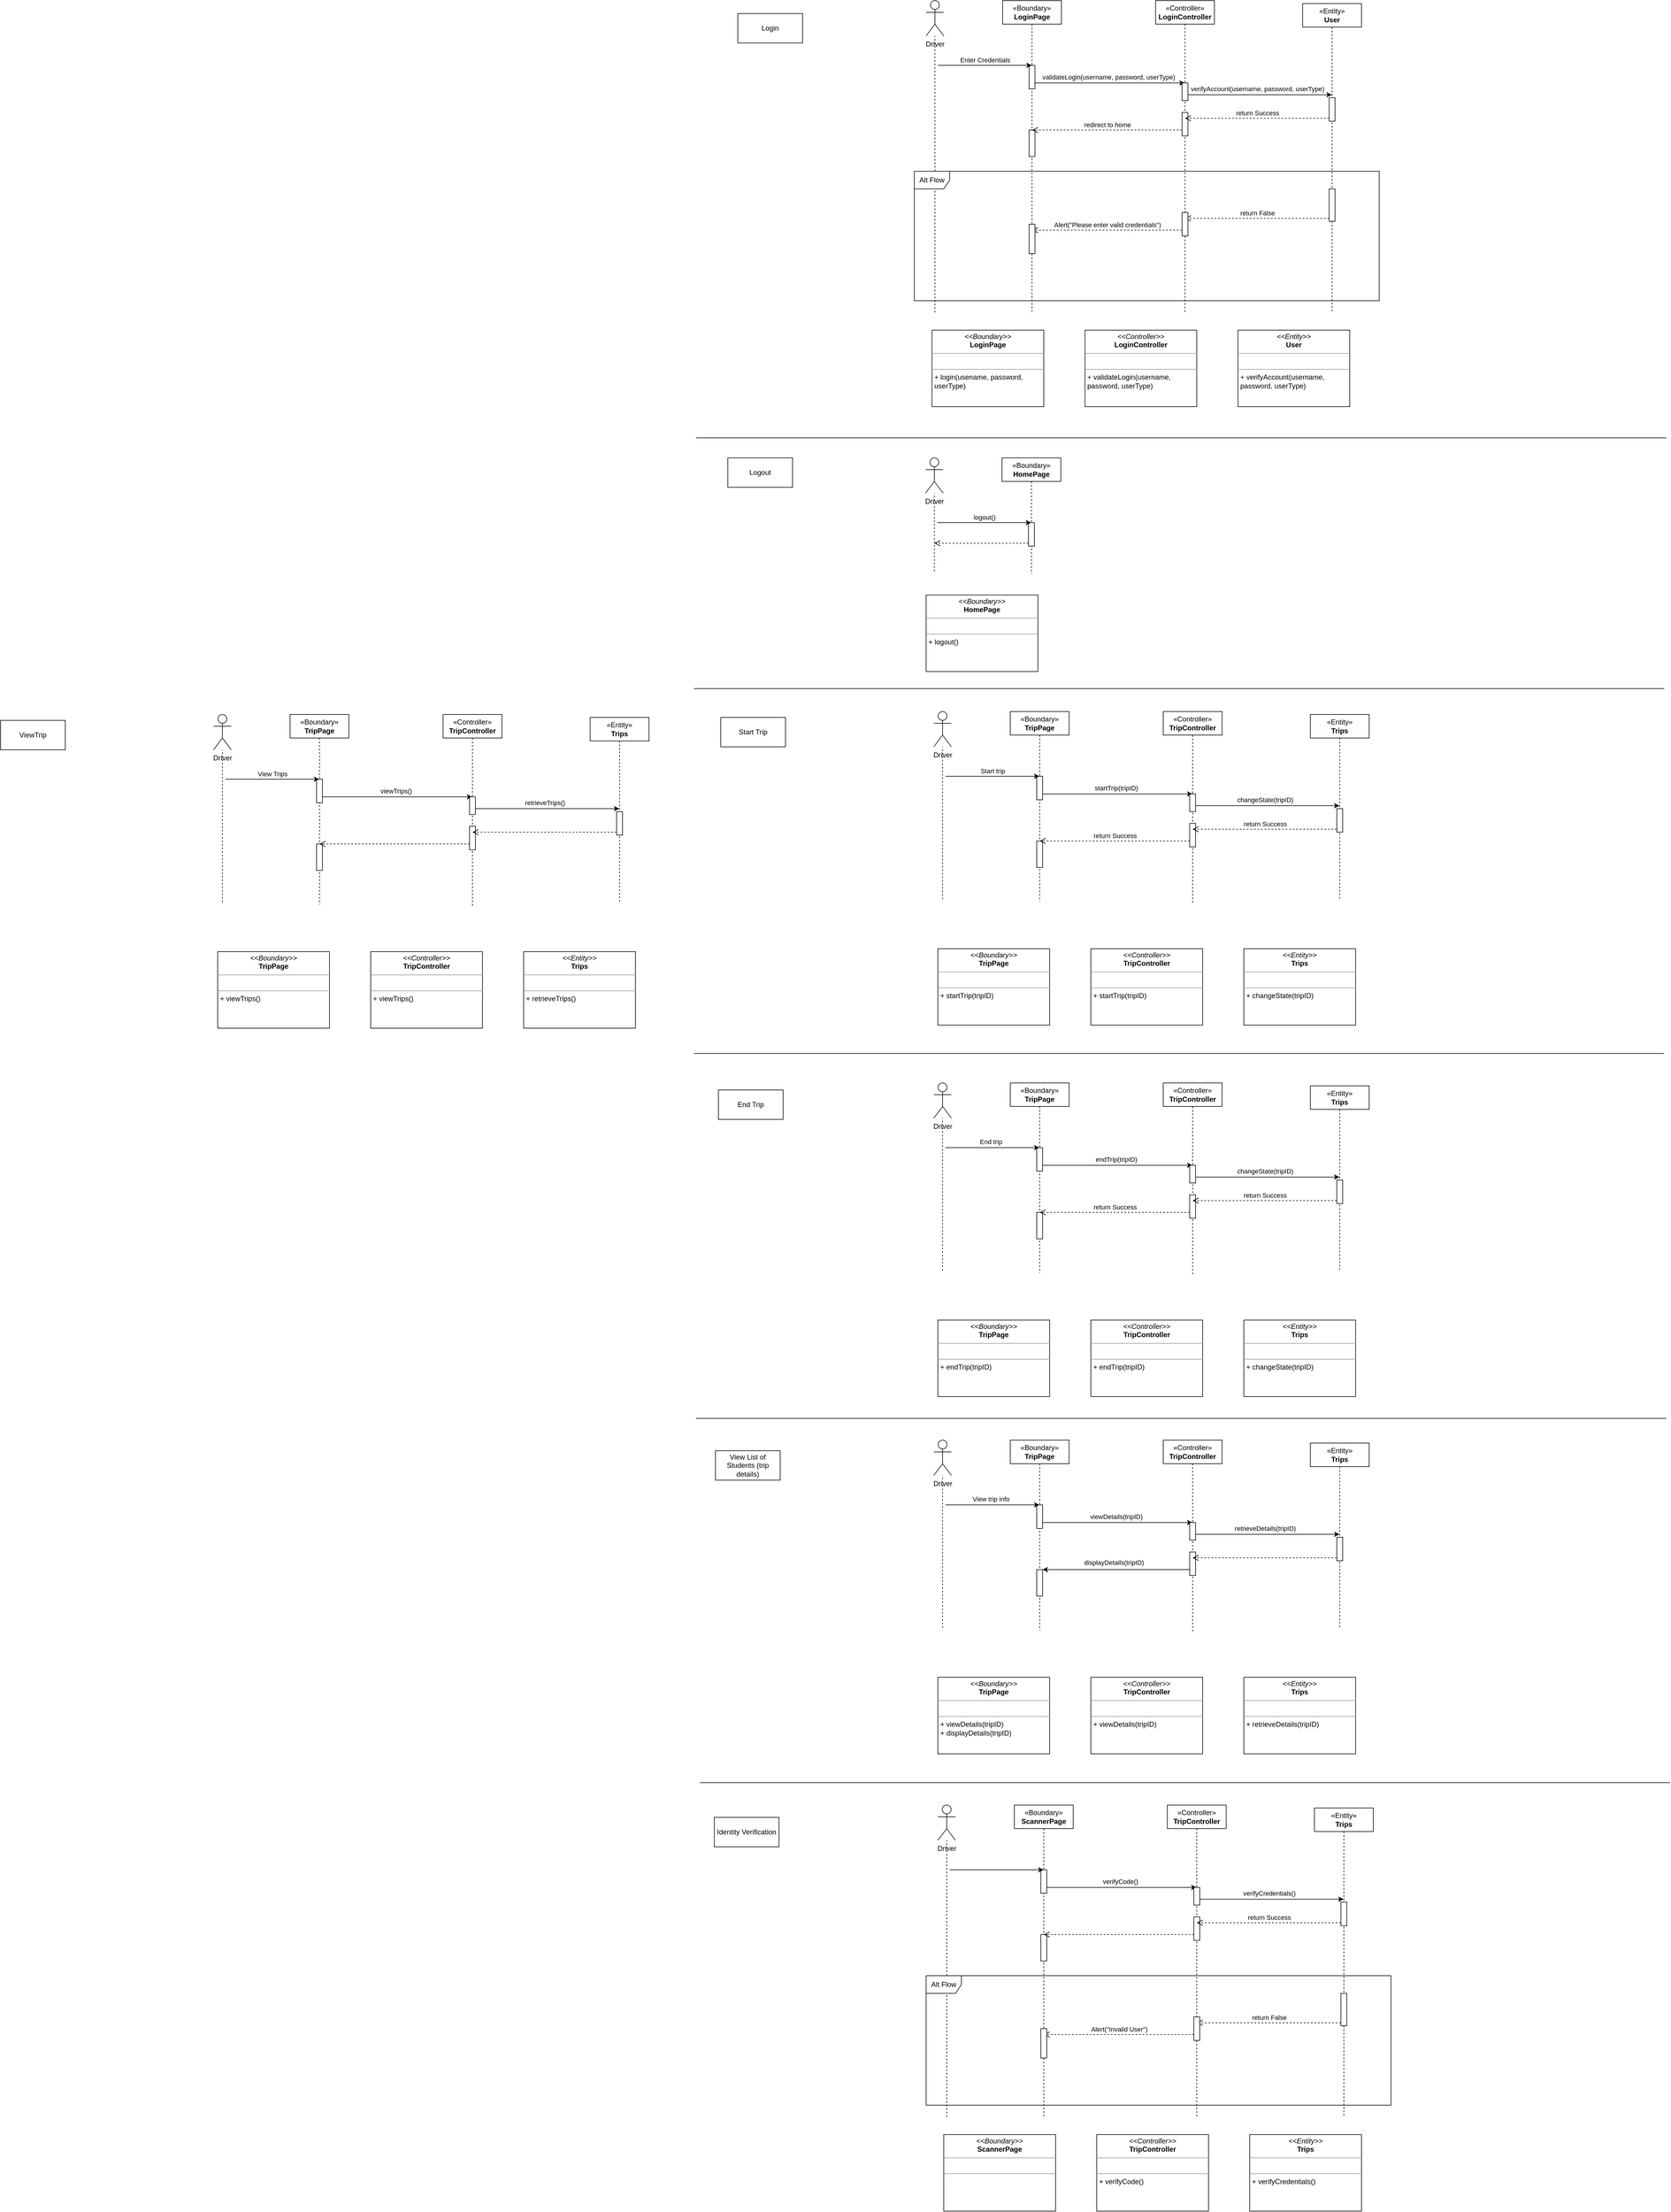 <mxfile version="21.5.0" type="device" pages="3">
  <diagram id="p0L2d5ppahNJu4S84X0D" name="Driver">
    <mxGraphModel dx="2589" dy="543" grid="0" gridSize="10" guides="1" tooltips="1" connect="1" arrows="1" fold="1" page="0" pageScale="1" pageWidth="827" pageHeight="1169" math="0" shadow="0">
      <root>
        <mxCell id="0" />
        <mxCell id="1" parent="0" />
        <mxCell id="yxuuvuaHj69T6JzXWxSe-1" value="Driver" style="shape=umlActor;verticalLabelPosition=bottom;verticalAlign=top;html=1;" parent="1" vertex="1">
          <mxGeometry x="40" y="40" width="30" height="60" as="geometry" />
        </mxCell>
        <mxCell id="yxuuvuaHj69T6JzXWxSe-21" style="edgeStyle=elbowEdgeStyle;rounded=0;orthogonalLoop=1;jettySize=auto;html=1;elbow=vertical;curved=0;" parent="1" source="yxuuvuaHj69T6JzXWxSe-14" target="yxuuvuaHj69T6JzXWxSe-15" edge="1">
          <mxGeometry relative="1" as="geometry">
            <Array as="points">
              <mxPoint x="290" y="180" />
            </Array>
          </mxGeometry>
        </mxCell>
        <mxCell id="yxuuvuaHj69T6JzXWxSe-23" value="validateLogin(username, password, userType)" style="edgeLabel;html=1;align=center;verticalAlign=middle;resizable=0;points=[];" parent="yxuuvuaHj69T6JzXWxSe-21" vertex="1" connectable="0">
          <mxGeometry x="-0.088" y="-3" relative="1" as="geometry">
            <mxPoint x="11" y="-13" as="offset" />
          </mxGeometry>
        </mxCell>
        <mxCell id="yxuuvuaHj69T6JzXWxSe-14" value="«Boundary»&lt;br&gt;&lt;b&gt;LoginPage&lt;/b&gt;" style="shape=umlLifeline;perimeter=lifelinePerimeter;whiteSpace=wrap;html=1;container=1;dropTarget=0;collapsible=0;recursiveResize=0;outlineConnect=0;portConstraint=eastwest;newEdgeStyle={&quot;edgeStyle&quot;:&quot;elbowEdgeStyle&quot;,&quot;elbow&quot;:&quot;vertical&quot;,&quot;curved&quot;:0,&quot;rounded&quot;:0};" parent="1" vertex="1">
          <mxGeometry x="170" y="40" width="100" height="530" as="geometry" />
        </mxCell>
        <mxCell id="yxuuvuaHj69T6JzXWxSe-22" value="" style="html=1;points=[];perimeter=orthogonalPerimeter;outlineConnect=0;targetShapes=umlLifeline;portConstraint=eastwest;newEdgeStyle={&quot;edgeStyle&quot;:&quot;elbowEdgeStyle&quot;,&quot;elbow&quot;:&quot;vertical&quot;,&quot;curved&quot;:0,&quot;rounded&quot;:0};" parent="yxuuvuaHj69T6JzXWxSe-14" vertex="1">
          <mxGeometry x="45" y="110" width="10" height="40" as="geometry" />
        </mxCell>
        <mxCell id="yxuuvuaHj69T6JzXWxSe-34" value="" style="html=1;points=[];perimeter=orthogonalPerimeter;outlineConnect=0;targetShapes=umlLifeline;portConstraint=eastwest;newEdgeStyle={&quot;edgeStyle&quot;:&quot;elbowEdgeStyle&quot;,&quot;elbow&quot;:&quot;vertical&quot;,&quot;curved&quot;:0,&quot;rounded&quot;:0};" parent="yxuuvuaHj69T6JzXWxSe-14" vertex="1">
          <mxGeometry x="45" y="220" width="10" height="45" as="geometry" />
        </mxCell>
        <mxCell id="yxuuvuaHj69T6JzXWxSe-24" style="edgeStyle=elbowEdgeStyle;rounded=0;orthogonalLoop=1;jettySize=auto;html=1;elbow=vertical;curved=0;exitX=0.5;exitY=0.333;exitDx=0;exitDy=0;exitPerimeter=0;" parent="1" source="yxuuvuaHj69T6JzXWxSe-25" target="yxuuvuaHj69T6JzXWxSe-16" edge="1">
          <mxGeometry relative="1" as="geometry">
            <Array as="points">
              <mxPoint x="590" y="200" />
            </Array>
          </mxGeometry>
        </mxCell>
        <mxCell id="yxuuvuaHj69T6JzXWxSe-28" value="verifyAccount(username, password, userType)" style="edgeLabel;html=1;align=center;verticalAlign=middle;resizable=0;points=[];" parent="yxuuvuaHj69T6JzXWxSe-24" vertex="1" connectable="0">
          <mxGeometry x="0.023" relative="1" as="geometry">
            <mxPoint y="-10" as="offset" />
          </mxGeometry>
        </mxCell>
        <mxCell id="yxuuvuaHj69T6JzXWxSe-15" value="«Controller»&lt;br&gt;&lt;b&gt;LoginController&lt;/b&gt;" style="shape=umlLifeline;perimeter=lifelinePerimeter;whiteSpace=wrap;html=1;container=1;dropTarget=0;collapsible=0;recursiveResize=0;outlineConnect=0;portConstraint=eastwest;newEdgeStyle={&quot;edgeStyle&quot;:&quot;elbowEdgeStyle&quot;,&quot;elbow&quot;:&quot;vertical&quot;,&quot;curved&quot;:0,&quot;rounded&quot;:0};" parent="1" vertex="1">
          <mxGeometry x="430" y="40" width="100" height="530" as="geometry" />
        </mxCell>
        <mxCell id="yxuuvuaHj69T6JzXWxSe-30" value="" style="html=1;points=[];perimeter=orthogonalPerimeter;outlineConnect=0;targetShapes=umlLifeline;portConstraint=eastwest;newEdgeStyle={&quot;edgeStyle&quot;:&quot;elbowEdgeStyle&quot;,&quot;elbow&quot;:&quot;vertical&quot;,&quot;curved&quot;:0,&quot;rounded&quot;:0};" parent="yxuuvuaHj69T6JzXWxSe-15" vertex="1">
          <mxGeometry x="45" y="190" width="10" height="40" as="geometry" />
        </mxCell>
        <mxCell id="yxuuvuaHj69T6JzXWxSe-16" value="«Entity»&lt;br&gt;&lt;b&gt;User&lt;/b&gt;" style="shape=umlLifeline;perimeter=lifelinePerimeter;whiteSpace=wrap;html=1;container=1;dropTarget=0;collapsible=0;recursiveResize=0;outlineConnect=0;portConstraint=eastwest;newEdgeStyle={&quot;edgeStyle&quot;:&quot;elbowEdgeStyle&quot;,&quot;elbow&quot;:&quot;vertical&quot;,&quot;curved&quot;:0,&quot;rounded&quot;:0};" parent="1" vertex="1">
          <mxGeometry x="680" y="45" width="100" height="525" as="geometry" />
        </mxCell>
        <mxCell id="yxuuvuaHj69T6JzXWxSe-27" value="" style="html=1;points=[];perimeter=orthogonalPerimeter;outlineConnect=0;targetShapes=umlLifeline;portConstraint=eastwest;newEdgeStyle={&quot;edgeStyle&quot;:&quot;elbowEdgeStyle&quot;,&quot;elbow&quot;:&quot;vertical&quot;,&quot;curved&quot;:0,&quot;rounded&quot;:0};" parent="yxuuvuaHj69T6JzXWxSe-16" vertex="1">
          <mxGeometry x="45" y="160" width="10" height="40" as="geometry" />
        </mxCell>
        <mxCell id="yxuuvuaHj69T6JzXWxSe-36" value="" style="html=1;points=[];perimeter=orthogonalPerimeter;outlineConnect=0;targetShapes=umlLifeline;portConstraint=eastwest;newEdgeStyle={&quot;edgeStyle&quot;:&quot;elbowEdgeStyle&quot;,&quot;elbow&quot;:&quot;vertical&quot;,&quot;curved&quot;:0,&quot;rounded&quot;:0};" parent="yxuuvuaHj69T6JzXWxSe-16" vertex="1">
          <mxGeometry x="45" y="315" width="10" height="55" as="geometry" />
        </mxCell>
        <mxCell id="yxuuvuaHj69T6JzXWxSe-18" value="" style="endArrow=none;dashed=1;html=1;rounded=0;" parent="1" target="yxuuvuaHj69T6JzXWxSe-1" edge="1">
          <mxGeometry width="50" height="50" relative="1" as="geometry">
            <mxPoint x="55" y="570" as="sourcePoint" />
            <mxPoint x="590" y="250" as="targetPoint" />
            <Array as="points">
              <mxPoint x="55" y="200" />
            </Array>
          </mxGeometry>
        </mxCell>
        <mxCell id="yxuuvuaHj69T6JzXWxSe-19" value="" style="endArrow=classic;html=1;rounded=0;" parent="1" target="yxuuvuaHj69T6JzXWxSe-14" edge="1">
          <mxGeometry width="50" height="50" relative="1" as="geometry">
            <mxPoint x="60" y="150" as="sourcePoint" />
            <mxPoint x="590" y="250" as="targetPoint" />
            <Array as="points">
              <mxPoint x="130" y="150" />
            </Array>
          </mxGeometry>
        </mxCell>
        <mxCell id="yxuuvuaHj69T6JzXWxSe-20" value="Enter Credentials" style="edgeLabel;html=1;align=center;verticalAlign=middle;resizable=0;points=[];" parent="yxuuvuaHj69T6JzXWxSe-19" vertex="1" connectable="0">
          <mxGeometry x="-0.26" y="2" relative="1" as="geometry">
            <mxPoint x="21" y="-7" as="offset" />
          </mxGeometry>
        </mxCell>
        <mxCell id="yxuuvuaHj69T6JzXWxSe-25" value="" style="html=1;points=[];perimeter=orthogonalPerimeter;outlineConnect=0;targetShapes=umlLifeline;portConstraint=eastwest;newEdgeStyle={&quot;edgeStyle&quot;:&quot;elbowEdgeStyle&quot;,&quot;elbow&quot;:&quot;vertical&quot;,&quot;curved&quot;:0,&quot;rounded&quot;:0};" parent="1" vertex="1">
          <mxGeometry x="475" y="180" width="10" height="30" as="geometry" />
        </mxCell>
        <mxCell id="yxuuvuaHj69T6JzXWxSe-26" value="" style="edgeStyle=elbowEdgeStyle;rounded=0;orthogonalLoop=1;jettySize=auto;html=1;elbow=vertical;curved=0;" parent="1" source="yxuuvuaHj69T6JzXWxSe-15" target="yxuuvuaHj69T6JzXWxSe-25" edge="1">
          <mxGeometry relative="1" as="geometry">
            <mxPoint x="480" y="200" as="sourcePoint" />
            <mxPoint x="670" y="200" as="targetPoint" />
            <Array as="points" />
          </mxGeometry>
        </mxCell>
        <mxCell id="yxuuvuaHj69T6JzXWxSe-29" value="return Success" style="html=1;verticalAlign=bottom;endArrow=open;dashed=1;endSize=8;edgeStyle=elbowEdgeStyle;elbow=vertical;curved=0;rounded=0;" parent="1" source="yxuuvuaHj69T6JzXWxSe-27" target="yxuuvuaHj69T6JzXWxSe-15" edge="1">
          <mxGeometry relative="1" as="geometry">
            <mxPoint x="420" y="250" as="sourcePoint" />
            <mxPoint x="340" y="250" as="targetPoint" />
            <Array as="points">
              <mxPoint x="590" y="240" />
            </Array>
          </mxGeometry>
        </mxCell>
        <mxCell id="yxuuvuaHj69T6JzXWxSe-33" value="redirect to home" style="html=1;verticalAlign=bottom;endArrow=open;dashed=1;endSize=8;edgeStyle=elbowEdgeStyle;elbow=vertical;curved=0;rounded=0;" parent="1" source="yxuuvuaHj69T6JzXWxSe-30" target="yxuuvuaHj69T6JzXWxSe-14" edge="1">
          <mxGeometry relative="1" as="geometry">
            <mxPoint x="420" y="250" as="sourcePoint" />
            <mxPoint x="340" y="250" as="targetPoint" />
            <Array as="points">
              <mxPoint x="400" y="260" />
            </Array>
          </mxGeometry>
        </mxCell>
        <mxCell id="yxuuvuaHj69T6JzXWxSe-35" value="Alt Flow" style="shape=umlFrame;whiteSpace=wrap;html=1;pointerEvents=0;" parent="1" vertex="1">
          <mxGeometry x="20" y="330" width="790" height="220" as="geometry" />
        </mxCell>
        <mxCell id="yxuuvuaHj69T6JzXWxSe-37" value="return False" style="html=1;verticalAlign=bottom;endArrow=open;dashed=1;endSize=8;edgeStyle=elbowEdgeStyle;elbow=vertical;curved=0;rounded=0;" parent="1" source="yxuuvuaHj69T6JzXWxSe-36" edge="1">
          <mxGeometry relative="1" as="geometry">
            <mxPoint x="420" y="410" as="sourcePoint" />
            <mxPoint x="480" y="410" as="targetPoint" />
            <Array as="points">
              <mxPoint x="610" y="410" />
            </Array>
          </mxGeometry>
        </mxCell>
        <mxCell id="yxuuvuaHj69T6JzXWxSe-38" value="" style="html=1;points=[];perimeter=orthogonalPerimeter;outlineConnect=0;targetShapes=umlLifeline;portConstraint=eastwest;newEdgeStyle={&quot;edgeStyle&quot;:&quot;elbowEdgeStyle&quot;,&quot;elbow&quot;:&quot;vertical&quot;,&quot;curved&quot;:0,&quot;rounded&quot;:0};" parent="1" vertex="1">
          <mxGeometry x="475" y="400" width="10" height="40" as="geometry" />
        </mxCell>
        <mxCell id="yxuuvuaHj69T6JzXWxSe-39" value="Alert(&quot;Please enter valid credentials&quot;)" style="html=1;verticalAlign=bottom;endArrow=open;dashed=1;endSize=8;edgeStyle=elbowEdgeStyle;elbow=vertical;curved=0;rounded=0;" parent="1" source="yxuuvuaHj69T6JzXWxSe-38" target="yxuuvuaHj69T6JzXWxSe-14" edge="1">
          <mxGeometry relative="1" as="geometry">
            <mxPoint x="420" y="410" as="sourcePoint" />
            <mxPoint x="340" y="410" as="targetPoint" />
            <Array as="points">
              <mxPoint x="380" y="430" />
            </Array>
          </mxGeometry>
        </mxCell>
        <mxCell id="yxuuvuaHj69T6JzXWxSe-40" value="" style="html=1;points=[];perimeter=orthogonalPerimeter;outlineConnect=0;targetShapes=umlLifeline;portConstraint=eastwest;newEdgeStyle={&quot;edgeStyle&quot;:&quot;elbowEdgeStyle&quot;,&quot;elbow&quot;:&quot;vertical&quot;,&quot;curved&quot;:0,&quot;rounded&quot;:0};" parent="1" vertex="1">
          <mxGeometry x="215" y="420" width="10" height="50" as="geometry" />
        </mxCell>
        <mxCell id="yxuuvuaHj69T6JzXWxSe-49" value="&lt;p style=&quot;margin:0px;margin-top:4px;text-align:center;&quot;&gt;&lt;i&gt;&amp;lt;&amp;lt;Boundary&amp;gt;&amp;gt;&lt;/i&gt;&lt;br&gt;&lt;b&gt;LoginPage&lt;/b&gt;&lt;/p&gt;&lt;hr size=&quot;1&quot;&gt;&lt;p style=&quot;margin:0px;margin-left:4px;&quot;&gt;&lt;br&gt;&lt;/p&gt;&lt;hr size=&quot;1&quot;&gt;&lt;p style=&quot;margin:0px;margin-left:4px;&quot;&gt;+ login(usename, password, userType)&lt;/p&gt;" style="verticalAlign=top;align=left;overflow=fill;fontSize=12;fontFamily=Helvetica;html=1;whiteSpace=wrap;" parent="1" vertex="1">
          <mxGeometry x="50" y="600" width="190" height="130" as="geometry" />
        </mxCell>
        <mxCell id="yxuuvuaHj69T6JzXWxSe-50" value="&lt;p style=&quot;margin:0px;margin-top:4px;text-align:center;&quot;&gt;&lt;i&gt;&amp;lt;&amp;lt;Controller&amp;gt;&amp;gt;&lt;/i&gt;&lt;br&gt;&lt;b&gt;LoginController&lt;/b&gt;&lt;/p&gt;&lt;hr size=&quot;1&quot;&gt;&lt;p style=&quot;margin:0px;margin-left:4px;&quot;&gt;&lt;br&gt;&lt;/p&gt;&lt;hr size=&quot;1&quot;&gt;&lt;p style=&quot;margin:0px;margin-left:4px;&quot;&gt;+ validateLogin(username, password, userType)&lt;/p&gt;" style="verticalAlign=top;align=left;overflow=fill;fontSize=12;fontFamily=Helvetica;html=1;whiteSpace=wrap;" parent="1" vertex="1">
          <mxGeometry x="310" y="600" width="190" height="130" as="geometry" />
        </mxCell>
        <mxCell id="yxuuvuaHj69T6JzXWxSe-51" value="&lt;p style=&quot;margin:0px;margin-top:4px;text-align:center;&quot;&gt;&lt;i&gt;&amp;lt;&amp;lt;Entity&amp;gt;&amp;gt;&lt;/i&gt;&lt;br&gt;&lt;b&gt;User&lt;/b&gt;&lt;/p&gt;&lt;hr size=&quot;1&quot;&gt;&lt;p style=&quot;margin:0px;margin-left:4px;&quot;&gt;&lt;br&gt;&lt;/p&gt;&lt;hr size=&quot;1&quot;&gt;&lt;p style=&quot;margin:0px;margin-left:4px;&quot;&gt;+ verifyAccount(username, password, userType)&lt;/p&gt;" style="verticalAlign=top;align=left;overflow=fill;fontSize=12;fontFamily=Helvetica;html=1;whiteSpace=wrap;" parent="1" vertex="1">
          <mxGeometry x="570" y="600" width="190" height="130" as="geometry" />
        </mxCell>
        <mxCell id="yxuuvuaHj69T6JzXWxSe-94" value="Driver" style="shape=umlActor;verticalLabelPosition=bottom;verticalAlign=top;html=1;" parent="1" vertex="1">
          <mxGeometry x="39" y="817" width="30" height="60" as="geometry" />
        </mxCell>
        <mxCell id="yxuuvuaHj69T6JzXWxSe-97" value="«Boundary»&lt;br&gt;&lt;b&gt;HomePage&lt;/b&gt;" style="shape=umlLifeline;perimeter=lifelinePerimeter;whiteSpace=wrap;html=1;container=1;dropTarget=0;collapsible=0;recursiveResize=0;outlineConnect=0;portConstraint=eastwest;newEdgeStyle={&quot;edgeStyle&quot;:&quot;elbowEdgeStyle&quot;,&quot;elbow&quot;:&quot;vertical&quot;,&quot;curved&quot;:0,&quot;rounded&quot;:0};" parent="1" vertex="1">
          <mxGeometry x="169" y="817" width="100" height="197" as="geometry" />
        </mxCell>
        <mxCell id="yxuuvuaHj69T6JzXWxSe-98" value="" style="html=1;points=[];perimeter=orthogonalPerimeter;outlineConnect=0;targetShapes=umlLifeline;portConstraint=eastwest;newEdgeStyle={&quot;edgeStyle&quot;:&quot;elbowEdgeStyle&quot;,&quot;elbow&quot;:&quot;vertical&quot;,&quot;curved&quot;:0,&quot;rounded&quot;:0};" parent="yxuuvuaHj69T6JzXWxSe-97" vertex="1">
          <mxGeometry x="45" y="110" width="10" height="40" as="geometry" />
        </mxCell>
        <mxCell id="yxuuvuaHj69T6JzXWxSe-107" value="" style="endArrow=none;dashed=1;html=1;rounded=0;" parent="1" target="yxuuvuaHj69T6JzXWxSe-94" edge="1">
          <mxGeometry width="50" height="50" relative="1" as="geometry">
            <mxPoint x="54" y="1010" as="sourcePoint" />
            <mxPoint x="589" y="1027" as="targetPoint" />
            <Array as="points">
              <mxPoint x="54" y="977" />
            </Array>
          </mxGeometry>
        </mxCell>
        <mxCell id="yxuuvuaHj69T6JzXWxSe-108" value="" style="endArrow=classic;html=1;rounded=0;" parent="1" target="yxuuvuaHj69T6JzXWxSe-97" edge="1">
          <mxGeometry width="50" height="50" relative="1" as="geometry">
            <mxPoint x="59" y="927" as="sourcePoint" />
            <mxPoint x="589" y="1027" as="targetPoint" />
            <Array as="points">
              <mxPoint x="129" y="927" />
            </Array>
          </mxGeometry>
        </mxCell>
        <mxCell id="yxuuvuaHj69T6JzXWxSe-109" value="logout()" style="edgeLabel;html=1;align=center;verticalAlign=middle;resizable=0;points=[];" parent="yxuuvuaHj69T6JzXWxSe-108" vertex="1" connectable="0">
          <mxGeometry x="-0.26" y="2" relative="1" as="geometry">
            <mxPoint x="21" y="-7" as="offset" />
          </mxGeometry>
        </mxCell>
        <mxCell id="yxuuvuaHj69T6JzXWxSe-119" value="" style="html=1;verticalAlign=bottom;endArrow=open;dashed=1;endSize=8;edgeStyle=elbowEdgeStyle;elbow=vertical;curved=0;rounded=0;" parent="1" source="yxuuvuaHj69T6JzXWxSe-98" edge="1">
          <mxGeometry relative="1" as="geometry">
            <mxPoint x="420" y="941" as="sourcePoint" />
            <mxPoint x="54" y="962" as="targetPoint" />
          </mxGeometry>
        </mxCell>
        <mxCell id="yxuuvuaHj69T6JzXWxSe-120" value="&lt;p style=&quot;margin:0px;margin-top:4px;text-align:center;&quot;&gt;&lt;i&gt;&amp;lt;&amp;lt;Boundary&amp;gt;&amp;gt;&lt;/i&gt;&lt;br&gt;&lt;b&gt;HomePage&lt;/b&gt;&lt;/p&gt;&lt;hr size=&quot;1&quot;&gt;&lt;p style=&quot;margin:0px;margin-left:4px;&quot;&gt;&lt;br&gt;&lt;/p&gt;&lt;hr size=&quot;1&quot;&gt;&lt;p style=&quot;margin:0px;margin-left:4px;&quot;&gt;+ logout()&lt;/p&gt;" style="verticalAlign=top;align=left;overflow=fill;fontSize=12;fontFamily=Helvetica;html=1;whiteSpace=wrap;" parent="1" vertex="1">
          <mxGeometry x="40" y="1050" width="190" height="130" as="geometry" />
        </mxCell>
        <mxCell id="yxuuvuaHj69T6JzXWxSe-121" value="" style="line;strokeWidth=1;fillColor=none;align=left;verticalAlign=middle;spacingTop=-1;spacingLeft=3;spacingRight=3;rotatable=0;labelPosition=right;points=[];portConstraint=eastwest;strokeColor=inherit;" parent="1" vertex="1">
          <mxGeometry x="-351" y="779" width="1649" height="8" as="geometry" />
        </mxCell>
        <mxCell id="yxuuvuaHj69T6JzXWxSe-153" value="Driver" style="shape=umlActor;verticalLabelPosition=bottom;verticalAlign=top;html=1;" parent="1" vertex="1">
          <mxGeometry x="53" y="1248" width="30" height="60" as="geometry" />
        </mxCell>
        <mxCell id="yxuuvuaHj69T6JzXWxSe-154" style="edgeStyle=elbowEdgeStyle;rounded=0;orthogonalLoop=1;jettySize=auto;html=1;elbow=vertical;curved=0;" parent="1" source="yxuuvuaHj69T6JzXWxSe-156" target="yxuuvuaHj69T6JzXWxSe-161" edge="1">
          <mxGeometry relative="1" as="geometry">
            <Array as="points">
              <mxPoint x="303" y="1388" />
            </Array>
          </mxGeometry>
        </mxCell>
        <mxCell id="yxuuvuaHj69T6JzXWxSe-155" value="startTrip(tripID)" style="edgeLabel;html=1;align=center;verticalAlign=middle;resizable=0;points=[];" parent="yxuuvuaHj69T6JzXWxSe-154" vertex="1" connectable="0">
          <mxGeometry x="-0.088" y="-3" relative="1" as="geometry">
            <mxPoint x="11" y="-13" as="offset" />
          </mxGeometry>
        </mxCell>
        <mxCell id="yxuuvuaHj69T6JzXWxSe-156" value="«Boundary»&lt;br&gt;&lt;b&gt;TripPage&lt;/b&gt;" style="shape=umlLifeline;perimeter=lifelinePerimeter;whiteSpace=wrap;html=1;container=1;dropTarget=0;collapsible=0;recursiveResize=0;outlineConnect=0;portConstraint=eastwest;newEdgeStyle={&quot;edgeStyle&quot;:&quot;elbowEdgeStyle&quot;,&quot;elbow&quot;:&quot;vertical&quot;,&quot;curved&quot;:0,&quot;rounded&quot;:0};" parent="1" vertex="1">
          <mxGeometry x="183" y="1248" width="100" height="323" as="geometry" />
        </mxCell>
        <mxCell id="yxuuvuaHj69T6JzXWxSe-157" value="" style="html=1;points=[];perimeter=orthogonalPerimeter;outlineConnect=0;targetShapes=umlLifeline;portConstraint=eastwest;newEdgeStyle={&quot;edgeStyle&quot;:&quot;elbowEdgeStyle&quot;,&quot;elbow&quot;:&quot;vertical&quot;,&quot;curved&quot;:0,&quot;rounded&quot;:0};" parent="yxuuvuaHj69T6JzXWxSe-156" vertex="1">
          <mxGeometry x="45" y="110" width="10" height="40" as="geometry" />
        </mxCell>
        <mxCell id="yxuuvuaHj69T6JzXWxSe-158" value="" style="html=1;points=[];perimeter=orthogonalPerimeter;outlineConnect=0;targetShapes=umlLifeline;portConstraint=eastwest;newEdgeStyle={&quot;edgeStyle&quot;:&quot;elbowEdgeStyle&quot;,&quot;elbow&quot;:&quot;vertical&quot;,&quot;curved&quot;:0,&quot;rounded&quot;:0};" parent="yxuuvuaHj69T6JzXWxSe-156" vertex="1">
          <mxGeometry x="45" y="220" width="10" height="45" as="geometry" />
        </mxCell>
        <mxCell id="yxuuvuaHj69T6JzXWxSe-159" style="edgeStyle=elbowEdgeStyle;rounded=0;orthogonalLoop=1;jettySize=auto;html=1;elbow=vertical;curved=0;exitX=0.5;exitY=0.333;exitDx=0;exitDy=0;exitPerimeter=0;" parent="1" source="yxuuvuaHj69T6JzXWxSe-169" target="yxuuvuaHj69T6JzXWxSe-163" edge="1">
          <mxGeometry relative="1" as="geometry">
            <Array as="points">
              <mxPoint x="603" y="1408" />
            </Array>
          </mxGeometry>
        </mxCell>
        <mxCell id="yxuuvuaHj69T6JzXWxSe-160" value="changeState(tripID)" style="edgeLabel;html=1;align=center;verticalAlign=middle;resizable=0;points=[];" parent="yxuuvuaHj69T6JzXWxSe-159" vertex="1" connectable="0">
          <mxGeometry x="0.023" relative="1" as="geometry">
            <mxPoint y="-10" as="offset" />
          </mxGeometry>
        </mxCell>
        <mxCell id="yxuuvuaHj69T6JzXWxSe-161" value="«Controller»&lt;br&gt;&lt;b&gt;TripController&lt;/b&gt;" style="shape=umlLifeline;perimeter=lifelinePerimeter;whiteSpace=wrap;html=1;container=1;dropTarget=0;collapsible=0;recursiveResize=0;outlineConnect=0;portConstraint=eastwest;newEdgeStyle={&quot;edgeStyle&quot;:&quot;elbowEdgeStyle&quot;,&quot;elbow&quot;:&quot;vertical&quot;,&quot;curved&quot;:0,&quot;rounded&quot;:0};" parent="1" vertex="1">
          <mxGeometry x="443" y="1248" width="100" height="326" as="geometry" />
        </mxCell>
        <mxCell id="yxuuvuaHj69T6JzXWxSe-162" value="" style="html=1;points=[];perimeter=orthogonalPerimeter;outlineConnect=0;targetShapes=umlLifeline;portConstraint=eastwest;newEdgeStyle={&quot;edgeStyle&quot;:&quot;elbowEdgeStyle&quot;,&quot;elbow&quot;:&quot;vertical&quot;,&quot;curved&quot;:0,&quot;rounded&quot;:0};" parent="yxuuvuaHj69T6JzXWxSe-161" vertex="1">
          <mxGeometry x="45" y="190" width="10" height="40" as="geometry" />
        </mxCell>
        <mxCell id="yxuuvuaHj69T6JzXWxSe-163" value="«Entity»&lt;br&gt;&lt;b&gt;Trips&lt;/b&gt;" style="shape=umlLifeline;perimeter=lifelinePerimeter;whiteSpace=wrap;html=1;container=1;dropTarget=0;collapsible=0;recursiveResize=0;outlineConnect=0;portConstraint=eastwest;newEdgeStyle={&quot;edgeStyle&quot;:&quot;elbowEdgeStyle&quot;,&quot;elbow&quot;:&quot;vertical&quot;,&quot;curved&quot;:0,&quot;rounded&quot;:0};" parent="1" vertex="1">
          <mxGeometry x="693" y="1253" width="100" height="315" as="geometry" />
        </mxCell>
        <mxCell id="yxuuvuaHj69T6JzXWxSe-164" value="" style="html=1;points=[];perimeter=orthogonalPerimeter;outlineConnect=0;targetShapes=umlLifeline;portConstraint=eastwest;newEdgeStyle={&quot;edgeStyle&quot;:&quot;elbowEdgeStyle&quot;,&quot;elbow&quot;:&quot;vertical&quot;,&quot;curved&quot;:0,&quot;rounded&quot;:0};" parent="yxuuvuaHj69T6JzXWxSe-163" vertex="1">
          <mxGeometry x="45" y="160" width="10" height="40" as="geometry" />
        </mxCell>
        <mxCell id="yxuuvuaHj69T6JzXWxSe-166" value="" style="endArrow=none;dashed=1;html=1;rounded=0;" parent="1" target="yxuuvuaHj69T6JzXWxSe-153" edge="1">
          <mxGeometry width="50" height="50" relative="1" as="geometry">
            <mxPoint x="68" y="1567" as="sourcePoint" />
            <mxPoint x="603" y="1458" as="targetPoint" />
            <Array as="points">
              <mxPoint x="68" y="1408" />
            </Array>
          </mxGeometry>
        </mxCell>
        <mxCell id="yxuuvuaHj69T6JzXWxSe-167" value="" style="endArrow=classic;html=1;rounded=0;" parent="1" target="yxuuvuaHj69T6JzXWxSe-156" edge="1">
          <mxGeometry width="50" height="50" relative="1" as="geometry">
            <mxPoint x="73" y="1358" as="sourcePoint" />
            <mxPoint x="603" y="1458" as="targetPoint" />
            <Array as="points">
              <mxPoint x="143" y="1358" />
            </Array>
          </mxGeometry>
        </mxCell>
        <mxCell id="yxuuvuaHj69T6JzXWxSe-168" value="Start trip" style="edgeLabel;html=1;align=center;verticalAlign=middle;resizable=0;points=[];" parent="yxuuvuaHj69T6JzXWxSe-167" vertex="1" connectable="0">
          <mxGeometry x="-0.26" y="2" relative="1" as="geometry">
            <mxPoint x="21" y="-7" as="offset" />
          </mxGeometry>
        </mxCell>
        <mxCell id="yxuuvuaHj69T6JzXWxSe-169" value="" style="html=1;points=[];perimeter=orthogonalPerimeter;outlineConnect=0;targetShapes=umlLifeline;portConstraint=eastwest;newEdgeStyle={&quot;edgeStyle&quot;:&quot;elbowEdgeStyle&quot;,&quot;elbow&quot;:&quot;vertical&quot;,&quot;curved&quot;:0,&quot;rounded&quot;:0};" parent="1" vertex="1">
          <mxGeometry x="488" y="1388" width="10" height="30" as="geometry" />
        </mxCell>
        <mxCell id="yxuuvuaHj69T6JzXWxSe-170" value="" style="edgeStyle=elbowEdgeStyle;rounded=0;orthogonalLoop=1;jettySize=auto;html=1;elbow=vertical;curved=0;" parent="1" source="yxuuvuaHj69T6JzXWxSe-161" target="yxuuvuaHj69T6JzXWxSe-169" edge="1">
          <mxGeometry relative="1" as="geometry">
            <mxPoint x="493" y="1408" as="sourcePoint" />
            <mxPoint x="683" y="1408" as="targetPoint" />
            <Array as="points" />
          </mxGeometry>
        </mxCell>
        <mxCell id="yxuuvuaHj69T6JzXWxSe-171" value="return Success" style="html=1;verticalAlign=bottom;endArrow=open;dashed=1;endSize=8;edgeStyle=elbowEdgeStyle;elbow=vertical;curved=0;rounded=0;" parent="1" source="yxuuvuaHj69T6JzXWxSe-164" target="yxuuvuaHj69T6JzXWxSe-161" edge="1">
          <mxGeometry relative="1" as="geometry">
            <mxPoint x="433" y="1458" as="sourcePoint" />
            <mxPoint x="353" y="1458" as="targetPoint" />
            <Array as="points">
              <mxPoint x="603" y="1448" />
            </Array>
          </mxGeometry>
        </mxCell>
        <mxCell id="yxuuvuaHj69T6JzXWxSe-172" value="return Success" style="html=1;verticalAlign=bottom;endArrow=open;dashed=1;endSize=8;edgeStyle=elbowEdgeStyle;elbow=vertical;curved=0;rounded=0;" parent="1" source="yxuuvuaHj69T6JzXWxSe-162" target="yxuuvuaHj69T6JzXWxSe-156" edge="1">
          <mxGeometry relative="1" as="geometry">
            <mxPoint x="433" y="1458" as="sourcePoint" />
            <mxPoint x="353" y="1458" as="targetPoint" />
            <Array as="points">
              <mxPoint x="413" y="1468" />
            </Array>
          </mxGeometry>
        </mxCell>
        <mxCell id="yxuuvuaHj69T6JzXWxSe-178" value="&lt;p style=&quot;margin:0px;margin-top:4px;text-align:center;&quot;&gt;&lt;i&gt;&amp;lt;&amp;lt;Boundary&amp;gt;&amp;gt;&lt;/i&gt;&lt;br&gt;&lt;b&gt;TripPage&lt;/b&gt;&lt;/p&gt;&lt;hr size=&quot;1&quot;&gt;&lt;p style=&quot;margin:0px;margin-left:4px;&quot;&gt;&lt;br&gt;&lt;/p&gt;&lt;hr size=&quot;1&quot;&gt;&lt;p style=&quot;margin:0px;margin-left:4px;&quot;&gt;+ startTrip(tripID)&lt;/p&gt;" style="verticalAlign=top;align=left;overflow=fill;fontSize=12;fontFamily=Helvetica;html=1;whiteSpace=wrap;" parent="1" vertex="1">
          <mxGeometry x="60" y="1651" width="190" height="130" as="geometry" />
        </mxCell>
        <mxCell id="yxuuvuaHj69T6JzXWxSe-179" value="&lt;p style=&quot;margin:0px;margin-top:4px;text-align:center;&quot;&gt;&lt;i&gt;&amp;lt;&amp;lt;Controller&amp;gt;&amp;gt;&lt;/i&gt;&lt;br&gt;&lt;b&gt;TripController&lt;/b&gt;&lt;/p&gt;&lt;hr size=&quot;1&quot;&gt;&lt;p style=&quot;margin:0px;margin-left:4px;&quot;&gt;&lt;br&gt;&lt;/p&gt;&lt;hr size=&quot;1&quot;&gt;&lt;p style=&quot;margin:0px;margin-left:4px;&quot;&gt;+ startTrip(tripID)&lt;/p&gt;" style="verticalAlign=top;align=left;overflow=fill;fontSize=12;fontFamily=Helvetica;html=1;whiteSpace=wrap;" parent="1" vertex="1">
          <mxGeometry x="320" y="1651" width="190" height="130" as="geometry" />
        </mxCell>
        <mxCell id="yxuuvuaHj69T6JzXWxSe-180" value="&lt;p style=&quot;margin:0px;margin-top:4px;text-align:center;&quot;&gt;&lt;i&gt;&amp;lt;&amp;lt;Entity&amp;gt;&amp;gt;&lt;/i&gt;&lt;br&gt;&lt;b&gt;Trips&lt;/b&gt;&lt;/p&gt;&lt;hr size=&quot;1&quot;&gt;&lt;p style=&quot;margin:0px;margin-left:4px;&quot;&gt;&lt;br&gt;&lt;/p&gt;&lt;hr size=&quot;1&quot;&gt;&lt;p style=&quot;margin:0px;margin-left:4px;&quot;&gt;+ changeState(tripID)&lt;/p&gt;" style="verticalAlign=top;align=left;overflow=fill;fontSize=12;fontFamily=Helvetica;html=1;whiteSpace=wrap;" parent="1" vertex="1">
          <mxGeometry x="580" y="1651" width="190" height="130" as="geometry" />
        </mxCell>
        <mxCell id="yxuuvuaHj69T6JzXWxSe-183" value="" style="line;strokeWidth=1;fillColor=none;align=left;verticalAlign=middle;spacingTop=-1;spacingLeft=3;spacingRight=3;rotatable=0;labelPosition=right;points=[];portConstraint=eastwest;strokeColor=inherit;" parent="1" vertex="1">
          <mxGeometry x="-354.5" y="1205" width="1649" height="8" as="geometry" />
        </mxCell>
        <mxCell id="yxuuvuaHj69T6JzXWxSe-184" value="" style="line;strokeWidth=1;fillColor=none;align=left;verticalAlign=middle;spacingTop=-1;spacingLeft=3;spacingRight=3;rotatable=0;labelPosition=right;points=[];portConstraint=eastwest;strokeColor=inherit;" parent="1" vertex="1">
          <mxGeometry x="-354.5" y="1825" width="1649" height="8" as="geometry" />
        </mxCell>
        <mxCell id="yxuuvuaHj69T6JzXWxSe-185" value="Driver" style="shape=umlActor;verticalLabelPosition=bottom;verticalAlign=top;html=1;" parent="1" vertex="1">
          <mxGeometry x="53" y="1879" width="30" height="60" as="geometry" />
        </mxCell>
        <mxCell id="yxuuvuaHj69T6JzXWxSe-186" style="edgeStyle=elbowEdgeStyle;rounded=0;orthogonalLoop=1;jettySize=auto;html=1;elbow=vertical;curved=0;" parent="1" source="yxuuvuaHj69T6JzXWxSe-188" target="yxuuvuaHj69T6JzXWxSe-193" edge="1">
          <mxGeometry relative="1" as="geometry">
            <Array as="points">
              <mxPoint x="303" y="2019" />
            </Array>
          </mxGeometry>
        </mxCell>
        <mxCell id="yxuuvuaHj69T6JzXWxSe-187" value="endTrip(tripID)" style="edgeLabel;html=1;align=center;verticalAlign=middle;resizable=0;points=[];" parent="yxuuvuaHj69T6JzXWxSe-186" vertex="1" connectable="0">
          <mxGeometry x="-0.088" y="-3" relative="1" as="geometry">
            <mxPoint x="11" y="-13" as="offset" />
          </mxGeometry>
        </mxCell>
        <mxCell id="yxuuvuaHj69T6JzXWxSe-188" value="«Boundary»&lt;br&gt;&lt;b&gt;TripPage&lt;/b&gt;" style="shape=umlLifeline;perimeter=lifelinePerimeter;whiteSpace=wrap;html=1;container=1;dropTarget=0;collapsible=0;recursiveResize=0;outlineConnect=0;portConstraint=eastwest;newEdgeStyle={&quot;edgeStyle&quot;:&quot;elbowEdgeStyle&quot;,&quot;elbow&quot;:&quot;vertical&quot;,&quot;curved&quot;:0,&quot;rounded&quot;:0};" parent="1" vertex="1">
          <mxGeometry x="183" y="1879" width="100" height="323" as="geometry" />
        </mxCell>
        <mxCell id="yxuuvuaHj69T6JzXWxSe-189" value="" style="html=1;points=[];perimeter=orthogonalPerimeter;outlineConnect=0;targetShapes=umlLifeline;portConstraint=eastwest;newEdgeStyle={&quot;edgeStyle&quot;:&quot;elbowEdgeStyle&quot;,&quot;elbow&quot;:&quot;vertical&quot;,&quot;curved&quot;:0,&quot;rounded&quot;:0};" parent="yxuuvuaHj69T6JzXWxSe-188" vertex="1">
          <mxGeometry x="45" y="110" width="10" height="40" as="geometry" />
        </mxCell>
        <mxCell id="yxuuvuaHj69T6JzXWxSe-190" value="" style="html=1;points=[];perimeter=orthogonalPerimeter;outlineConnect=0;targetShapes=umlLifeline;portConstraint=eastwest;newEdgeStyle={&quot;edgeStyle&quot;:&quot;elbowEdgeStyle&quot;,&quot;elbow&quot;:&quot;vertical&quot;,&quot;curved&quot;:0,&quot;rounded&quot;:0};" parent="yxuuvuaHj69T6JzXWxSe-188" vertex="1">
          <mxGeometry x="45" y="220" width="10" height="45" as="geometry" />
        </mxCell>
        <mxCell id="yxuuvuaHj69T6JzXWxSe-191" style="edgeStyle=elbowEdgeStyle;rounded=0;orthogonalLoop=1;jettySize=auto;html=1;elbow=vertical;curved=0;exitX=0.5;exitY=0.333;exitDx=0;exitDy=0;exitPerimeter=0;" parent="1" source="yxuuvuaHj69T6JzXWxSe-200" target="yxuuvuaHj69T6JzXWxSe-195" edge="1">
          <mxGeometry relative="1" as="geometry">
            <Array as="points">
              <mxPoint x="603" y="2039" />
            </Array>
          </mxGeometry>
        </mxCell>
        <mxCell id="yxuuvuaHj69T6JzXWxSe-192" value="changeState(tripID)" style="edgeLabel;html=1;align=center;verticalAlign=middle;resizable=0;points=[];" parent="yxuuvuaHj69T6JzXWxSe-191" vertex="1" connectable="0">
          <mxGeometry x="0.023" relative="1" as="geometry">
            <mxPoint y="-10" as="offset" />
          </mxGeometry>
        </mxCell>
        <mxCell id="yxuuvuaHj69T6JzXWxSe-193" value="«Controller»&lt;br&gt;&lt;b&gt;TripController&lt;/b&gt;" style="shape=umlLifeline;perimeter=lifelinePerimeter;whiteSpace=wrap;html=1;container=1;dropTarget=0;collapsible=0;recursiveResize=0;outlineConnect=0;portConstraint=eastwest;newEdgeStyle={&quot;edgeStyle&quot;:&quot;elbowEdgeStyle&quot;,&quot;elbow&quot;:&quot;vertical&quot;,&quot;curved&quot;:0,&quot;rounded&quot;:0};" parent="1" vertex="1">
          <mxGeometry x="443" y="1879" width="100" height="326" as="geometry" />
        </mxCell>
        <mxCell id="yxuuvuaHj69T6JzXWxSe-194" value="" style="html=1;points=[];perimeter=orthogonalPerimeter;outlineConnect=0;targetShapes=umlLifeline;portConstraint=eastwest;newEdgeStyle={&quot;edgeStyle&quot;:&quot;elbowEdgeStyle&quot;,&quot;elbow&quot;:&quot;vertical&quot;,&quot;curved&quot;:0,&quot;rounded&quot;:0};" parent="yxuuvuaHj69T6JzXWxSe-193" vertex="1">
          <mxGeometry x="45" y="190" width="10" height="40" as="geometry" />
        </mxCell>
        <mxCell id="yxuuvuaHj69T6JzXWxSe-195" value="«Entity»&lt;br&gt;&lt;b&gt;Trips&lt;/b&gt;" style="shape=umlLifeline;perimeter=lifelinePerimeter;whiteSpace=wrap;html=1;container=1;dropTarget=0;collapsible=0;recursiveResize=0;outlineConnect=0;portConstraint=eastwest;newEdgeStyle={&quot;edgeStyle&quot;:&quot;elbowEdgeStyle&quot;,&quot;elbow&quot;:&quot;vertical&quot;,&quot;curved&quot;:0,&quot;rounded&quot;:0};" parent="1" vertex="1">
          <mxGeometry x="693" y="1884" width="100" height="315" as="geometry" />
        </mxCell>
        <mxCell id="yxuuvuaHj69T6JzXWxSe-196" value="" style="html=1;points=[];perimeter=orthogonalPerimeter;outlineConnect=0;targetShapes=umlLifeline;portConstraint=eastwest;newEdgeStyle={&quot;edgeStyle&quot;:&quot;elbowEdgeStyle&quot;,&quot;elbow&quot;:&quot;vertical&quot;,&quot;curved&quot;:0,&quot;rounded&quot;:0};" parent="yxuuvuaHj69T6JzXWxSe-195" vertex="1">
          <mxGeometry x="45" y="160" width="10" height="40" as="geometry" />
        </mxCell>
        <mxCell id="yxuuvuaHj69T6JzXWxSe-197" value="" style="endArrow=none;dashed=1;html=1;rounded=0;" parent="1" target="yxuuvuaHj69T6JzXWxSe-185" edge="1">
          <mxGeometry width="50" height="50" relative="1" as="geometry">
            <mxPoint x="68" y="2198" as="sourcePoint" />
            <mxPoint x="603" y="2089" as="targetPoint" />
            <Array as="points">
              <mxPoint x="68" y="2039" />
            </Array>
          </mxGeometry>
        </mxCell>
        <mxCell id="yxuuvuaHj69T6JzXWxSe-198" value="" style="endArrow=classic;html=1;rounded=0;" parent="1" target="yxuuvuaHj69T6JzXWxSe-188" edge="1">
          <mxGeometry width="50" height="50" relative="1" as="geometry">
            <mxPoint x="73" y="1989" as="sourcePoint" />
            <mxPoint x="603" y="2089" as="targetPoint" />
            <Array as="points">
              <mxPoint x="143" y="1989" />
            </Array>
          </mxGeometry>
        </mxCell>
        <mxCell id="yxuuvuaHj69T6JzXWxSe-207" value="End trip" style="edgeLabel;html=1;align=center;verticalAlign=middle;resizable=0;points=[];" parent="yxuuvuaHj69T6JzXWxSe-198" vertex="1" connectable="0">
          <mxGeometry x="0.166" y="2" relative="1" as="geometry">
            <mxPoint x="-16" y="-8" as="offset" />
          </mxGeometry>
        </mxCell>
        <mxCell id="yxuuvuaHj69T6JzXWxSe-200" value="" style="html=1;points=[];perimeter=orthogonalPerimeter;outlineConnect=0;targetShapes=umlLifeline;portConstraint=eastwest;newEdgeStyle={&quot;edgeStyle&quot;:&quot;elbowEdgeStyle&quot;,&quot;elbow&quot;:&quot;vertical&quot;,&quot;curved&quot;:0,&quot;rounded&quot;:0};" parent="1" vertex="1">
          <mxGeometry x="488" y="2019" width="10" height="30" as="geometry" />
        </mxCell>
        <mxCell id="yxuuvuaHj69T6JzXWxSe-201" value="" style="edgeStyle=elbowEdgeStyle;rounded=0;orthogonalLoop=1;jettySize=auto;html=1;elbow=vertical;curved=0;" parent="1" source="yxuuvuaHj69T6JzXWxSe-193" target="yxuuvuaHj69T6JzXWxSe-200" edge="1">
          <mxGeometry relative="1" as="geometry">
            <mxPoint x="493" y="2039" as="sourcePoint" />
            <mxPoint x="683" y="2039" as="targetPoint" />
            <Array as="points" />
          </mxGeometry>
        </mxCell>
        <mxCell id="yxuuvuaHj69T6JzXWxSe-202" value="return Success" style="html=1;verticalAlign=bottom;endArrow=open;dashed=1;endSize=8;edgeStyle=elbowEdgeStyle;elbow=vertical;curved=0;rounded=0;" parent="1" source="yxuuvuaHj69T6JzXWxSe-196" target="yxuuvuaHj69T6JzXWxSe-193" edge="1">
          <mxGeometry relative="1" as="geometry">
            <mxPoint x="433" y="2089" as="sourcePoint" />
            <mxPoint x="353" y="2089" as="targetPoint" />
            <Array as="points">
              <mxPoint x="603" y="2079" />
            </Array>
          </mxGeometry>
        </mxCell>
        <mxCell id="yxuuvuaHj69T6JzXWxSe-203" value="return Success" style="html=1;verticalAlign=bottom;endArrow=open;dashed=1;endSize=8;edgeStyle=elbowEdgeStyle;elbow=vertical;curved=0;rounded=0;" parent="1" source="yxuuvuaHj69T6JzXWxSe-194" target="yxuuvuaHj69T6JzXWxSe-188" edge="1">
          <mxGeometry relative="1" as="geometry">
            <mxPoint x="433" y="2089" as="sourcePoint" />
            <mxPoint x="353" y="2089" as="targetPoint" />
            <Array as="points">
              <mxPoint x="413" y="2099" />
            </Array>
          </mxGeometry>
        </mxCell>
        <mxCell id="yxuuvuaHj69T6JzXWxSe-204" value="&lt;p style=&quot;margin:0px;margin-top:4px;text-align:center;&quot;&gt;&lt;i&gt;&amp;lt;&amp;lt;Boundary&amp;gt;&amp;gt;&lt;/i&gt;&lt;br&gt;&lt;b&gt;TripPage&lt;/b&gt;&lt;/p&gt;&lt;hr size=&quot;1&quot;&gt;&lt;p style=&quot;margin:0px;margin-left:4px;&quot;&gt;&lt;br&gt;&lt;/p&gt;&lt;hr size=&quot;1&quot;&gt;&lt;p style=&quot;margin:0px;margin-left:4px;&quot;&gt;+ endTrip(tripID)&lt;/p&gt;" style="verticalAlign=top;align=left;overflow=fill;fontSize=12;fontFamily=Helvetica;html=1;whiteSpace=wrap;" parent="1" vertex="1">
          <mxGeometry x="60" y="2282" width="190" height="130" as="geometry" />
        </mxCell>
        <mxCell id="yxuuvuaHj69T6JzXWxSe-205" value="&lt;p style=&quot;margin:0px;margin-top:4px;text-align:center;&quot;&gt;&lt;i&gt;&amp;lt;&amp;lt;Controller&amp;gt;&amp;gt;&lt;/i&gt;&lt;br&gt;&lt;b&gt;TripController&lt;/b&gt;&lt;/p&gt;&lt;hr size=&quot;1&quot;&gt;&lt;p style=&quot;margin:0px;margin-left:4px;&quot;&gt;&lt;br&gt;&lt;/p&gt;&lt;hr size=&quot;1&quot;&gt;&lt;p style=&quot;margin:0px;margin-left:4px;&quot;&gt;+ endTrip(tripID)&lt;/p&gt;" style="verticalAlign=top;align=left;overflow=fill;fontSize=12;fontFamily=Helvetica;html=1;whiteSpace=wrap;" parent="1" vertex="1">
          <mxGeometry x="320" y="2282" width="190" height="130" as="geometry" />
        </mxCell>
        <mxCell id="yxuuvuaHj69T6JzXWxSe-206" value="&lt;p style=&quot;margin:0px;margin-top:4px;text-align:center;&quot;&gt;&lt;i&gt;&amp;lt;&amp;lt;Entity&amp;gt;&amp;gt;&lt;/i&gt;&lt;br&gt;&lt;b&gt;Trips&lt;/b&gt;&lt;/p&gt;&lt;hr size=&quot;1&quot;&gt;&lt;p style=&quot;margin:0px;margin-left:4px;&quot;&gt;&lt;br&gt;&lt;/p&gt;&lt;hr size=&quot;1&quot;&gt;&lt;p style=&quot;margin:0px;margin-left:4px;&quot;&gt;+ changeState(tripID)&lt;/p&gt;" style="verticalAlign=top;align=left;overflow=fill;fontSize=12;fontFamily=Helvetica;html=1;whiteSpace=wrap;" parent="1" vertex="1">
          <mxGeometry x="580" y="2282" width="190" height="130" as="geometry" />
        </mxCell>
        <mxCell id="yxuuvuaHj69T6JzXWxSe-208" value="" style="line;strokeWidth=1;fillColor=none;align=left;verticalAlign=middle;spacingTop=-1;spacingLeft=3;spacingRight=3;rotatable=0;labelPosition=right;points=[];portConstraint=eastwest;strokeColor=inherit;" parent="1" vertex="1">
          <mxGeometry x="-351" y="2445" width="1649" height="8" as="geometry" />
        </mxCell>
        <mxCell id="yxuuvuaHj69T6JzXWxSe-209" value="Driver" style="shape=umlActor;verticalLabelPosition=bottom;verticalAlign=top;html=1;" parent="1" vertex="1">
          <mxGeometry x="53" y="2486" width="30" height="60" as="geometry" />
        </mxCell>
        <mxCell id="yxuuvuaHj69T6JzXWxSe-210" style="edgeStyle=elbowEdgeStyle;rounded=0;orthogonalLoop=1;jettySize=auto;html=1;elbow=vertical;curved=0;" parent="1" source="yxuuvuaHj69T6JzXWxSe-212" target="yxuuvuaHj69T6JzXWxSe-217" edge="1">
          <mxGeometry relative="1" as="geometry">
            <Array as="points">
              <mxPoint x="303" y="2626" />
            </Array>
          </mxGeometry>
        </mxCell>
        <mxCell id="yxuuvuaHj69T6JzXWxSe-211" value="viewDetails(tripID)" style="edgeLabel;html=1;align=center;verticalAlign=middle;resizable=0;points=[];" parent="yxuuvuaHj69T6JzXWxSe-210" vertex="1" connectable="0">
          <mxGeometry x="-0.088" y="-3" relative="1" as="geometry">
            <mxPoint x="11" y="-13" as="offset" />
          </mxGeometry>
        </mxCell>
        <mxCell id="yxuuvuaHj69T6JzXWxSe-212" value="«Boundary»&lt;br&gt;&lt;b&gt;TripPage&lt;/b&gt;" style="shape=umlLifeline;perimeter=lifelinePerimeter;whiteSpace=wrap;html=1;container=1;dropTarget=0;collapsible=0;recursiveResize=0;outlineConnect=0;portConstraint=eastwest;newEdgeStyle={&quot;edgeStyle&quot;:&quot;elbowEdgeStyle&quot;,&quot;elbow&quot;:&quot;vertical&quot;,&quot;curved&quot;:0,&quot;rounded&quot;:0};" parent="1" vertex="1">
          <mxGeometry x="183" y="2486" width="100" height="323" as="geometry" />
        </mxCell>
        <mxCell id="yxuuvuaHj69T6JzXWxSe-213" value="" style="html=1;points=[];perimeter=orthogonalPerimeter;outlineConnect=0;targetShapes=umlLifeline;portConstraint=eastwest;newEdgeStyle={&quot;edgeStyle&quot;:&quot;elbowEdgeStyle&quot;,&quot;elbow&quot;:&quot;vertical&quot;,&quot;curved&quot;:0,&quot;rounded&quot;:0};" parent="yxuuvuaHj69T6JzXWxSe-212" vertex="1">
          <mxGeometry x="45" y="110" width="10" height="40" as="geometry" />
        </mxCell>
        <mxCell id="yxuuvuaHj69T6JzXWxSe-214" value="" style="html=1;points=[];perimeter=orthogonalPerimeter;outlineConnect=0;targetShapes=umlLifeline;portConstraint=eastwest;newEdgeStyle={&quot;edgeStyle&quot;:&quot;elbowEdgeStyle&quot;,&quot;elbow&quot;:&quot;vertical&quot;,&quot;curved&quot;:0,&quot;rounded&quot;:0};" parent="yxuuvuaHj69T6JzXWxSe-212" vertex="1">
          <mxGeometry x="45" y="220" width="10" height="45" as="geometry" />
        </mxCell>
        <mxCell id="yxuuvuaHj69T6JzXWxSe-215" style="edgeStyle=elbowEdgeStyle;rounded=0;orthogonalLoop=1;jettySize=auto;html=1;elbow=vertical;curved=0;exitX=0.5;exitY=0.333;exitDx=0;exitDy=0;exitPerimeter=0;" parent="1" source="yxuuvuaHj69T6JzXWxSe-224" target="yxuuvuaHj69T6JzXWxSe-219" edge="1">
          <mxGeometry relative="1" as="geometry">
            <Array as="points">
              <mxPoint x="603" y="2646" />
            </Array>
          </mxGeometry>
        </mxCell>
        <mxCell id="yxuuvuaHj69T6JzXWxSe-216" value="retrieveDetails(tripID)" style="edgeLabel;html=1;align=center;verticalAlign=middle;resizable=0;points=[];" parent="yxuuvuaHj69T6JzXWxSe-215" vertex="1" connectable="0">
          <mxGeometry x="0.023" relative="1" as="geometry">
            <mxPoint y="-10" as="offset" />
          </mxGeometry>
        </mxCell>
        <mxCell id="yxuuvuaHj69T6JzXWxSe-217" value="«Controller»&lt;br&gt;&lt;b&gt;TripController&lt;/b&gt;" style="shape=umlLifeline;perimeter=lifelinePerimeter;whiteSpace=wrap;html=1;container=1;dropTarget=0;collapsible=0;recursiveResize=0;outlineConnect=0;portConstraint=eastwest;newEdgeStyle={&quot;edgeStyle&quot;:&quot;elbowEdgeStyle&quot;,&quot;elbow&quot;:&quot;vertical&quot;,&quot;curved&quot;:0,&quot;rounded&quot;:0};" parent="1" vertex="1">
          <mxGeometry x="443" y="2486" width="100" height="326" as="geometry" />
        </mxCell>
        <mxCell id="yxuuvuaHj69T6JzXWxSe-218" value="" style="html=1;points=[];perimeter=orthogonalPerimeter;outlineConnect=0;targetShapes=umlLifeline;portConstraint=eastwest;newEdgeStyle={&quot;edgeStyle&quot;:&quot;elbowEdgeStyle&quot;,&quot;elbow&quot;:&quot;vertical&quot;,&quot;curved&quot;:0,&quot;rounded&quot;:0};" parent="yxuuvuaHj69T6JzXWxSe-217" vertex="1">
          <mxGeometry x="45" y="190" width="10" height="40" as="geometry" />
        </mxCell>
        <mxCell id="yxuuvuaHj69T6JzXWxSe-219" value="«Entity»&lt;br&gt;&lt;b&gt;Trips&lt;/b&gt;" style="shape=umlLifeline;perimeter=lifelinePerimeter;whiteSpace=wrap;html=1;container=1;dropTarget=0;collapsible=0;recursiveResize=0;outlineConnect=0;portConstraint=eastwest;newEdgeStyle={&quot;edgeStyle&quot;:&quot;elbowEdgeStyle&quot;,&quot;elbow&quot;:&quot;vertical&quot;,&quot;curved&quot;:0,&quot;rounded&quot;:0};" parent="1" vertex="1">
          <mxGeometry x="693" y="2491" width="100" height="315" as="geometry" />
        </mxCell>
        <mxCell id="yxuuvuaHj69T6JzXWxSe-220" value="" style="html=1;points=[];perimeter=orthogonalPerimeter;outlineConnect=0;targetShapes=umlLifeline;portConstraint=eastwest;newEdgeStyle={&quot;edgeStyle&quot;:&quot;elbowEdgeStyle&quot;,&quot;elbow&quot;:&quot;vertical&quot;,&quot;curved&quot;:0,&quot;rounded&quot;:0};" parent="yxuuvuaHj69T6JzXWxSe-219" vertex="1">
          <mxGeometry x="45" y="160" width="10" height="40" as="geometry" />
        </mxCell>
        <mxCell id="yxuuvuaHj69T6JzXWxSe-221" value="" style="endArrow=none;dashed=1;html=1;rounded=0;" parent="1" target="yxuuvuaHj69T6JzXWxSe-209" edge="1">
          <mxGeometry width="50" height="50" relative="1" as="geometry">
            <mxPoint x="68" y="2805" as="sourcePoint" />
            <mxPoint x="603" y="2696" as="targetPoint" />
            <Array as="points">
              <mxPoint x="68" y="2646" />
            </Array>
          </mxGeometry>
        </mxCell>
        <mxCell id="yxuuvuaHj69T6JzXWxSe-222" value="" style="endArrow=classic;html=1;rounded=0;" parent="1" target="yxuuvuaHj69T6JzXWxSe-212" edge="1">
          <mxGeometry width="50" height="50" relative="1" as="geometry">
            <mxPoint x="73" y="2596" as="sourcePoint" />
            <mxPoint x="603" y="2696" as="targetPoint" />
            <Array as="points">
              <mxPoint x="143" y="2596" />
            </Array>
          </mxGeometry>
        </mxCell>
        <mxCell id="yxuuvuaHj69T6JzXWxSe-223" value="View trip info" style="edgeLabel;html=1;align=center;verticalAlign=middle;resizable=0;points=[];" parent="yxuuvuaHj69T6JzXWxSe-222" vertex="1" connectable="0">
          <mxGeometry x="0.166" y="2" relative="1" as="geometry">
            <mxPoint x="-16" y="-8" as="offset" />
          </mxGeometry>
        </mxCell>
        <mxCell id="yxuuvuaHj69T6JzXWxSe-224" value="" style="html=1;points=[];perimeter=orthogonalPerimeter;outlineConnect=0;targetShapes=umlLifeline;portConstraint=eastwest;newEdgeStyle={&quot;edgeStyle&quot;:&quot;elbowEdgeStyle&quot;,&quot;elbow&quot;:&quot;vertical&quot;,&quot;curved&quot;:0,&quot;rounded&quot;:0};" parent="1" vertex="1">
          <mxGeometry x="488" y="2626" width="10" height="30" as="geometry" />
        </mxCell>
        <mxCell id="yxuuvuaHj69T6JzXWxSe-225" value="" style="edgeStyle=elbowEdgeStyle;rounded=0;orthogonalLoop=1;jettySize=auto;html=1;elbow=vertical;curved=0;" parent="1" source="yxuuvuaHj69T6JzXWxSe-217" target="yxuuvuaHj69T6JzXWxSe-224" edge="1">
          <mxGeometry relative="1" as="geometry">
            <mxPoint x="493" y="2646" as="sourcePoint" />
            <mxPoint x="683" y="2646" as="targetPoint" />
            <Array as="points" />
          </mxGeometry>
        </mxCell>
        <mxCell id="yxuuvuaHj69T6JzXWxSe-226" value="" style="html=1;verticalAlign=bottom;endArrow=open;dashed=1;endSize=8;edgeStyle=elbowEdgeStyle;elbow=vertical;curved=0;rounded=0;" parent="1" source="yxuuvuaHj69T6JzXWxSe-220" target="yxuuvuaHj69T6JzXWxSe-217" edge="1">
          <mxGeometry relative="1" as="geometry">
            <mxPoint x="433" y="2696" as="sourcePoint" />
            <mxPoint x="353" y="2696" as="targetPoint" />
            <Array as="points">
              <mxPoint x="603" y="2686" />
            </Array>
          </mxGeometry>
        </mxCell>
        <mxCell id="yxuuvuaHj69T6JzXWxSe-228" value="&lt;p style=&quot;margin:0px;margin-top:4px;text-align:center;&quot;&gt;&lt;i&gt;&amp;lt;&amp;lt;Boundary&amp;gt;&amp;gt;&lt;/i&gt;&lt;br&gt;&lt;b&gt;TripPage&lt;/b&gt;&lt;/p&gt;&lt;hr size=&quot;1&quot;&gt;&lt;p style=&quot;margin:0px;margin-left:4px;&quot;&gt;&lt;br&gt;&lt;/p&gt;&lt;hr size=&quot;1&quot;&gt;&lt;p style=&quot;margin:0px;margin-left:4px;&quot;&gt;+ viewDetails(tripID)&lt;/p&gt;&lt;p style=&quot;margin:0px;margin-left:4px;&quot;&gt;+ displayDetails(tripID)&lt;/p&gt;" style="verticalAlign=top;align=left;overflow=fill;fontSize=12;fontFamily=Helvetica;html=1;whiteSpace=wrap;" parent="1" vertex="1">
          <mxGeometry x="60" y="2889" width="190" height="130" as="geometry" />
        </mxCell>
        <mxCell id="yxuuvuaHj69T6JzXWxSe-229" value="&lt;p style=&quot;margin:0px;margin-top:4px;text-align:center;&quot;&gt;&lt;i&gt;&amp;lt;&amp;lt;Controller&amp;gt;&amp;gt;&lt;/i&gt;&lt;br&gt;&lt;b&gt;TripController&lt;/b&gt;&lt;/p&gt;&lt;hr size=&quot;1&quot;&gt;&lt;p style=&quot;margin:0px;margin-left:4px;&quot;&gt;&lt;br&gt;&lt;/p&gt;&lt;hr size=&quot;1&quot;&gt;&lt;p style=&quot;margin:0px;margin-left:4px;&quot;&gt;+ viewDetails(tripID)&lt;/p&gt;" style="verticalAlign=top;align=left;overflow=fill;fontSize=12;fontFamily=Helvetica;html=1;whiteSpace=wrap;" parent="1" vertex="1">
          <mxGeometry x="320" y="2889" width="190" height="130" as="geometry" />
        </mxCell>
        <mxCell id="yxuuvuaHj69T6JzXWxSe-230" value="&lt;p style=&quot;margin:0px;margin-top:4px;text-align:center;&quot;&gt;&lt;i&gt;&amp;lt;&amp;lt;Entity&amp;gt;&amp;gt;&lt;/i&gt;&lt;br&gt;&lt;b&gt;Trips&lt;/b&gt;&lt;/p&gt;&lt;hr size=&quot;1&quot;&gt;&lt;p style=&quot;margin:0px;margin-left:4px;&quot;&gt;&lt;br&gt;&lt;/p&gt;&lt;hr size=&quot;1&quot;&gt;&lt;p style=&quot;margin:0px;margin-left:4px;&quot;&gt;+ retrieveDetails(tripID)&lt;/p&gt;" style="verticalAlign=top;align=left;overflow=fill;fontSize=12;fontFamily=Helvetica;html=1;whiteSpace=wrap;" parent="1" vertex="1">
          <mxGeometry x="580" y="2889" width="190" height="130" as="geometry" />
        </mxCell>
        <mxCell id="yxuuvuaHj69T6JzXWxSe-231" value="" style="endArrow=classic;html=1;rounded=0;" parent="1" source="yxuuvuaHj69T6JzXWxSe-218" target="yxuuvuaHj69T6JzXWxSe-214" edge="1">
          <mxGeometry width="50" height="50" relative="1" as="geometry">
            <mxPoint x="445" y="2875" as="sourcePoint" />
            <mxPoint x="385" y="2767" as="targetPoint" />
          </mxGeometry>
        </mxCell>
        <mxCell id="yxuuvuaHj69T6JzXWxSe-232" value="displayDetails(tripID)" style="edgeLabel;html=1;align=center;verticalAlign=middle;resizable=0;points=[];" parent="yxuuvuaHj69T6JzXWxSe-231" vertex="1" connectable="0">
          <mxGeometry x="0.152" y="1" relative="1" as="geometry">
            <mxPoint x="15" y="-13" as="offset" />
          </mxGeometry>
        </mxCell>
        <mxCell id="yxuuvuaHj69T6JzXWxSe-233" value="" style="line;strokeWidth=1;fillColor=none;align=left;verticalAlign=middle;spacingTop=-1;spacingLeft=3;spacingRight=3;rotatable=0;labelPosition=right;points=[];portConstraint=eastwest;strokeColor=inherit;" parent="1" vertex="1">
          <mxGeometry x="-344.5" y="3064" width="1649" height="8" as="geometry" />
        </mxCell>
        <mxCell id="yxuuvuaHj69T6JzXWxSe-293" value="Driver" style="shape=umlActor;verticalLabelPosition=bottom;verticalAlign=top;html=1;" parent="1" vertex="1">
          <mxGeometry x="60" y="3106" width="30" height="60" as="geometry" />
        </mxCell>
        <mxCell id="yxuuvuaHj69T6JzXWxSe-294" style="edgeStyle=elbowEdgeStyle;rounded=0;orthogonalLoop=1;jettySize=auto;html=1;elbow=vertical;curved=0;" parent="1" source="yxuuvuaHj69T6JzXWxSe-296" target="yxuuvuaHj69T6JzXWxSe-301" edge="1">
          <mxGeometry relative="1" as="geometry">
            <Array as="points">
              <mxPoint x="310" y="3246" />
            </Array>
          </mxGeometry>
        </mxCell>
        <mxCell id="yxuuvuaHj69T6JzXWxSe-295" value="verifyCode()" style="edgeLabel;html=1;align=center;verticalAlign=middle;resizable=0;points=[];" parent="yxuuvuaHj69T6JzXWxSe-294" vertex="1" connectable="0">
          <mxGeometry x="-0.088" y="-3" relative="1" as="geometry">
            <mxPoint x="11" y="-13" as="offset" />
          </mxGeometry>
        </mxCell>
        <mxCell id="yxuuvuaHj69T6JzXWxSe-296" value="«Boundary»&lt;br&gt;&lt;b&gt;ScannerPage&lt;/b&gt;" style="shape=umlLifeline;perimeter=lifelinePerimeter;whiteSpace=wrap;html=1;container=1;dropTarget=0;collapsible=0;recursiveResize=0;outlineConnect=0;portConstraint=eastwest;newEdgeStyle={&quot;edgeStyle&quot;:&quot;elbowEdgeStyle&quot;,&quot;elbow&quot;:&quot;vertical&quot;,&quot;curved&quot;:0,&quot;rounded&quot;:0};" parent="1" vertex="1">
          <mxGeometry x="190" y="3106" width="100" height="530" as="geometry" />
        </mxCell>
        <mxCell id="yxuuvuaHj69T6JzXWxSe-297" value="" style="html=1;points=[];perimeter=orthogonalPerimeter;outlineConnect=0;targetShapes=umlLifeline;portConstraint=eastwest;newEdgeStyle={&quot;edgeStyle&quot;:&quot;elbowEdgeStyle&quot;,&quot;elbow&quot;:&quot;vertical&quot;,&quot;curved&quot;:0,&quot;rounded&quot;:0};" parent="yxuuvuaHj69T6JzXWxSe-296" vertex="1">
          <mxGeometry x="45" y="110" width="10" height="40" as="geometry" />
        </mxCell>
        <mxCell id="yxuuvuaHj69T6JzXWxSe-298" value="" style="html=1;points=[];perimeter=orthogonalPerimeter;outlineConnect=0;targetShapes=umlLifeline;portConstraint=eastwest;newEdgeStyle={&quot;edgeStyle&quot;:&quot;elbowEdgeStyle&quot;,&quot;elbow&quot;:&quot;vertical&quot;,&quot;curved&quot;:0,&quot;rounded&quot;:0};" parent="yxuuvuaHj69T6JzXWxSe-296" vertex="1">
          <mxGeometry x="45" y="220" width="10" height="45" as="geometry" />
        </mxCell>
        <mxCell id="yxuuvuaHj69T6JzXWxSe-299" style="edgeStyle=elbowEdgeStyle;rounded=0;orthogonalLoop=1;jettySize=auto;html=1;elbow=vertical;curved=0;exitX=0.5;exitY=0.333;exitDx=0;exitDy=0;exitPerimeter=0;" parent="1" source="yxuuvuaHj69T6JzXWxSe-309" target="yxuuvuaHj69T6JzXWxSe-303" edge="1">
          <mxGeometry relative="1" as="geometry">
            <Array as="points">
              <mxPoint x="610" y="3266" />
            </Array>
          </mxGeometry>
        </mxCell>
        <mxCell id="yxuuvuaHj69T6JzXWxSe-300" value="verifyCredentials()" style="edgeLabel;html=1;align=center;verticalAlign=middle;resizable=0;points=[];" parent="yxuuvuaHj69T6JzXWxSe-299" vertex="1" connectable="0">
          <mxGeometry x="0.023" relative="1" as="geometry">
            <mxPoint y="-10" as="offset" />
          </mxGeometry>
        </mxCell>
        <mxCell id="yxuuvuaHj69T6JzXWxSe-301" value="«Controller»&lt;br&gt;&lt;b&gt;TripController&lt;/b&gt;" style="shape=umlLifeline;perimeter=lifelinePerimeter;whiteSpace=wrap;html=1;container=1;dropTarget=0;collapsible=0;recursiveResize=0;outlineConnect=0;portConstraint=eastwest;newEdgeStyle={&quot;edgeStyle&quot;:&quot;elbowEdgeStyle&quot;,&quot;elbow&quot;:&quot;vertical&quot;,&quot;curved&quot;:0,&quot;rounded&quot;:0};" parent="1" vertex="1">
          <mxGeometry x="450" y="3106" width="100" height="530" as="geometry" />
        </mxCell>
        <mxCell id="yxuuvuaHj69T6JzXWxSe-302" value="" style="html=1;points=[];perimeter=orthogonalPerimeter;outlineConnect=0;targetShapes=umlLifeline;portConstraint=eastwest;newEdgeStyle={&quot;edgeStyle&quot;:&quot;elbowEdgeStyle&quot;,&quot;elbow&quot;:&quot;vertical&quot;,&quot;curved&quot;:0,&quot;rounded&quot;:0};" parent="yxuuvuaHj69T6JzXWxSe-301" vertex="1">
          <mxGeometry x="45" y="190" width="10" height="40" as="geometry" />
        </mxCell>
        <mxCell id="yxuuvuaHj69T6JzXWxSe-303" value="«Entity»&lt;br&gt;&lt;b&gt;Trips&lt;/b&gt;" style="shape=umlLifeline;perimeter=lifelinePerimeter;whiteSpace=wrap;html=1;container=1;dropTarget=0;collapsible=0;recursiveResize=0;outlineConnect=0;portConstraint=eastwest;newEdgeStyle={&quot;edgeStyle&quot;:&quot;elbowEdgeStyle&quot;,&quot;elbow&quot;:&quot;vertical&quot;,&quot;curved&quot;:0,&quot;rounded&quot;:0};" parent="1" vertex="1">
          <mxGeometry x="700" y="3111" width="100" height="525" as="geometry" />
        </mxCell>
        <mxCell id="yxuuvuaHj69T6JzXWxSe-304" value="" style="html=1;points=[];perimeter=orthogonalPerimeter;outlineConnect=0;targetShapes=umlLifeline;portConstraint=eastwest;newEdgeStyle={&quot;edgeStyle&quot;:&quot;elbowEdgeStyle&quot;,&quot;elbow&quot;:&quot;vertical&quot;,&quot;curved&quot;:0,&quot;rounded&quot;:0};" parent="yxuuvuaHj69T6JzXWxSe-303" vertex="1">
          <mxGeometry x="45" y="160" width="10" height="40" as="geometry" />
        </mxCell>
        <mxCell id="yxuuvuaHj69T6JzXWxSe-305" value="" style="html=1;points=[];perimeter=orthogonalPerimeter;outlineConnect=0;targetShapes=umlLifeline;portConstraint=eastwest;newEdgeStyle={&quot;edgeStyle&quot;:&quot;elbowEdgeStyle&quot;,&quot;elbow&quot;:&quot;vertical&quot;,&quot;curved&quot;:0,&quot;rounded&quot;:0};" parent="yxuuvuaHj69T6JzXWxSe-303" vertex="1">
          <mxGeometry x="45" y="315" width="10" height="55" as="geometry" />
        </mxCell>
        <mxCell id="yxuuvuaHj69T6JzXWxSe-306" value="" style="endArrow=none;dashed=1;html=1;rounded=0;" parent="1" target="yxuuvuaHj69T6JzXWxSe-293" edge="1">
          <mxGeometry width="50" height="50" relative="1" as="geometry">
            <mxPoint x="75" y="3636" as="sourcePoint" />
            <mxPoint x="610" y="3316" as="targetPoint" />
            <Array as="points">
              <mxPoint x="75" y="3266" />
            </Array>
          </mxGeometry>
        </mxCell>
        <mxCell id="yxuuvuaHj69T6JzXWxSe-307" value="" style="endArrow=classic;html=1;rounded=0;" parent="1" target="yxuuvuaHj69T6JzXWxSe-296" edge="1">
          <mxGeometry width="50" height="50" relative="1" as="geometry">
            <mxPoint x="80" y="3216" as="sourcePoint" />
            <mxPoint x="610" y="3316" as="targetPoint" />
            <Array as="points">
              <mxPoint x="150" y="3216" />
            </Array>
          </mxGeometry>
        </mxCell>
        <mxCell id="yxuuvuaHj69T6JzXWxSe-309" value="" style="html=1;points=[];perimeter=orthogonalPerimeter;outlineConnect=0;targetShapes=umlLifeline;portConstraint=eastwest;newEdgeStyle={&quot;edgeStyle&quot;:&quot;elbowEdgeStyle&quot;,&quot;elbow&quot;:&quot;vertical&quot;,&quot;curved&quot;:0,&quot;rounded&quot;:0};" parent="1" vertex="1">
          <mxGeometry x="495" y="3246" width="10" height="30" as="geometry" />
        </mxCell>
        <mxCell id="yxuuvuaHj69T6JzXWxSe-310" value="" style="edgeStyle=elbowEdgeStyle;rounded=0;orthogonalLoop=1;jettySize=auto;html=1;elbow=vertical;curved=0;" parent="1" source="yxuuvuaHj69T6JzXWxSe-301" target="yxuuvuaHj69T6JzXWxSe-309" edge="1">
          <mxGeometry relative="1" as="geometry">
            <mxPoint x="500" y="3266" as="sourcePoint" />
            <mxPoint x="690" y="3266" as="targetPoint" />
            <Array as="points" />
          </mxGeometry>
        </mxCell>
        <mxCell id="yxuuvuaHj69T6JzXWxSe-311" value="return Success" style="html=1;verticalAlign=bottom;endArrow=open;dashed=1;endSize=8;edgeStyle=elbowEdgeStyle;elbow=vertical;curved=0;rounded=0;" parent="1" source="yxuuvuaHj69T6JzXWxSe-304" target="yxuuvuaHj69T6JzXWxSe-301" edge="1">
          <mxGeometry relative="1" as="geometry">
            <mxPoint x="440" y="3316" as="sourcePoint" />
            <mxPoint x="360" y="3316" as="targetPoint" />
            <Array as="points">
              <mxPoint x="610" y="3306" />
            </Array>
          </mxGeometry>
        </mxCell>
        <mxCell id="yxuuvuaHj69T6JzXWxSe-312" value="" style="html=1;verticalAlign=bottom;endArrow=open;dashed=1;endSize=8;edgeStyle=elbowEdgeStyle;elbow=vertical;curved=0;rounded=0;" parent="1" source="yxuuvuaHj69T6JzXWxSe-302" target="yxuuvuaHj69T6JzXWxSe-296" edge="1">
          <mxGeometry relative="1" as="geometry">
            <mxPoint x="440" y="3316" as="sourcePoint" />
            <mxPoint x="360" y="3316" as="targetPoint" />
            <Array as="points">
              <mxPoint x="420" y="3326" />
            </Array>
          </mxGeometry>
        </mxCell>
        <mxCell id="yxuuvuaHj69T6JzXWxSe-313" value="Alt Flow" style="shape=umlFrame;whiteSpace=wrap;html=1;pointerEvents=0;" parent="1" vertex="1">
          <mxGeometry x="40" y="3396" width="790" height="220" as="geometry" />
        </mxCell>
        <mxCell id="yxuuvuaHj69T6JzXWxSe-314" value="return False" style="html=1;verticalAlign=bottom;endArrow=open;dashed=1;endSize=8;edgeStyle=elbowEdgeStyle;elbow=vertical;curved=0;rounded=0;" parent="1" source="yxuuvuaHj69T6JzXWxSe-305" edge="1">
          <mxGeometry relative="1" as="geometry">
            <mxPoint x="440" y="3476" as="sourcePoint" />
            <mxPoint x="500" y="3476" as="targetPoint" />
            <Array as="points">
              <mxPoint x="630" y="3476" />
            </Array>
          </mxGeometry>
        </mxCell>
        <mxCell id="yxuuvuaHj69T6JzXWxSe-315" value="" style="html=1;points=[];perimeter=orthogonalPerimeter;outlineConnect=0;targetShapes=umlLifeline;portConstraint=eastwest;newEdgeStyle={&quot;edgeStyle&quot;:&quot;elbowEdgeStyle&quot;,&quot;elbow&quot;:&quot;vertical&quot;,&quot;curved&quot;:0,&quot;rounded&quot;:0};" parent="1" vertex="1">
          <mxGeometry x="495" y="3466" width="10" height="40" as="geometry" />
        </mxCell>
        <mxCell id="yxuuvuaHj69T6JzXWxSe-316" value="Alert(&quot;Invalid User&quot;)" style="html=1;verticalAlign=bottom;endArrow=open;dashed=1;endSize=8;edgeStyle=elbowEdgeStyle;elbow=vertical;curved=0;rounded=0;" parent="1" source="yxuuvuaHj69T6JzXWxSe-315" target="yxuuvuaHj69T6JzXWxSe-296" edge="1">
          <mxGeometry relative="1" as="geometry">
            <mxPoint x="440" y="3476" as="sourcePoint" />
            <mxPoint x="360" y="3476" as="targetPoint" />
            <Array as="points">
              <mxPoint x="400" y="3496" />
            </Array>
          </mxGeometry>
        </mxCell>
        <mxCell id="yxuuvuaHj69T6JzXWxSe-317" value="" style="html=1;points=[];perimeter=orthogonalPerimeter;outlineConnect=0;targetShapes=umlLifeline;portConstraint=eastwest;newEdgeStyle={&quot;edgeStyle&quot;:&quot;elbowEdgeStyle&quot;,&quot;elbow&quot;:&quot;vertical&quot;,&quot;curved&quot;:0,&quot;rounded&quot;:0};" parent="1" vertex="1">
          <mxGeometry x="235" y="3486" width="10" height="50" as="geometry" />
        </mxCell>
        <mxCell id="yxuuvuaHj69T6JzXWxSe-318" value="&lt;p style=&quot;margin:0px;margin-top:4px;text-align:center;&quot;&gt;&lt;i&gt;&amp;lt;&amp;lt;Boundary&amp;gt;&amp;gt;&lt;/i&gt;&lt;br&gt;&lt;b&gt;ScannerPage&lt;/b&gt;&lt;/p&gt;&lt;hr size=&quot;1&quot;&gt;&lt;p style=&quot;margin:0px;margin-left:4px;&quot;&gt;&lt;br&gt;&lt;/p&gt;&lt;hr size=&quot;1&quot;&gt;&lt;p style=&quot;margin:0px;margin-left:4px;&quot;&gt;&lt;br&gt;&lt;/p&gt;" style="verticalAlign=top;align=left;overflow=fill;fontSize=12;fontFamily=Helvetica;html=1;whiteSpace=wrap;" parent="1" vertex="1">
          <mxGeometry x="70" y="3666" width="190" height="130" as="geometry" />
        </mxCell>
        <mxCell id="yxuuvuaHj69T6JzXWxSe-319" value="&lt;p style=&quot;margin:0px;margin-top:4px;text-align:center;&quot;&gt;&lt;i&gt;&amp;lt;&amp;lt;Controller&amp;gt;&amp;gt;&lt;/i&gt;&lt;br&gt;&lt;b&gt;TripController&lt;/b&gt;&lt;/p&gt;&lt;hr size=&quot;1&quot;&gt;&lt;p style=&quot;margin:0px;margin-left:4px;&quot;&gt;&lt;br&gt;&lt;/p&gt;&lt;hr size=&quot;1&quot;&gt;&lt;p style=&quot;margin:0px;margin-left:4px;&quot;&gt;+ verifyCode()&lt;/p&gt;" style="verticalAlign=top;align=left;overflow=fill;fontSize=12;fontFamily=Helvetica;html=1;whiteSpace=wrap;" parent="1" vertex="1">
          <mxGeometry x="330" y="3666" width="190" height="130" as="geometry" />
        </mxCell>
        <mxCell id="yxuuvuaHj69T6JzXWxSe-320" value="&lt;p style=&quot;margin:0px;margin-top:4px;text-align:center;&quot;&gt;&lt;i&gt;&amp;lt;&amp;lt;Entity&amp;gt;&amp;gt;&lt;/i&gt;&lt;br&gt;&lt;b&gt;Trips&lt;/b&gt;&lt;/p&gt;&lt;hr size=&quot;1&quot;&gt;&lt;p style=&quot;margin:0px;margin-left:4px;&quot;&gt;&lt;br&gt;&lt;/p&gt;&lt;hr size=&quot;1&quot;&gt;&lt;p style=&quot;margin:0px;margin-left:4px;&quot;&gt;+ verifyCredentials()&lt;/p&gt;" style="verticalAlign=top;align=left;overflow=fill;fontSize=12;fontFamily=Helvetica;html=1;whiteSpace=wrap;" parent="1" vertex="1">
          <mxGeometry x="590" y="3666" width="190" height="130" as="geometry" />
        </mxCell>
        <mxCell id="rgv5c-4Ya5GFvYI2AOd2-1" value="Login" style="html=1;whiteSpace=wrap;" parent="1" vertex="1">
          <mxGeometry x="-280" y="62" width="110" height="50" as="geometry" />
        </mxCell>
        <mxCell id="rgv5c-4Ya5GFvYI2AOd2-2" value="Logout" style="html=1;whiteSpace=wrap;" parent="1" vertex="1">
          <mxGeometry x="-297" y="817" width="110" height="50" as="geometry" />
        </mxCell>
        <mxCell id="rgv5c-4Ya5GFvYI2AOd2-3" value="Start Trip" style="html=1;whiteSpace=wrap;" parent="1" vertex="1">
          <mxGeometry x="-309" y="1258" width="110" height="50" as="geometry" />
        </mxCell>
        <mxCell id="rgv5c-4Ya5GFvYI2AOd2-4" value="End Trip" style="html=1;whiteSpace=wrap;" parent="1" vertex="1">
          <mxGeometry x="-313" y="1891" width="110" height="50" as="geometry" />
        </mxCell>
        <mxCell id="rgv5c-4Ya5GFvYI2AOd2-5" value="View List of Students (trip details)" style="html=1;whiteSpace=wrap;" parent="1" vertex="1">
          <mxGeometry x="-318" y="2504" width="110" height="50" as="geometry" />
        </mxCell>
        <mxCell id="rgv5c-4Ya5GFvYI2AOd2-6" value="Identity Verification" style="html=1;whiteSpace=wrap;" parent="1" vertex="1">
          <mxGeometry x="-320" y="3127" width="110" height="50" as="geometry" />
        </mxCell>
        <mxCell id="-tw_MEcxKhVB2DDqT9XA-1" value="Driver" style="shape=umlActor;verticalLabelPosition=bottom;verticalAlign=top;html=1;" vertex="1" parent="1">
          <mxGeometry x="-1171" y="1253" width="30" height="60" as="geometry" />
        </mxCell>
        <mxCell id="-tw_MEcxKhVB2DDqT9XA-2" style="edgeStyle=elbowEdgeStyle;rounded=0;orthogonalLoop=1;jettySize=auto;html=1;elbow=vertical;curved=0;" edge="1" parent="1" source="-tw_MEcxKhVB2DDqT9XA-4" target="-tw_MEcxKhVB2DDqT9XA-9">
          <mxGeometry relative="1" as="geometry">
            <Array as="points">
              <mxPoint x="-921" y="1393" />
            </Array>
          </mxGeometry>
        </mxCell>
        <mxCell id="-tw_MEcxKhVB2DDqT9XA-3" value="viewTrips()" style="edgeLabel;html=1;align=center;verticalAlign=middle;resizable=0;points=[];" vertex="1" connectable="0" parent="-tw_MEcxKhVB2DDqT9XA-2">
          <mxGeometry x="-0.088" y="-3" relative="1" as="geometry">
            <mxPoint x="11" y="-13" as="offset" />
          </mxGeometry>
        </mxCell>
        <mxCell id="-tw_MEcxKhVB2DDqT9XA-4" value="«Boundary»&lt;br&gt;&lt;b&gt;TripPage&lt;/b&gt;" style="shape=umlLifeline;perimeter=lifelinePerimeter;whiteSpace=wrap;html=1;container=1;dropTarget=0;collapsible=0;recursiveResize=0;outlineConnect=0;portConstraint=eastwest;newEdgeStyle={&quot;edgeStyle&quot;:&quot;elbowEdgeStyle&quot;,&quot;elbow&quot;:&quot;vertical&quot;,&quot;curved&quot;:0,&quot;rounded&quot;:0};" vertex="1" parent="1">
          <mxGeometry x="-1041" y="1253" width="100" height="323" as="geometry" />
        </mxCell>
        <mxCell id="-tw_MEcxKhVB2DDqT9XA-5" value="" style="html=1;points=[];perimeter=orthogonalPerimeter;outlineConnect=0;targetShapes=umlLifeline;portConstraint=eastwest;newEdgeStyle={&quot;edgeStyle&quot;:&quot;elbowEdgeStyle&quot;,&quot;elbow&quot;:&quot;vertical&quot;,&quot;curved&quot;:0,&quot;rounded&quot;:0};" vertex="1" parent="-tw_MEcxKhVB2DDqT9XA-4">
          <mxGeometry x="45" y="110" width="10" height="40" as="geometry" />
        </mxCell>
        <mxCell id="-tw_MEcxKhVB2DDqT9XA-6" value="" style="html=1;points=[];perimeter=orthogonalPerimeter;outlineConnect=0;targetShapes=umlLifeline;portConstraint=eastwest;newEdgeStyle={&quot;edgeStyle&quot;:&quot;elbowEdgeStyle&quot;,&quot;elbow&quot;:&quot;vertical&quot;,&quot;curved&quot;:0,&quot;rounded&quot;:0};" vertex="1" parent="-tw_MEcxKhVB2DDqT9XA-4">
          <mxGeometry x="45" y="220" width="10" height="45" as="geometry" />
        </mxCell>
        <mxCell id="-tw_MEcxKhVB2DDqT9XA-7" style="edgeStyle=elbowEdgeStyle;rounded=0;orthogonalLoop=1;jettySize=auto;html=1;elbow=vertical;curved=0;exitX=0.5;exitY=0.333;exitDx=0;exitDy=0;exitPerimeter=0;" edge="1" parent="1" source="-tw_MEcxKhVB2DDqT9XA-16" target="-tw_MEcxKhVB2DDqT9XA-11">
          <mxGeometry relative="1" as="geometry">
            <Array as="points">
              <mxPoint x="-621" y="1413" />
            </Array>
          </mxGeometry>
        </mxCell>
        <mxCell id="-tw_MEcxKhVB2DDqT9XA-8" value="retrieveTrips()" style="edgeLabel;html=1;align=center;verticalAlign=middle;resizable=0;points=[];" vertex="1" connectable="0" parent="-tw_MEcxKhVB2DDqT9XA-7">
          <mxGeometry x="0.023" relative="1" as="geometry">
            <mxPoint y="-10" as="offset" />
          </mxGeometry>
        </mxCell>
        <mxCell id="-tw_MEcxKhVB2DDqT9XA-9" value="«Controller»&lt;br&gt;&lt;b&gt;TripController&lt;/b&gt;" style="shape=umlLifeline;perimeter=lifelinePerimeter;whiteSpace=wrap;html=1;container=1;dropTarget=0;collapsible=0;recursiveResize=0;outlineConnect=0;portConstraint=eastwest;newEdgeStyle={&quot;edgeStyle&quot;:&quot;elbowEdgeStyle&quot;,&quot;elbow&quot;:&quot;vertical&quot;,&quot;curved&quot;:0,&quot;rounded&quot;:0};" vertex="1" parent="1">
          <mxGeometry x="-781" y="1253" width="100" height="326" as="geometry" />
        </mxCell>
        <mxCell id="-tw_MEcxKhVB2DDqT9XA-10" value="" style="html=1;points=[];perimeter=orthogonalPerimeter;outlineConnect=0;targetShapes=umlLifeline;portConstraint=eastwest;newEdgeStyle={&quot;edgeStyle&quot;:&quot;elbowEdgeStyle&quot;,&quot;elbow&quot;:&quot;vertical&quot;,&quot;curved&quot;:0,&quot;rounded&quot;:0};" vertex="1" parent="-tw_MEcxKhVB2DDqT9XA-9">
          <mxGeometry x="45" y="190" width="10" height="40" as="geometry" />
        </mxCell>
        <mxCell id="-tw_MEcxKhVB2DDqT9XA-11" value="«Entity»&lt;br&gt;&lt;b&gt;Trips&lt;/b&gt;" style="shape=umlLifeline;perimeter=lifelinePerimeter;whiteSpace=wrap;html=1;container=1;dropTarget=0;collapsible=0;recursiveResize=0;outlineConnect=0;portConstraint=eastwest;newEdgeStyle={&quot;edgeStyle&quot;:&quot;elbowEdgeStyle&quot;,&quot;elbow&quot;:&quot;vertical&quot;,&quot;curved&quot;:0,&quot;rounded&quot;:0};" vertex="1" parent="1">
          <mxGeometry x="-531" y="1258" width="100" height="315" as="geometry" />
        </mxCell>
        <mxCell id="-tw_MEcxKhVB2DDqT9XA-12" value="" style="html=1;points=[];perimeter=orthogonalPerimeter;outlineConnect=0;targetShapes=umlLifeline;portConstraint=eastwest;newEdgeStyle={&quot;edgeStyle&quot;:&quot;elbowEdgeStyle&quot;,&quot;elbow&quot;:&quot;vertical&quot;,&quot;curved&quot;:0,&quot;rounded&quot;:0};" vertex="1" parent="-tw_MEcxKhVB2DDqT9XA-11">
          <mxGeometry x="45" y="160" width="10" height="40" as="geometry" />
        </mxCell>
        <mxCell id="-tw_MEcxKhVB2DDqT9XA-13" value="" style="endArrow=none;dashed=1;html=1;rounded=0;" edge="1" parent="1" target="-tw_MEcxKhVB2DDqT9XA-1">
          <mxGeometry width="50" height="50" relative="1" as="geometry">
            <mxPoint x="-1156" y="1572" as="sourcePoint" />
            <mxPoint x="-621" y="1463" as="targetPoint" />
            <Array as="points">
              <mxPoint x="-1156" y="1413" />
            </Array>
          </mxGeometry>
        </mxCell>
        <mxCell id="-tw_MEcxKhVB2DDqT9XA-14" value="" style="endArrow=classic;html=1;rounded=0;" edge="1" parent="1" target="-tw_MEcxKhVB2DDqT9XA-4">
          <mxGeometry width="50" height="50" relative="1" as="geometry">
            <mxPoint x="-1151" y="1363" as="sourcePoint" />
            <mxPoint x="-621" y="1463" as="targetPoint" />
            <Array as="points">
              <mxPoint x="-1081" y="1363" />
            </Array>
          </mxGeometry>
        </mxCell>
        <mxCell id="-tw_MEcxKhVB2DDqT9XA-15" value="View Trips" style="edgeLabel;html=1;align=center;verticalAlign=middle;resizable=0;points=[];" vertex="1" connectable="0" parent="-tw_MEcxKhVB2DDqT9XA-14">
          <mxGeometry x="-0.26" y="2" relative="1" as="geometry">
            <mxPoint x="21" y="-7" as="offset" />
          </mxGeometry>
        </mxCell>
        <mxCell id="-tw_MEcxKhVB2DDqT9XA-16" value="" style="html=1;points=[];perimeter=orthogonalPerimeter;outlineConnect=0;targetShapes=umlLifeline;portConstraint=eastwest;newEdgeStyle={&quot;edgeStyle&quot;:&quot;elbowEdgeStyle&quot;,&quot;elbow&quot;:&quot;vertical&quot;,&quot;curved&quot;:0,&quot;rounded&quot;:0};" vertex="1" parent="1">
          <mxGeometry x="-736" y="1393" width="10" height="30" as="geometry" />
        </mxCell>
        <mxCell id="-tw_MEcxKhVB2DDqT9XA-17" value="" style="edgeStyle=elbowEdgeStyle;rounded=0;orthogonalLoop=1;jettySize=auto;html=1;elbow=vertical;curved=0;" edge="1" parent="1" source="-tw_MEcxKhVB2DDqT9XA-9" target="-tw_MEcxKhVB2DDqT9XA-16">
          <mxGeometry relative="1" as="geometry">
            <mxPoint x="-731" y="1413" as="sourcePoint" />
            <mxPoint x="-541" y="1413" as="targetPoint" />
            <Array as="points" />
          </mxGeometry>
        </mxCell>
        <mxCell id="-tw_MEcxKhVB2DDqT9XA-18" value="" style="html=1;verticalAlign=bottom;endArrow=open;dashed=1;endSize=8;edgeStyle=elbowEdgeStyle;elbow=vertical;curved=0;rounded=0;" edge="1" parent="1" source="-tw_MEcxKhVB2DDqT9XA-12" target="-tw_MEcxKhVB2DDqT9XA-9">
          <mxGeometry relative="1" as="geometry">
            <mxPoint x="-791" y="1463" as="sourcePoint" />
            <mxPoint x="-871" y="1463" as="targetPoint" />
            <Array as="points">
              <mxPoint x="-621" y="1453" />
            </Array>
          </mxGeometry>
        </mxCell>
        <mxCell id="-tw_MEcxKhVB2DDqT9XA-19" value="" style="html=1;verticalAlign=bottom;endArrow=open;dashed=1;endSize=8;edgeStyle=elbowEdgeStyle;elbow=vertical;curved=0;rounded=0;" edge="1" parent="1" source="-tw_MEcxKhVB2DDqT9XA-10" target="-tw_MEcxKhVB2DDqT9XA-4">
          <mxGeometry relative="1" as="geometry">
            <mxPoint x="-791" y="1463" as="sourcePoint" />
            <mxPoint x="-871" y="1463" as="targetPoint" />
            <Array as="points">
              <mxPoint x="-811" y="1473" />
            </Array>
          </mxGeometry>
        </mxCell>
        <mxCell id="-tw_MEcxKhVB2DDqT9XA-20" value="&lt;p style=&quot;margin:0px;margin-top:4px;text-align:center;&quot;&gt;&lt;i&gt;&amp;lt;&amp;lt;Boundary&amp;gt;&amp;gt;&lt;/i&gt;&lt;br&gt;&lt;b&gt;TripPage&lt;/b&gt;&lt;/p&gt;&lt;hr size=&quot;1&quot;&gt;&lt;p style=&quot;margin:0px;margin-left:4px;&quot;&gt;&lt;br&gt;&lt;/p&gt;&lt;hr size=&quot;1&quot;&gt;&lt;p style=&quot;margin:0px;margin-left:4px;&quot;&gt;+ viewTrips()&lt;/p&gt;" style="verticalAlign=top;align=left;overflow=fill;fontSize=12;fontFamily=Helvetica;html=1;whiteSpace=wrap;" vertex="1" parent="1">
          <mxGeometry x="-1164" y="1656" width="190" height="130" as="geometry" />
        </mxCell>
        <mxCell id="-tw_MEcxKhVB2DDqT9XA-21" value="&lt;p style=&quot;margin:0px;margin-top:4px;text-align:center;&quot;&gt;&lt;i&gt;&amp;lt;&amp;lt;Controller&amp;gt;&amp;gt;&lt;/i&gt;&lt;br&gt;&lt;b&gt;TripController&lt;/b&gt;&lt;/p&gt;&lt;hr size=&quot;1&quot;&gt;&lt;p style=&quot;margin:0px;margin-left:4px;&quot;&gt;&lt;br&gt;&lt;/p&gt;&lt;hr size=&quot;1&quot;&gt;&lt;p style=&quot;margin:0px;margin-left:4px;&quot;&gt;+ viewTrips()&lt;/p&gt;" style="verticalAlign=top;align=left;overflow=fill;fontSize=12;fontFamily=Helvetica;html=1;whiteSpace=wrap;" vertex="1" parent="1">
          <mxGeometry x="-904" y="1656" width="190" height="130" as="geometry" />
        </mxCell>
        <mxCell id="-tw_MEcxKhVB2DDqT9XA-22" value="&lt;p style=&quot;margin:0px;margin-top:4px;text-align:center;&quot;&gt;&lt;i&gt;&amp;lt;&amp;lt;Entity&amp;gt;&amp;gt;&lt;/i&gt;&lt;br&gt;&lt;b&gt;Trips&lt;/b&gt;&lt;/p&gt;&lt;hr size=&quot;1&quot;&gt;&lt;p style=&quot;margin:0px;margin-left:4px;&quot;&gt;&lt;br&gt;&lt;/p&gt;&lt;hr size=&quot;1&quot;&gt;&lt;p style=&quot;margin:0px;margin-left:4px;&quot;&gt;+ retrieveTrips()&lt;/p&gt;" style="verticalAlign=top;align=left;overflow=fill;fontSize=12;fontFamily=Helvetica;html=1;whiteSpace=wrap;" vertex="1" parent="1">
          <mxGeometry x="-644" y="1656" width="190" height="130" as="geometry" />
        </mxCell>
        <mxCell id="-tw_MEcxKhVB2DDqT9XA-23" value="ViewTrip" style="html=1;whiteSpace=wrap;" vertex="1" parent="1">
          <mxGeometry x="-1533" y="1263" width="110" height="50" as="geometry" />
        </mxCell>
      </root>
    </mxGraphModel>
  </diagram>
  <diagram id="xyig0E9MyivNNc2IOJ2a" name="Teacher">
    <mxGraphModel dx="2074" dy="1188" grid="0" gridSize="10" guides="1" tooltips="1" connect="1" arrows="1" fold="1" page="0" pageScale="1" pageWidth="827" pageHeight="1169" math="0" shadow="0">
      <root>
        <mxCell id="0" />
        <mxCell id="1" parent="0" />
        <mxCell id="0Rr7hn77k7lO41cPMDQX-1" value="Teacher" style="shape=umlActor;verticalLabelPosition=bottom;verticalAlign=top;html=1;" vertex="1" parent="1">
          <mxGeometry x="38" y="-104" width="30" height="60" as="geometry" />
        </mxCell>
        <mxCell id="0Rr7hn77k7lO41cPMDQX-2" style="edgeStyle=elbowEdgeStyle;rounded=0;orthogonalLoop=1;jettySize=auto;html=1;elbow=vertical;curved=0;" edge="1" parent="1" source="0Rr7hn77k7lO41cPMDQX-4" target="0Rr7hn77k7lO41cPMDQX-9">
          <mxGeometry relative="1" as="geometry">
            <Array as="points">
              <mxPoint x="288" y="36" />
            </Array>
          </mxGeometry>
        </mxCell>
        <mxCell id="0Rr7hn77k7lO41cPMDQX-3" value="validateLogin(username, password, userType)" style="edgeLabel;html=1;align=center;verticalAlign=middle;resizable=0;points=[];" vertex="1" connectable="0" parent="0Rr7hn77k7lO41cPMDQX-2">
          <mxGeometry x="-0.088" y="-3" relative="1" as="geometry">
            <mxPoint x="11" y="-13" as="offset" />
          </mxGeometry>
        </mxCell>
        <mxCell id="0Rr7hn77k7lO41cPMDQX-4" value="«Boundary»&lt;br&gt;&lt;b&gt;LoginPage&lt;/b&gt;" style="shape=umlLifeline;perimeter=lifelinePerimeter;whiteSpace=wrap;html=1;container=1;dropTarget=0;collapsible=0;recursiveResize=0;outlineConnect=0;portConstraint=eastwest;newEdgeStyle={&quot;edgeStyle&quot;:&quot;elbowEdgeStyle&quot;,&quot;elbow&quot;:&quot;vertical&quot;,&quot;curved&quot;:0,&quot;rounded&quot;:0};" vertex="1" parent="1">
          <mxGeometry x="168" y="-104" width="100" height="530" as="geometry" />
        </mxCell>
        <mxCell id="0Rr7hn77k7lO41cPMDQX-5" value="" style="html=1;points=[];perimeter=orthogonalPerimeter;outlineConnect=0;targetShapes=umlLifeline;portConstraint=eastwest;newEdgeStyle={&quot;edgeStyle&quot;:&quot;elbowEdgeStyle&quot;,&quot;elbow&quot;:&quot;vertical&quot;,&quot;curved&quot;:0,&quot;rounded&quot;:0};" vertex="1" parent="0Rr7hn77k7lO41cPMDQX-4">
          <mxGeometry x="45" y="110" width="10" height="40" as="geometry" />
        </mxCell>
        <mxCell id="0Rr7hn77k7lO41cPMDQX-6" value="" style="html=1;points=[];perimeter=orthogonalPerimeter;outlineConnect=0;targetShapes=umlLifeline;portConstraint=eastwest;newEdgeStyle={&quot;edgeStyle&quot;:&quot;elbowEdgeStyle&quot;,&quot;elbow&quot;:&quot;vertical&quot;,&quot;curved&quot;:0,&quot;rounded&quot;:0};" vertex="1" parent="0Rr7hn77k7lO41cPMDQX-4">
          <mxGeometry x="45" y="220" width="10" height="45" as="geometry" />
        </mxCell>
        <mxCell id="0Rr7hn77k7lO41cPMDQX-7" style="edgeStyle=elbowEdgeStyle;rounded=0;orthogonalLoop=1;jettySize=auto;html=1;elbow=vertical;curved=0;exitX=0.5;exitY=0.333;exitDx=0;exitDy=0;exitPerimeter=0;" edge="1" parent="1" source="0Rr7hn77k7lO41cPMDQX-17" target="0Rr7hn77k7lO41cPMDQX-11">
          <mxGeometry relative="1" as="geometry">
            <Array as="points">
              <mxPoint x="588" y="56" />
            </Array>
          </mxGeometry>
        </mxCell>
        <mxCell id="0Rr7hn77k7lO41cPMDQX-8" value="verifyAccount(username, password, userType)" style="edgeLabel;html=1;align=center;verticalAlign=middle;resizable=0;points=[];" vertex="1" connectable="0" parent="0Rr7hn77k7lO41cPMDQX-7">
          <mxGeometry x="0.023" relative="1" as="geometry">
            <mxPoint y="-10" as="offset" />
          </mxGeometry>
        </mxCell>
        <mxCell id="0Rr7hn77k7lO41cPMDQX-9" value="«Controller»&lt;br&gt;&lt;b&gt;LoginController&lt;/b&gt;" style="shape=umlLifeline;perimeter=lifelinePerimeter;whiteSpace=wrap;html=1;container=1;dropTarget=0;collapsible=0;recursiveResize=0;outlineConnect=0;portConstraint=eastwest;newEdgeStyle={&quot;edgeStyle&quot;:&quot;elbowEdgeStyle&quot;,&quot;elbow&quot;:&quot;vertical&quot;,&quot;curved&quot;:0,&quot;rounded&quot;:0};" vertex="1" parent="1">
          <mxGeometry x="428" y="-104" width="100" height="530" as="geometry" />
        </mxCell>
        <mxCell id="0Rr7hn77k7lO41cPMDQX-10" value="" style="html=1;points=[];perimeter=orthogonalPerimeter;outlineConnect=0;targetShapes=umlLifeline;portConstraint=eastwest;newEdgeStyle={&quot;edgeStyle&quot;:&quot;elbowEdgeStyle&quot;,&quot;elbow&quot;:&quot;vertical&quot;,&quot;curved&quot;:0,&quot;rounded&quot;:0};" vertex="1" parent="0Rr7hn77k7lO41cPMDQX-9">
          <mxGeometry x="45" y="190" width="10" height="40" as="geometry" />
        </mxCell>
        <mxCell id="0Rr7hn77k7lO41cPMDQX-11" value="«Entity»&lt;br&gt;&lt;b&gt;User&lt;/b&gt;" style="shape=umlLifeline;perimeter=lifelinePerimeter;whiteSpace=wrap;html=1;container=1;dropTarget=0;collapsible=0;recursiveResize=0;outlineConnect=0;portConstraint=eastwest;newEdgeStyle={&quot;edgeStyle&quot;:&quot;elbowEdgeStyle&quot;,&quot;elbow&quot;:&quot;vertical&quot;,&quot;curved&quot;:0,&quot;rounded&quot;:0};" vertex="1" parent="1">
          <mxGeometry x="678" y="-99" width="100" height="525" as="geometry" />
        </mxCell>
        <mxCell id="0Rr7hn77k7lO41cPMDQX-12" value="" style="html=1;points=[];perimeter=orthogonalPerimeter;outlineConnect=0;targetShapes=umlLifeline;portConstraint=eastwest;newEdgeStyle={&quot;edgeStyle&quot;:&quot;elbowEdgeStyle&quot;,&quot;elbow&quot;:&quot;vertical&quot;,&quot;curved&quot;:0,&quot;rounded&quot;:0};" vertex="1" parent="0Rr7hn77k7lO41cPMDQX-11">
          <mxGeometry x="45" y="160" width="10" height="40" as="geometry" />
        </mxCell>
        <mxCell id="0Rr7hn77k7lO41cPMDQX-13" value="" style="html=1;points=[];perimeter=orthogonalPerimeter;outlineConnect=0;targetShapes=umlLifeline;portConstraint=eastwest;newEdgeStyle={&quot;edgeStyle&quot;:&quot;elbowEdgeStyle&quot;,&quot;elbow&quot;:&quot;vertical&quot;,&quot;curved&quot;:0,&quot;rounded&quot;:0};" vertex="1" parent="0Rr7hn77k7lO41cPMDQX-11">
          <mxGeometry x="45" y="315" width="10" height="55" as="geometry" />
        </mxCell>
        <mxCell id="0Rr7hn77k7lO41cPMDQX-14" value="" style="endArrow=none;dashed=1;html=1;rounded=0;" edge="1" parent="1" target="0Rr7hn77k7lO41cPMDQX-1">
          <mxGeometry width="50" height="50" relative="1" as="geometry">
            <mxPoint x="53" y="426" as="sourcePoint" />
            <mxPoint x="588" y="106" as="targetPoint" />
            <Array as="points">
              <mxPoint x="53" y="56" />
            </Array>
          </mxGeometry>
        </mxCell>
        <mxCell id="0Rr7hn77k7lO41cPMDQX-15" value="" style="endArrow=classic;html=1;rounded=0;" edge="1" parent="1" target="0Rr7hn77k7lO41cPMDQX-4">
          <mxGeometry width="50" height="50" relative="1" as="geometry">
            <mxPoint x="58" y="6" as="sourcePoint" />
            <mxPoint x="588" y="106" as="targetPoint" />
            <Array as="points">
              <mxPoint x="128" y="6" />
            </Array>
          </mxGeometry>
        </mxCell>
        <mxCell id="0Rr7hn77k7lO41cPMDQX-16" value="Enter Credentials" style="edgeLabel;html=1;align=center;verticalAlign=middle;resizable=0;points=[];" vertex="1" connectable="0" parent="0Rr7hn77k7lO41cPMDQX-15">
          <mxGeometry x="-0.26" y="2" relative="1" as="geometry">
            <mxPoint x="21" y="-7" as="offset" />
          </mxGeometry>
        </mxCell>
        <mxCell id="0Rr7hn77k7lO41cPMDQX-17" value="" style="html=1;points=[];perimeter=orthogonalPerimeter;outlineConnect=0;targetShapes=umlLifeline;portConstraint=eastwest;newEdgeStyle={&quot;edgeStyle&quot;:&quot;elbowEdgeStyle&quot;,&quot;elbow&quot;:&quot;vertical&quot;,&quot;curved&quot;:0,&quot;rounded&quot;:0};" vertex="1" parent="1">
          <mxGeometry x="473" y="36" width="10" height="30" as="geometry" />
        </mxCell>
        <mxCell id="0Rr7hn77k7lO41cPMDQX-18" value="" style="edgeStyle=elbowEdgeStyle;rounded=0;orthogonalLoop=1;jettySize=auto;html=1;elbow=vertical;curved=0;" edge="1" parent="1" source="0Rr7hn77k7lO41cPMDQX-9" target="0Rr7hn77k7lO41cPMDQX-17">
          <mxGeometry relative="1" as="geometry">
            <mxPoint x="478" y="56" as="sourcePoint" />
            <mxPoint x="668" y="56" as="targetPoint" />
            <Array as="points" />
          </mxGeometry>
        </mxCell>
        <mxCell id="0Rr7hn77k7lO41cPMDQX-19" value="return Success" style="html=1;verticalAlign=bottom;endArrow=open;dashed=1;endSize=8;edgeStyle=elbowEdgeStyle;elbow=vertical;curved=0;rounded=0;" edge="1" parent="1" source="0Rr7hn77k7lO41cPMDQX-12" target="0Rr7hn77k7lO41cPMDQX-9">
          <mxGeometry relative="1" as="geometry">
            <mxPoint x="418" y="106" as="sourcePoint" />
            <mxPoint x="338" y="106" as="targetPoint" />
            <Array as="points">
              <mxPoint x="588" y="96" />
            </Array>
          </mxGeometry>
        </mxCell>
        <mxCell id="0Rr7hn77k7lO41cPMDQX-20" value="redirect to home" style="html=1;verticalAlign=bottom;endArrow=open;dashed=1;endSize=8;edgeStyle=elbowEdgeStyle;elbow=vertical;curved=0;rounded=0;" edge="1" parent="1" source="0Rr7hn77k7lO41cPMDQX-10" target="0Rr7hn77k7lO41cPMDQX-4">
          <mxGeometry relative="1" as="geometry">
            <mxPoint x="418" y="106" as="sourcePoint" />
            <mxPoint x="338" y="106" as="targetPoint" />
            <Array as="points">
              <mxPoint x="398" y="116" />
            </Array>
          </mxGeometry>
        </mxCell>
        <mxCell id="0Rr7hn77k7lO41cPMDQX-21" value="Alt Flow" style="shape=umlFrame;whiteSpace=wrap;html=1;pointerEvents=0;" vertex="1" parent="1">
          <mxGeometry x="18" y="186" width="790" height="220" as="geometry" />
        </mxCell>
        <mxCell id="0Rr7hn77k7lO41cPMDQX-22" value="return False" style="html=1;verticalAlign=bottom;endArrow=open;dashed=1;endSize=8;edgeStyle=elbowEdgeStyle;elbow=vertical;curved=0;rounded=0;" edge="1" parent="1" source="0Rr7hn77k7lO41cPMDQX-13">
          <mxGeometry relative="1" as="geometry">
            <mxPoint x="418" y="266" as="sourcePoint" />
            <mxPoint x="478" y="266" as="targetPoint" />
            <Array as="points">
              <mxPoint x="608" y="266" />
            </Array>
          </mxGeometry>
        </mxCell>
        <mxCell id="0Rr7hn77k7lO41cPMDQX-23" value="" style="html=1;points=[];perimeter=orthogonalPerimeter;outlineConnect=0;targetShapes=umlLifeline;portConstraint=eastwest;newEdgeStyle={&quot;edgeStyle&quot;:&quot;elbowEdgeStyle&quot;,&quot;elbow&quot;:&quot;vertical&quot;,&quot;curved&quot;:0,&quot;rounded&quot;:0};" vertex="1" parent="1">
          <mxGeometry x="473" y="256" width="10" height="40" as="geometry" />
        </mxCell>
        <mxCell id="0Rr7hn77k7lO41cPMDQX-24" value="Alert(&quot;Please enter valid credentials&quot;)" style="html=1;verticalAlign=bottom;endArrow=open;dashed=1;endSize=8;edgeStyle=elbowEdgeStyle;elbow=vertical;curved=0;rounded=0;" edge="1" parent="1" source="0Rr7hn77k7lO41cPMDQX-23" target="0Rr7hn77k7lO41cPMDQX-4">
          <mxGeometry relative="1" as="geometry">
            <mxPoint x="418" y="266" as="sourcePoint" />
            <mxPoint x="338" y="266" as="targetPoint" />
            <Array as="points">
              <mxPoint x="378" y="286" />
            </Array>
          </mxGeometry>
        </mxCell>
        <mxCell id="0Rr7hn77k7lO41cPMDQX-25" value="" style="html=1;points=[];perimeter=orthogonalPerimeter;outlineConnect=0;targetShapes=umlLifeline;portConstraint=eastwest;newEdgeStyle={&quot;edgeStyle&quot;:&quot;elbowEdgeStyle&quot;,&quot;elbow&quot;:&quot;vertical&quot;,&quot;curved&quot;:0,&quot;rounded&quot;:0};" vertex="1" parent="1">
          <mxGeometry x="213" y="276" width="10" height="50" as="geometry" />
        </mxCell>
        <mxCell id="0Rr7hn77k7lO41cPMDQX-26" value="&lt;p style=&quot;margin:0px;margin-top:4px;text-align:center;&quot;&gt;&lt;i&gt;&amp;lt;&amp;lt;Boundary&amp;gt;&amp;gt;&lt;/i&gt;&lt;br&gt;&lt;b&gt;LoginPage&lt;/b&gt;&lt;/p&gt;&lt;hr size=&quot;1&quot;&gt;&lt;p style=&quot;margin:0px;margin-left:4px;&quot;&gt;&lt;br&gt;&lt;/p&gt;&lt;hr size=&quot;1&quot;&gt;&lt;p style=&quot;margin:0px;margin-left:4px;&quot;&gt;+ login(usename, password, userType)&lt;/p&gt;" style="verticalAlign=top;align=left;overflow=fill;fontSize=12;fontFamily=Helvetica;html=1;whiteSpace=wrap;" vertex="1" parent="1">
          <mxGeometry x="48" y="456" width="190" height="130" as="geometry" />
        </mxCell>
        <mxCell id="0Rr7hn77k7lO41cPMDQX-27" value="&lt;p style=&quot;margin:0px;margin-top:4px;text-align:center;&quot;&gt;&lt;i&gt;&amp;lt;&amp;lt;Controller&amp;gt;&amp;gt;&lt;/i&gt;&lt;br&gt;&lt;b&gt;LoginController&lt;/b&gt;&lt;/p&gt;&lt;hr size=&quot;1&quot;&gt;&lt;p style=&quot;margin:0px;margin-left:4px;&quot;&gt;&lt;br&gt;&lt;/p&gt;&lt;hr size=&quot;1&quot;&gt;&lt;p style=&quot;margin:0px;margin-left:4px;&quot;&gt;+ validateLogin(username, password, userType)&lt;/p&gt;" style="verticalAlign=top;align=left;overflow=fill;fontSize=12;fontFamily=Helvetica;html=1;whiteSpace=wrap;" vertex="1" parent="1">
          <mxGeometry x="308" y="456" width="190" height="130" as="geometry" />
        </mxCell>
        <mxCell id="0Rr7hn77k7lO41cPMDQX-28" value="&lt;p style=&quot;margin:0px;margin-top:4px;text-align:center;&quot;&gt;&lt;i&gt;&amp;lt;&amp;lt;Entity&amp;gt;&amp;gt;&lt;/i&gt;&lt;br&gt;&lt;b&gt;User&lt;/b&gt;&lt;/p&gt;&lt;hr size=&quot;1&quot;&gt;&lt;p style=&quot;margin:0px;margin-left:4px;&quot;&gt;&lt;br&gt;&lt;/p&gt;&lt;hr size=&quot;1&quot;&gt;&lt;p style=&quot;margin:0px;margin-left:4px;&quot;&gt;+ verifyAccount(username, password, userType)&lt;/p&gt;" style="verticalAlign=top;align=left;overflow=fill;fontSize=12;fontFamily=Helvetica;html=1;whiteSpace=wrap;" vertex="1" parent="1">
          <mxGeometry x="568" y="456" width="190" height="130" as="geometry" />
        </mxCell>
        <mxCell id="0Rr7hn77k7lO41cPMDQX-29" value="Teacher" style="shape=umlActor;verticalLabelPosition=bottom;verticalAlign=top;html=1;" vertex="1" parent="1">
          <mxGeometry x="18" y="672" width="30" height="60" as="geometry" />
        </mxCell>
        <mxCell id="0Rr7hn77k7lO41cPMDQX-30" value="«Boundary»&lt;br&gt;&lt;b&gt;HomePage&lt;/b&gt;" style="shape=umlLifeline;perimeter=lifelinePerimeter;whiteSpace=wrap;html=1;container=1;dropTarget=0;collapsible=0;recursiveResize=0;outlineConnect=0;portConstraint=eastwest;newEdgeStyle={&quot;edgeStyle&quot;:&quot;elbowEdgeStyle&quot;,&quot;elbow&quot;:&quot;vertical&quot;,&quot;curved&quot;:0,&quot;rounded&quot;:0};" vertex="1" parent="1">
          <mxGeometry x="148" y="672" width="100" height="197" as="geometry" />
        </mxCell>
        <mxCell id="0Rr7hn77k7lO41cPMDQX-31" value="" style="html=1;points=[];perimeter=orthogonalPerimeter;outlineConnect=0;targetShapes=umlLifeline;portConstraint=eastwest;newEdgeStyle={&quot;edgeStyle&quot;:&quot;elbowEdgeStyle&quot;,&quot;elbow&quot;:&quot;vertical&quot;,&quot;curved&quot;:0,&quot;rounded&quot;:0};" vertex="1" parent="0Rr7hn77k7lO41cPMDQX-30">
          <mxGeometry x="45" y="110" width="10" height="40" as="geometry" />
        </mxCell>
        <mxCell id="0Rr7hn77k7lO41cPMDQX-32" value="" style="endArrow=none;dashed=1;html=1;rounded=0;" edge="1" parent="1" target="0Rr7hn77k7lO41cPMDQX-29">
          <mxGeometry width="50" height="50" relative="1" as="geometry">
            <mxPoint x="33" y="865" as="sourcePoint" />
            <mxPoint x="568" y="882" as="targetPoint" />
            <Array as="points">
              <mxPoint x="33" y="832" />
            </Array>
          </mxGeometry>
        </mxCell>
        <mxCell id="0Rr7hn77k7lO41cPMDQX-33" value="" style="endArrow=classic;html=1;rounded=0;" edge="1" parent="1" target="0Rr7hn77k7lO41cPMDQX-30">
          <mxGeometry width="50" height="50" relative="1" as="geometry">
            <mxPoint x="38" y="782" as="sourcePoint" />
            <mxPoint x="568" y="882" as="targetPoint" />
            <Array as="points">
              <mxPoint x="108" y="782" />
            </Array>
          </mxGeometry>
        </mxCell>
        <mxCell id="0Rr7hn77k7lO41cPMDQX-34" value="logout()" style="edgeLabel;html=1;align=center;verticalAlign=middle;resizable=0;points=[];" vertex="1" connectable="0" parent="0Rr7hn77k7lO41cPMDQX-33">
          <mxGeometry x="-0.26" y="2" relative="1" as="geometry">
            <mxPoint x="21" y="-7" as="offset" />
          </mxGeometry>
        </mxCell>
        <mxCell id="0Rr7hn77k7lO41cPMDQX-35" value="" style="html=1;verticalAlign=bottom;endArrow=open;dashed=1;endSize=8;edgeStyle=elbowEdgeStyle;elbow=vertical;curved=0;rounded=0;" edge="1" parent="1" source="0Rr7hn77k7lO41cPMDQX-31">
          <mxGeometry relative="1" as="geometry">
            <mxPoint x="399" y="796" as="sourcePoint" />
            <mxPoint x="33" y="817" as="targetPoint" />
          </mxGeometry>
        </mxCell>
        <mxCell id="0Rr7hn77k7lO41cPMDQX-36" value="&lt;p style=&quot;margin:0px;margin-top:4px;text-align:center;&quot;&gt;&lt;i&gt;&amp;lt;&amp;lt;Boundary&amp;gt;&amp;gt;&lt;/i&gt;&lt;br&gt;&lt;b&gt;HomePage&lt;/b&gt;&lt;/p&gt;&lt;hr size=&quot;1&quot;&gt;&lt;p style=&quot;margin:0px;margin-left:4px;&quot;&gt;&lt;br&gt;&lt;/p&gt;&lt;hr size=&quot;1&quot;&gt;&lt;p style=&quot;margin:0px;margin-left:4px;&quot;&gt;+ logout()&lt;/p&gt;" style="verticalAlign=top;align=left;overflow=fill;fontSize=12;fontFamily=Helvetica;html=1;whiteSpace=wrap;" vertex="1" parent="1">
          <mxGeometry x="19" y="905" width="190" height="130" as="geometry" />
        </mxCell>
        <mxCell id="YzSgtCAbaxcRuRaiFr_o-1" value="" style="line;strokeWidth=1;fillColor=none;align=left;verticalAlign=middle;spacingTop=-1;spacingLeft=3;spacingRight=3;rotatable=0;labelPosition=right;points=[];portConstraint=eastwest;strokeColor=inherit;" vertex="1" parent="1">
          <mxGeometry x="-378" y="625" width="1649" height="8" as="geometry" />
        </mxCell>
        <mxCell id="YzSgtCAbaxcRuRaiFr_o-3" value="" style="line;strokeWidth=1;fillColor=none;align=left;verticalAlign=middle;spacingTop=-1;spacingLeft=3;spacingRight=3;rotatable=0;labelPosition=right;points=[];portConstraint=eastwest;strokeColor=inherit;" vertex="1" parent="1">
          <mxGeometry x="-378" y="1071" width="1649" height="8" as="geometry" />
        </mxCell>
        <mxCell id="YzSgtCAbaxcRuRaiFr_o-4" value="Teacher" style="shape=umlActor;verticalLabelPosition=bottom;verticalAlign=top;html=1;" vertex="1" parent="1">
          <mxGeometry x="39" y="1108" width="30" height="60" as="geometry" />
        </mxCell>
        <mxCell id="YzSgtCAbaxcRuRaiFr_o-5" style="edgeStyle=elbowEdgeStyle;rounded=0;orthogonalLoop=1;jettySize=auto;html=1;elbow=vertical;curved=0;" edge="1" source="YzSgtCAbaxcRuRaiFr_o-7" target="YzSgtCAbaxcRuRaiFr_o-12" parent="1">
          <mxGeometry relative="1" as="geometry">
            <Array as="points">
              <mxPoint x="289" y="1248" />
            </Array>
          </mxGeometry>
        </mxCell>
        <mxCell id="YzSgtCAbaxcRuRaiFr_o-6" value="retrieveChat(username)" style="edgeLabel;html=1;align=center;verticalAlign=middle;resizable=0;points=[];" vertex="1" connectable="0" parent="YzSgtCAbaxcRuRaiFr_o-5">
          <mxGeometry x="-0.088" y="-3" relative="1" as="geometry">
            <mxPoint x="11" y="-13" as="offset" />
          </mxGeometry>
        </mxCell>
        <mxCell id="YzSgtCAbaxcRuRaiFr_o-7" value="«Boundary»&lt;br&gt;&lt;b&gt;ChatPage&lt;/b&gt;" style="shape=umlLifeline;perimeter=lifelinePerimeter;whiteSpace=wrap;html=1;container=1;dropTarget=0;collapsible=0;recursiveResize=0;outlineConnect=0;portConstraint=eastwest;newEdgeStyle={&quot;edgeStyle&quot;:&quot;elbowEdgeStyle&quot;,&quot;elbow&quot;:&quot;vertical&quot;,&quot;curved&quot;:0,&quot;rounded&quot;:0};" vertex="1" parent="1">
          <mxGeometry x="169" y="1108" width="100" height="323" as="geometry" />
        </mxCell>
        <mxCell id="YzSgtCAbaxcRuRaiFr_o-8" value="" style="html=1;points=[];perimeter=orthogonalPerimeter;outlineConnect=0;targetShapes=umlLifeline;portConstraint=eastwest;newEdgeStyle={&quot;edgeStyle&quot;:&quot;elbowEdgeStyle&quot;,&quot;elbow&quot;:&quot;vertical&quot;,&quot;curved&quot;:0,&quot;rounded&quot;:0};" vertex="1" parent="YzSgtCAbaxcRuRaiFr_o-7">
          <mxGeometry x="45" y="110" width="10" height="40" as="geometry" />
        </mxCell>
        <mxCell id="YzSgtCAbaxcRuRaiFr_o-9" value="" style="html=1;points=[];perimeter=orthogonalPerimeter;outlineConnect=0;targetShapes=umlLifeline;portConstraint=eastwest;newEdgeStyle={&quot;edgeStyle&quot;:&quot;elbowEdgeStyle&quot;,&quot;elbow&quot;:&quot;vertical&quot;,&quot;curved&quot;:0,&quot;rounded&quot;:0};" vertex="1" parent="YzSgtCAbaxcRuRaiFr_o-7">
          <mxGeometry x="45" y="220" width="10" height="45" as="geometry" />
        </mxCell>
        <mxCell id="YzSgtCAbaxcRuRaiFr_o-10" style="edgeStyle=elbowEdgeStyle;rounded=0;orthogonalLoop=1;jettySize=auto;html=1;elbow=vertical;curved=0;exitX=0.5;exitY=0.333;exitDx=0;exitDy=0;exitPerimeter=0;" edge="1" source="YzSgtCAbaxcRuRaiFr_o-20" target="YzSgtCAbaxcRuRaiFr_o-14" parent="1">
          <mxGeometry relative="1" as="geometry">
            <Array as="points">
              <mxPoint x="589" y="1268" />
            </Array>
          </mxGeometry>
        </mxCell>
        <mxCell id="YzSgtCAbaxcRuRaiFr_o-11" value="retrieveChat(username)" style="edgeLabel;html=1;align=center;verticalAlign=middle;resizable=0;points=[];" vertex="1" connectable="0" parent="YzSgtCAbaxcRuRaiFr_o-10">
          <mxGeometry x="0.023" relative="1" as="geometry">
            <mxPoint y="-10" as="offset" />
          </mxGeometry>
        </mxCell>
        <mxCell id="YzSgtCAbaxcRuRaiFr_o-12" value="«Controller»&lt;br&gt;&lt;b&gt;ChatController&lt;/b&gt;" style="shape=umlLifeline;perimeter=lifelinePerimeter;whiteSpace=wrap;html=1;container=1;dropTarget=0;collapsible=0;recursiveResize=0;outlineConnect=0;portConstraint=eastwest;newEdgeStyle={&quot;edgeStyle&quot;:&quot;elbowEdgeStyle&quot;,&quot;elbow&quot;:&quot;vertical&quot;,&quot;curved&quot;:0,&quot;rounded&quot;:0};" vertex="1" parent="1">
          <mxGeometry x="429" y="1108" width="100" height="321" as="geometry" />
        </mxCell>
        <mxCell id="YzSgtCAbaxcRuRaiFr_o-13" value="" style="html=1;points=[];perimeter=orthogonalPerimeter;outlineConnect=0;targetShapes=umlLifeline;portConstraint=eastwest;newEdgeStyle={&quot;edgeStyle&quot;:&quot;elbowEdgeStyle&quot;,&quot;elbow&quot;:&quot;vertical&quot;,&quot;curved&quot;:0,&quot;rounded&quot;:0};" vertex="1" parent="YzSgtCAbaxcRuRaiFr_o-12">
          <mxGeometry x="45" y="190" width="10" height="40" as="geometry" />
        </mxCell>
        <mxCell id="YzSgtCAbaxcRuRaiFr_o-14" value="«Entity»&lt;br&gt;&lt;b&gt;Chats&lt;/b&gt;" style="shape=umlLifeline;perimeter=lifelinePerimeter;whiteSpace=wrap;html=1;container=1;dropTarget=0;collapsible=0;recursiveResize=0;outlineConnect=0;portConstraint=eastwest;newEdgeStyle={&quot;edgeStyle&quot;:&quot;elbowEdgeStyle&quot;,&quot;elbow&quot;:&quot;vertical&quot;,&quot;curved&quot;:0,&quot;rounded&quot;:0};" vertex="1" parent="1">
          <mxGeometry x="679" y="1113" width="100" height="316" as="geometry" />
        </mxCell>
        <mxCell id="YzSgtCAbaxcRuRaiFr_o-15" value="" style="html=1;points=[];perimeter=orthogonalPerimeter;outlineConnect=0;targetShapes=umlLifeline;portConstraint=eastwest;newEdgeStyle={&quot;edgeStyle&quot;:&quot;elbowEdgeStyle&quot;,&quot;elbow&quot;:&quot;vertical&quot;,&quot;curved&quot;:0,&quot;rounded&quot;:0};" vertex="1" parent="YzSgtCAbaxcRuRaiFr_o-14">
          <mxGeometry x="45" y="160" width="10" height="40" as="geometry" />
        </mxCell>
        <mxCell id="YzSgtCAbaxcRuRaiFr_o-17" value="" style="endArrow=none;dashed=1;html=1;rounded=0;" edge="1" target="YzSgtCAbaxcRuRaiFr_o-4" parent="1">
          <mxGeometry width="50" height="50" relative="1" as="geometry">
            <mxPoint x="54" y="1432" as="sourcePoint" />
            <mxPoint x="589" y="1318" as="targetPoint" />
            <Array as="points">
              <mxPoint x="54" y="1268" />
            </Array>
          </mxGeometry>
        </mxCell>
        <mxCell id="YzSgtCAbaxcRuRaiFr_o-18" value="" style="endArrow=classic;html=1;rounded=0;" edge="1" target="YzSgtCAbaxcRuRaiFr_o-7" parent="1">
          <mxGeometry width="50" height="50" relative="1" as="geometry">
            <mxPoint x="59" y="1218" as="sourcePoint" />
            <mxPoint x="589" y="1318" as="targetPoint" />
            <Array as="points">
              <mxPoint x="129" y="1218" />
            </Array>
          </mxGeometry>
        </mxCell>
        <mxCell id="YzSgtCAbaxcRuRaiFr_o-20" value="" style="html=1;points=[];perimeter=orthogonalPerimeter;outlineConnect=0;targetShapes=umlLifeline;portConstraint=eastwest;newEdgeStyle={&quot;edgeStyle&quot;:&quot;elbowEdgeStyle&quot;,&quot;elbow&quot;:&quot;vertical&quot;,&quot;curved&quot;:0,&quot;rounded&quot;:0};" vertex="1" parent="1">
          <mxGeometry x="474" y="1248" width="10" height="30" as="geometry" />
        </mxCell>
        <mxCell id="YzSgtCAbaxcRuRaiFr_o-21" value="" style="edgeStyle=elbowEdgeStyle;rounded=0;orthogonalLoop=1;jettySize=auto;html=1;elbow=vertical;curved=0;" edge="1" source="YzSgtCAbaxcRuRaiFr_o-12" target="YzSgtCAbaxcRuRaiFr_o-20" parent="1">
          <mxGeometry relative="1" as="geometry">
            <mxPoint x="479" y="1268" as="sourcePoint" />
            <mxPoint x="669" y="1268" as="targetPoint" />
            <Array as="points" />
          </mxGeometry>
        </mxCell>
        <mxCell id="YzSgtCAbaxcRuRaiFr_o-22" value="" style="html=1;verticalAlign=bottom;endArrow=open;dashed=1;endSize=8;edgeStyle=elbowEdgeStyle;elbow=vertical;curved=0;rounded=0;" edge="1" source="YzSgtCAbaxcRuRaiFr_o-15" target="YzSgtCAbaxcRuRaiFr_o-12" parent="1">
          <mxGeometry relative="1" as="geometry">
            <mxPoint x="419" y="1318" as="sourcePoint" />
            <mxPoint x="339" y="1318" as="targetPoint" />
            <Array as="points">
              <mxPoint x="589" y="1308" />
            </Array>
          </mxGeometry>
        </mxCell>
        <mxCell id="YzSgtCAbaxcRuRaiFr_o-29" value="&lt;p style=&quot;margin:0px;margin-top:4px;text-align:center;&quot;&gt;&lt;i&gt;&amp;lt;&amp;lt;Boundary&amp;gt;&amp;gt;&lt;/i&gt;&lt;br&gt;&lt;b&gt;ChatPage&lt;/b&gt;&lt;/p&gt;&lt;hr size=&quot;1&quot;&gt;&lt;p style=&quot;margin:0px;margin-left:4px;&quot;&gt;&lt;br&gt;&lt;/p&gt;&lt;hr size=&quot;1&quot;&gt;&lt;p style=&quot;margin:0px;margin-left:4px;&quot;&gt;+ displayChats()&lt;/p&gt;" style="verticalAlign=top;align=left;overflow=fill;fontSize=12;fontFamily=Helvetica;html=1;whiteSpace=wrap;" vertex="1" parent="1">
          <mxGeometry x="48" y="1499" width="190" height="130" as="geometry" />
        </mxCell>
        <mxCell id="YzSgtCAbaxcRuRaiFr_o-30" value="&lt;p style=&quot;margin:0px;margin-top:4px;text-align:center;&quot;&gt;&lt;i&gt;&amp;lt;&amp;lt;Controller&amp;gt;&amp;gt;&lt;/i&gt;&lt;br&gt;&lt;b&gt;ChatController&lt;/b&gt;&lt;/p&gt;&lt;hr size=&quot;1&quot;&gt;&lt;p style=&quot;margin:0px;margin-left:4px;&quot;&gt;&lt;br&gt;&lt;/p&gt;&lt;hr size=&quot;1&quot;&gt;&lt;p style=&quot;margin:0px;margin-left:4px;&quot;&gt;+retrieveChat(username)&lt;/p&gt;" style="verticalAlign=top;align=left;overflow=fill;fontSize=12;fontFamily=Helvetica;html=1;whiteSpace=wrap;" vertex="1" parent="1">
          <mxGeometry x="308" y="1499" width="190" height="130" as="geometry" />
        </mxCell>
        <mxCell id="YzSgtCAbaxcRuRaiFr_o-31" value="&lt;p style=&quot;margin:0px;margin-top:4px;text-align:center;&quot;&gt;&lt;i&gt;&amp;lt;&amp;lt;Entity&amp;gt;&amp;gt;&lt;/i&gt;&lt;br&gt;&lt;b&gt;Chats&lt;/b&gt;&lt;/p&gt;&lt;hr size=&quot;1&quot;&gt;&lt;p style=&quot;margin:0px;margin-left:4px;&quot;&gt;&lt;br&gt;&lt;/p&gt;&lt;hr size=&quot;1&quot;&gt;&lt;p style=&quot;margin:0px;margin-left:4px;&quot;&gt;+ retrieveChat(username)&lt;/p&gt;" style="verticalAlign=top;align=left;overflow=fill;fontSize=12;fontFamily=Helvetica;html=1;whiteSpace=wrap;" vertex="1" parent="1">
          <mxGeometry x="568" y="1499" width="190" height="130" as="geometry" />
        </mxCell>
        <mxCell id="YzSgtCAbaxcRuRaiFr_o-32" style="edgeStyle=elbowEdgeStyle;rounded=0;orthogonalLoop=1;jettySize=auto;html=1;elbow=vertical;curved=0;" edge="1" parent="1" source="YzSgtCAbaxcRuRaiFr_o-13" target="YzSgtCAbaxcRuRaiFr_o-9">
          <mxGeometry relative="1" as="geometry" />
        </mxCell>
        <mxCell id="YzSgtCAbaxcRuRaiFr_o-33" value="displayChats()" style="edgeLabel;html=1;align=center;verticalAlign=middle;resizable=0;points=[];" vertex="1" connectable="0" parent="YzSgtCAbaxcRuRaiFr_o-32">
          <mxGeometry x="-0.336" y="-1" relative="1" as="geometry">
            <mxPoint x="-42" y="-10" as="offset" />
          </mxGeometry>
        </mxCell>
        <mxCell id="YzSgtCAbaxcRuRaiFr_o-34" value="" style="line;strokeWidth=1;fillColor=none;align=left;verticalAlign=middle;spacingTop=-1;spacingLeft=3;spacingRight=3;rotatable=0;labelPosition=right;points=[];portConstraint=eastwest;strokeColor=inherit;" vertex="1" parent="1">
          <mxGeometry x="-378" y="1672" width="1649" height="8" as="geometry" />
        </mxCell>
        <mxCell id="YzSgtCAbaxcRuRaiFr_o-35" value="Teacher" style="shape=umlActor;verticalLabelPosition=bottom;verticalAlign=top;html=1;" vertex="1" parent="1">
          <mxGeometry x="39" y="1697" width="30" height="60" as="geometry" />
        </mxCell>
        <mxCell id="YzSgtCAbaxcRuRaiFr_o-36" style="edgeStyle=elbowEdgeStyle;rounded=0;orthogonalLoop=1;jettySize=auto;html=1;elbow=vertical;curved=0;" edge="1" source="YzSgtCAbaxcRuRaiFr_o-38" target="YzSgtCAbaxcRuRaiFr_o-43" parent="1">
          <mxGeometry relative="1" as="geometry">
            <Array as="points">
              <mxPoint x="289" y="1837" />
            </Array>
          </mxGeometry>
        </mxCell>
        <mxCell id="YzSgtCAbaxcRuRaiFr_o-37" value="retrieveZoneInfo()" style="edgeLabel;html=1;align=center;verticalAlign=middle;resizable=0;points=[];" vertex="1" connectable="0" parent="YzSgtCAbaxcRuRaiFr_o-36">
          <mxGeometry x="-0.088" y="-3" relative="1" as="geometry">
            <mxPoint x="11" y="-13" as="offset" />
          </mxGeometry>
        </mxCell>
        <mxCell id="YzSgtCAbaxcRuRaiFr_o-38" value="«Boundary»&lt;br&gt;&lt;b&gt;PickUpZonePage&lt;/b&gt;" style="shape=umlLifeline;perimeter=lifelinePerimeter;whiteSpace=wrap;html=1;container=1;dropTarget=0;collapsible=0;recursiveResize=0;outlineConnect=0;portConstraint=eastwest;newEdgeStyle={&quot;edgeStyle&quot;:&quot;elbowEdgeStyle&quot;,&quot;elbow&quot;:&quot;vertical&quot;,&quot;curved&quot;:0,&quot;rounded&quot;:0};" vertex="1" parent="1">
          <mxGeometry x="169" y="1697" width="100" height="323" as="geometry" />
        </mxCell>
        <mxCell id="YzSgtCAbaxcRuRaiFr_o-39" value="" style="html=1;points=[];perimeter=orthogonalPerimeter;outlineConnect=0;targetShapes=umlLifeline;portConstraint=eastwest;newEdgeStyle={&quot;edgeStyle&quot;:&quot;elbowEdgeStyle&quot;,&quot;elbow&quot;:&quot;vertical&quot;,&quot;curved&quot;:0,&quot;rounded&quot;:0};" vertex="1" parent="YzSgtCAbaxcRuRaiFr_o-38">
          <mxGeometry x="45" y="110" width="10" height="40" as="geometry" />
        </mxCell>
        <mxCell id="YzSgtCAbaxcRuRaiFr_o-40" value="" style="html=1;points=[];perimeter=orthogonalPerimeter;outlineConnect=0;targetShapes=umlLifeline;portConstraint=eastwest;newEdgeStyle={&quot;edgeStyle&quot;:&quot;elbowEdgeStyle&quot;,&quot;elbow&quot;:&quot;vertical&quot;,&quot;curved&quot;:0,&quot;rounded&quot;:0};" vertex="1" parent="YzSgtCAbaxcRuRaiFr_o-38">
          <mxGeometry x="45" y="220" width="10" height="45" as="geometry" />
        </mxCell>
        <mxCell id="YzSgtCAbaxcRuRaiFr_o-41" style="edgeStyle=elbowEdgeStyle;rounded=0;orthogonalLoop=1;jettySize=auto;html=1;elbow=vertical;curved=0;exitX=0.5;exitY=0.333;exitDx=0;exitDy=0;exitPerimeter=0;" edge="1" source="YzSgtCAbaxcRuRaiFr_o-49" target="YzSgtCAbaxcRuRaiFr_o-45" parent="1">
          <mxGeometry relative="1" as="geometry">
            <Array as="points">
              <mxPoint x="589" y="1857" />
            </Array>
          </mxGeometry>
        </mxCell>
        <mxCell id="YzSgtCAbaxcRuRaiFr_o-42" value="retrieveZoneInfo()" style="edgeLabel;html=1;align=center;verticalAlign=middle;resizable=0;points=[];" vertex="1" connectable="0" parent="YzSgtCAbaxcRuRaiFr_o-41">
          <mxGeometry x="0.023" relative="1" as="geometry">
            <mxPoint y="-10" as="offset" />
          </mxGeometry>
        </mxCell>
        <mxCell id="YzSgtCAbaxcRuRaiFr_o-43" value="«Controller»&lt;br&gt;&lt;b&gt;PickUpZoneController&lt;/b&gt;" style="shape=umlLifeline;perimeter=lifelinePerimeter;whiteSpace=wrap;html=1;container=1;dropTarget=0;collapsible=0;recursiveResize=0;outlineConnect=0;portConstraint=eastwest;newEdgeStyle={&quot;edgeStyle&quot;:&quot;elbowEdgeStyle&quot;,&quot;elbow&quot;:&quot;vertical&quot;,&quot;curved&quot;:0,&quot;rounded&quot;:0};" vertex="1" parent="1">
          <mxGeometry x="419" y="1697" width="130" height="321" as="geometry" />
        </mxCell>
        <mxCell id="YzSgtCAbaxcRuRaiFr_o-44" value="" style="html=1;points=[];perimeter=orthogonalPerimeter;outlineConnect=0;targetShapes=umlLifeline;portConstraint=eastwest;newEdgeStyle={&quot;edgeStyle&quot;:&quot;elbowEdgeStyle&quot;,&quot;elbow&quot;:&quot;vertical&quot;,&quot;curved&quot;:0,&quot;rounded&quot;:0};" vertex="1" parent="YzSgtCAbaxcRuRaiFr_o-43">
          <mxGeometry x="60" y="189" width="10" height="40" as="geometry" />
        </mxCell>
        <mxCell id="YzSgtCAbaxcRuRaiFr_o-49" value="" style="html=1;points=[];perimeter=orthogonalPerimeter;outlineConnect=0;targetShapes=umlLifeline;portConstraint=eastwest;newEdgeStyle={&quot;edgeStyle&quot;:&quot;elbowEdgeStyle&quot;,&quot;elbow&quot;:&quot;vertical&quot;,&quot;curved&quot;:0,&quot;rounded&quot;:0};" vertex="1" parent="YzSgtCAbaxcRuRaiFr_o-43">
          <mxGeometry x="60" y="141" width="10" height="32" as="geometry" />
        </mxCell>
        <mxCell id="YzSgtCAbaxcRuRaiFr_o-50" value="" style="edgeStyle=elbowEdgeStyle;rounded=0;orthogonalLoop=1;jettySize=auto;html=1;elbow=vertical;curved=0;" edge="1" source="YzSgtCAbaxcRuRaiFr_o-43" target="YzSgtCAbaxcRuRaiFr_o-49" parent="YzSgtCAbaxcRuRaiFr_o-43">
          <mxGeometry relative="1" as="geometry">
            <mxPoint x="60" y="160" as="sourcePoint" />
            <mxPoint x="250" y="160" as="targetPoint" />
            <Array as="points" />
          </mxGeometry>
        </mxCell>
        <mxCell id="YzSgtCAbaxcRuRaiFr_o-45" value="«Entity»&lt;br&gt;&lt;b&gt;PickUpZone&lt;/b&gt;" style="shape=umlLifeline;perimeter=lifelinePerimeter;whiteSpace=wrap;html=1;container=1;dropTarget=0;collapsible=0;recursiveResize=0;outlineConnect=0;portConstraint=eastwest;newEdgeStyle={&quot;edgeStyle&quot;:&quot;elbowEdgeStyle&quot;,&quot;elbow&quot;:&quot;vertical&quot;,&quot;curved&quot;:0,&quot;rounded&quot;:0};" vertex="1" parent="1">
          <mxGeometry x="679" y="1702" width="100" height="316" as="geometry" />
        </mxCell>
        <mxCell id="YzSgtCAbaxcRuRaiFr_o-46" value="" style="html=1;points=[];perimeter=orthogonalPerimeter;outlineConnect=0;targetShapes=umlLifeline;portConstraint=eastwest;newEdgeStyle={&quot;edgeStyle&quot;:&quot;elbowEdgeStyle&quot;,&quot;elbow&quot;:&quot;vertical&quot;,&quot;curved&quot;:0,&quot;rounded&quot;:0};" vertex="1" parent="YzSgtCAbaxcRuRaiFr_o-45">
          <mxGeometry x="45" y="154" width="10" height="46" as="geometry" />
        </mxCell>
        <mxCell id="YzSgtCAbaxcRuRaiFr_o-47" value="" style="endArrow=none;dashed=1;html=1;rounded=0;" edge="1" target="YzSgtCAbaxcRuRaiFr_o-35" parent="1">
          <mxGeometry width="50" height="50" relative="1" as="geometry">
            <mxPoint x="54" y="2021" as="sourcePoint" />
            <mxPoint x="589" y="1907" as="targetPoint" />
            <Array as="points">
              <mxPoint x="54" y="1857" />
            </Array>
          </mxGeometry>
        </mxCell>
        <mxCell id="YzSgtCAbaxcRuRaiFr_o-48" value="" style="endArrow=classic;html=1;rounded=0;" edge="1" target="YzSgtCAbaxcRuRaiFr_o-38" parent="1">
          <mxGeometry width="50" height="50" relative="1" as="geometry">
            <mxPoint x="59" y="1807" as="sourcePoint" />
            <mxPoint x="589" y="1907" as="targetPoint" />
            <Array as="points">
              <mxPoint x="129" y="1807" />
            </Array>
          </mxGeometry>
        </mxCell>
        <mxCell id="YzSgtCAbaxcRuRaiFr_o-51" value="" style="html=1;verticalAlign=bottom;endArrow=open;dashed=1;endSize=8;edgeStyle=elbowEdgeStyle;elbow=vertical;curved=0;rounded=0;" edge="1" source="YzSgtCAbaxcRuRaiFr_o-46" target="YzSgtCAbaxcRuRaiFr_o-43" parent="1">
          <mxGeometry relative="1" as="geometry">
            <mxPoint x="419" y="1907" as="sourcePoint" />
            <mxPoint x="496" y="1897" as="targetPoint" />
            <Array as="points">
              <mxPoint x="589" y="1897" />
            </Array>
          </mxGeometry>
        </mxCell>
        <mxCell id="YzSgtCAbaxcRuRaiFr_o-52" value="&lt;p style=&quot;margin:0px;margin-top:4px;text-align:center;&quot;&gt;&lt;i&gt;&amp;lt;&amp;lt;Boundary&amp;gt;&amp;gt;&lt;/i&gt;&lt;br&gt;&lt;b&gt;PickUpZonePage&lt;/b&gt;&lt;/p&gt;&lt;hr size=&quot;1&quot;&gt;&lt;p style=&quot;margin:0px;margin-left:4px;&quot;&gt;&lt;br&gt;&lt;/p&gt;&lt;hr size=&quot;1&quot;&gt;&lt;p style=&quot;margin:0px;margin-left:4px;&quot;&gt;+ displayZoneInfo()&lt;/p&gt;" style="verticalAlign=top;align=left;overflow=fill;fontSize=12;fontFamily=Helvetica;html=1;whiteSpace=wrap;" vertex="1" parent="1">
          <mxGeometry x="48" y="2088" width="190" height="130" as="geometry" />
        </mxCell>
        <mxCell id="YzSgtCAbaxcRuRaiFr_o-53" value="&lt;p style=&quot;margin:0px;margin-top:4px;text-align:center;&quot;&gt;&lt;i&gt;&amp;lt;&amp;lt;Controller&amp;gt;&amp;gt;&lt;/i&gt;&lt;br&gt;&lt;b&gt;PickUpZoneController&lt;/b&gt;&lt;/p&gt;&lt;hr size=&quot;1&quot;&gt;&lt;p style=&quot;margin:0px;margin-left:4px;&quot;&gt;&lt;br&gt;&lt;/p&gt;&lt;hr size=&quot;1&quot;&gt;&lt;p style=&quot;margin:0px;margin-left:4px;&quot;&gt;+ retrieveZoneInfo()&lt;/p&gt;" style="verticalAlign=top;align=left;overflow=fill;fontSize=12;fontFamily=Helvetica;html=1;whiteSpace=wrap;" vertex="1" parent="1">
          <mxGeometry x="308" y="2088" width="190" height="130" as="geometry" />
        </mxCell>
        <mxCell id="YzSgtCAbaxcRuRaiFr_o-54" value="&lt;p style=&quot;margin:0px;margin-top:4px;text-align:center;&quot;&gt;&lt;i&gt;&amp;lt;&amp;lt;Entity&amp;gt;&amp;gt;&lt;/i&gt;&lt;br&gt;&lt;b&gt;PickUpZone&lt;/b&gt;&lt;/p&gt;&lt;hr size=&quot;1&quot;&gt;&lt;p style=&quot;margin:0px;margin-left:4px;&quot;&gt;&lt;br&gt;&lt;/p&gt;&lt;hr size=&quot;1&quot;&gt;&lt;p style=&quot;margin:0px;margin-left:4px;&quot;&gt;+ retrieveZoneInfo()&lt;/p&gt;" style="verticalAlign=top;align=left;overflow=fill;fontSize=12;fontFamily=Helvetica;html=1;whiteSpace=wrap;" vertex="1" parent="1">
          <mxGeometry x="568" y="2088" width="190" height="130" as="geometry" />
        </mxCell>
        <mxCell id="YzSgtCAbaxcRuRaiFr_o-55" style="edgeStyle=elbowEdgeStyle;rounded=0;orthogonalLoop=1;jettySize=auto;html=1;elbow=vertical;curved=0;" edge="1" source="YzSgtCAbaxcRuRaiFr_o-44" target="YzSgtCAbaxcRuRaiFr_o-40" parent="1">
          <mxGeometry relative="1" as="geometry" />
        </mxCell>
        <mxCell id="YzSgtCAbaxcRuRaiFr_o-56" value="displayZoneInfo()" style="edgeLabel;html=1;align=center;verticalAlign=middle;resizable=0;points=[];" vertex="1" connectable="0" parent="YzSgtCAbaxcRuRaiFr_o-55">
          <mxGeometry x="-0.336" y="-1" relative="1" as="geometry">
            <mxPoint x="-42" y="-10" as="offset" />
          </mxGeometry>
        </mxCell>
        <mxCell id="u9eNPOWVxsOw1H95NhrN-22" value="" style="line;strokeWidth=1;fillColor=none;align=left;verticalAlign=middle;spacingTop=-1;spacingLeft=3;spacingRight=3;rotatable=0;labelPosition=right;points=[];portConstraint=eastwest;strokeColor=inherit;" vertex="1" parent="1">
          <mxGeometry x="-378" y="2263" width="1649" height="8" as="geometry" />
        </mxCell>
        <mxCell id="uz8eCLMDM9_9nRMedX2w-1" value="Teacher" style="shape=umlActor;verticalLabelPosition=bottom;verticalAlign=top;html=1;" vertex="1" parent="1">
          <mxGeometry x="39" y="2341" width="30" height="60" as="geometry" />
        </mxCell>
        <mxCell id="uz8eCLMDM9_9nRMedX2w-2" style="edgeStyle=elbowEdgeStyle;rounded=0;orthogonalLoop=1;jettySize=auto;html=1;elbow=vertical;curved=0;" edge="1" parent="1" source="uz8eCLMDM9_9nRMedX2w-4" target="uz8eCLMDM9_9nRMedX2w-9">
          <mxGeometry relative="1" as="geometry">
            <Array as="points">
              <mxPoint x="289" y="2481" />
            </Array>
          </mxGeometry>
        </mxCell>
        <mxCell id="uz8eCLMDM9_9nRMedX2w-3" value="verifyCode()" style="edgeLabel;html=1;align=center;verticalAlign=middle;resizable=0;points=[];" vertex="1" connectable="0" parent="uz8eCLMDM9_9nRMedX2w-2">
          <mxGeometry x="-0.088" y="-3" relative="1" as="geometry">
            <mxPoint x="11" y="-13" as="offset" />
          </mxGeometry>
        </mxCell>
        <mxCell id="uz8eCLMDM9_9nRMedX2w-4" value="«Boundary»&lt;br&gt;&lt;b&gt;ScannerPage&lt;/b&gt;" style="shape=umlLifeline;perimeter=lifelinePerimeter;whiteSpace=wrap;html=1;container=1;dropTarget=0;collapsible=0;recursiveResize=0;outlineConnect=0;portConstraint=eastwest;newEdgeStyle={&quot;edgeStyle&quot;:&quot;elbowEdgeStyle&quot;,&quot;elbow&quot;:&quot;vertical&quot;,&quot;curved&quot;:0,&quot;rounded&quot;:0};" vertex="1" parent="1">
          <mxGeometry x="169" y="2341" width="100" height="530" as="geometry" />
        </mxCell>
        <mxCell id="uz8eCLMDM9_9nRMedX2w-5" value="" style="html=1;points=[];perimeter=orthogonalPerimeter;outlineConnect=0;targetShapes=umlLifeline;portConstraint=eastwest;newEdgeStyle={&quot;edgeStyle&quot;:&quot;elbowEdgeStyle&quot;,&quot;elbow&quot;:&quot;vertical&quot;,&quot;curved&quot;:0,&quot;rounded&quot;:0};" vertex="1" parent="uz8eCLMDM9_9nRMedX2w-4">
          <mxGeometry x="45" y="110" width="10" height="40" as="geometry" />
        </mxCell>
        <mxCell id="uz8eCLMDM9_9nRMedX2w-6" value="" style="html=1;points=[];perimeter=orthogonalPerimeter;outlineConnect=0;targetShapes=umlLifeline;portConstraint=eastwest;newEdgeStyle={&quot;edgeStyle&quot;:&quot;elbowEdgeStyle&quot;,&quot;elbow&quot;:&quot;vertical&quot;,&quot;curved&quot;:0,&quot;rounded&quot;:0};" vertex="1" parent="uz8eCLMDM9_9nRMedX2w-4">
          <mxGeometry x="45" y="220" width="10" height="45" as="geometry" />
        </mxCell>
        <mxCell id="uz8eCLMDM9_9nRMedX2w-7" style="edgeStyle=elbowEdgeStyle;rounded=0;orthogonalLoop=1;jettySize=auto;html=1;elbow=vertical;curved=0;exitX=0.5;exitY=0.333;exitDx=0;exitDy=0;exitPerimeter=0;" edge="1" parent="1" source="uz8eCLMDM9_9nRMedX2w-16" target="uz8eCLMDM9_9nRMedX2w-11">
          <mxGeometry relative="1" as="geometry">
            <Array as="points">
              <mxPoint x="589" y="2501" />
            </Array>
          </mxGeometry>
        </mxCell>
        <mxCell id="uz8eCLMDM9_9nRMedX2w-8" value="verifyCredentials()" style="edgeLabel;html=1;align=center;verticalAlign=middle;resizable=0;points=[];" vertex="1" connectable="0" parent="uz8eCLMDM9_9nRMedX2w-7">
          <mxGeometry x="0.023" relative="1" as="geometry">
            <mxPoint y="-10" as="offset" />
          </mxGeometry>
        </mxCell>
        <mxCell id="uz8eCLMDM9_9nRMedX2w-9" value="«Controller»&lt;br&gt;&lt;b&gt;VerificationController&lt;/b&gt;" style="shape=umlLifeline;perimeter=lifelinePerimeter;whiteSpace=wrap;html=1;container=1;dropTarget=0;collapsible=0;recursiveResize=0;outlineConnect=0;portConstraint=eastwest;newEdgeStyle={&quot;edgeStyle&quot;:&quot;elbowEdgeStyle&quot;,&quot;elbow&quot;:&quot;vertical&quot;,&quot;curved&quot;:0,&quot;rounded&quot;:0};" vertex="1" parent="1">
          <mxGeometry x="420" y="2341" width="127" height="530" as="geometry" />
        </mxCell>
        <mxCell id="uz8eCLMDM9_9nRMedX2w-10" value="" style="html=1;points=[];perimeter=orthogonalPerimeter;outlineConnect=0;targetShapes=umlLifeline;portConstraint=eastwest;newEdgeStyle={&quot;edgeStyle&quot;:&quot;elbowEdgeStyle&quot;,&quot;elbow&quot;:&quot;vertical&quot;,&quot;curved&quot;:0,&quot;rounded&quot;:0};" vertex="1" parent="uz8eCLMDM9_9nRMedX2w-9">
          <mxGeometry x="58.5" y="190" width="10" height="40" as="geometry" />
        </mxCell>
        <mxCell id="uz8eCLMDM9_9nRMedX2w-11" value="«Entity»&lt;br&gt;&lt;b&gt;User&lt;/b&gt;" style="shape=umlLifeline;perimeter=lifelinePerimeter;whiteSpace=wrap;html=1;container=1;dropTarget=0;collapsible=0;recursiveResize=0;outlineConnect=0;portConstraint=eastwest;newEdgeStyle={&quot;edgeStyle&quot;:&quot;elbowEdgeStyle&quot;,&quot;elbow&quot;:&quot;vertical&quot;,&quot;curved&quot;:0,&quot;rounded&quot;:0};" vertex="1" parent="1">
          <mxGeometry x="679" y="2346" width="100" height="525" as="geometry" />
        </mxCell>
        <mxCell id="uz8eCLMDM9_9nRMedX2w-12" value="" style="html=1;points=[];perimeter=orthogonalPerimeter;outlineConnect=0;targetShapes=umlLifeline;portConstraint=eastwest;newEdgeStyle={&quot;edgeStyle&quot;:&quot;elbowEdgeStyle&quot;,&quot;elbow&quot;:&quot;vertical&quot;,&quot;curved&quot;:0,&quot;rounded&quot;:0};" vertex="1" parent="uz8eCLMDM9_9nRMedX2w-11">
          <mxGeometry x="45" y="160" width="10" height="40" as="geometry" />
        </mxCell>
        <mxCell id="uz8eCLMDM9_9nRMedX2w-13" value="" style="html=1;points=[];perimeter=orthogonalPerimeter;outlineConnect=0;targetShapes=umlLifeline;portConstraint=eastwest;newEdgeStyle={&quot;edgeStyle&quot;:&quot;elbowEdgeStyle&quot;,&quot;elbow&quot;:&quot;vertical&quot;,&quot;curved&quot;:0,&quot;rounded&quot;:0};" vertex="1" parent="uz8eCLMDM9_9nRMedX2w-11">
          <mxGeometry x="45" y="315" width="10" height="55" as="geometry" />
        </mxCell>
        <mxCell id="uz8eCLMDM9_9nRMedX2w-14" value="" style="endArrow=none;dashed=1;html=1;rounded=0;" edge="1" parent="1" target="uz8eCLMDM9_9nRMedX2w-1">
          <mxGeometry width="50" height="50" relative="1" as="geometry">
            <mxPoint x="54" y="2871" as="sourcePoint" />
            <mxPoint x="589" y="2551" as="targetPoint" />
            <Array as="points">
              <mxPoint x="54" y="2501" />
            </Array>
          </mxGeometry>
        </mxCell>
        <mxCell id="uz8eCLMDM9_9nRMedX2w-15" value="" style="endArrow=classic;html=1;rounded=0;" edge="1" parent="1" target="uz8eCLMDM9_9nRMedX2w-4">
          <mxGeometry width="50" height="50" relative="1" as="geometry">
            <mxPoint x="59" y="2451" as="sourcePoint" />
            <mxPoint x="589" y="2551" as="targetPoint" />
            <Array as="points">
              <mxPoint x="129" y="2451" />
            </Array>
          </mxGeometry>
        </mxCell>
        <mxCell id="uz8eCLMDM9_9nRMedX2w-16" value="" style="html=1;points=[];perimeter=orthogonalPerimeter;outlineConnect=0;targetShapes=umlLifeline;portConstraint=eastwest;newEdgeStyle={&quot;edgeStyle&quot;:&quot;elbowEdgeStyle&quot;,&quot;elbow&quot;:&quot;vertical&quot;,&quot;curved&quot;:0,&quot;rounded&quot;:0};" vertex="1" parent="1">
          <mxGeometry x="478.5" y="2482" width="10" height="30" as="geometry" />
        </mxCell>
        <mxCell id="uz8eCLMDM9_9nRMedX2w-17" value="" style="edgeStyle=elbowEdgeStyle;rounded=0;orthogonalLoop=1;jettySize=auto;html=1;elbow=vertical;curved=0;" edge="1" parent="1" source="uz8eCLMDM9_9nRMedX2w-9" target="uz8eCLMDM9_9nRMedX2w-16">
          <mxGeometry relative="1" as="geometry">
            <mxPoint x="479" y="2501" as="sourcePoint" />
            <mxPoint x="669" y="2501" as="targetPoint" />
            <Array as="points" />
          </mxGeometry>
        </mxCell>
        <mxCell id="uz8eCLMDM9_9nRMedX2w-18" value="return Success" style="html=1;verticalAlign=bottom;endArrow=open;dashed=1;endSize=8;edgeStyle=elbowEdgeStyle;elbow=vertical;curved=0;rounded=0;" edge="1" parent="1" source="uz8eCLMDM9_9nRMedX2w-12" target="uz8eCLMDM9_9nRMedX2w-9">
          <mxGeometry relative="1" as="geometry">
            <mxPoint x="419" y="2551" as="sourcePoint" />
            <mxPoint x="339" y="2551" as="targetPoint" />
            <Array as="points">
              <mxPoint x="589" y="2541" />
            </Array>
          </mxGeometry>
        </mxCell>
        <mxCell id="uz8eCLMDM9_9nRMedX2w-19" value="" style="html=1;verticalAlign=bottom;endArrow=open;dashed=1;endSize=8;edgeStyle=elbowEdgeStyle;elbow=vertical;curved=0;rounded=0;" edge="1" parent="1" source="uz8eCLMDM9_9nRMedX2w-10" target="uz8eCLMDM9_9nRMedX2w-4">
          <mxGeometry relative="1" as="geometry">
            <mxPoint x="419" y="2551" as="sourcePoint" />
            <mxPoint x="339" y="2551" as="targetPoint" />
            <Array as="points">
              <mxPoint x="399" y="2561" />
            </Array>
          </mxGeometry>
        </mxCell>
        <mxCell id="uz8eCLMDM9_9nRMedX2w-20" value="Alt Flow" style="shape=umlFrame;whiteSpace=wrap;html=1;pointerEvents=0;" vertex="1" parent="1">
          <mxGeometry x="19" y="2631" width="790" height="220" as="geometry" />
        </mxCell>
        <mxCell id="uz8eCLMDM9_9nRMedX2w-21" value="return False" style="html=1;verticalAlign=bottom;endArrow=open;dashed=1;endSize=8;edgeStyle=elbowEdgeStyle;elbow=vertical;curved=0;rounded=0;" edge="1" parent="1" source="uz8eCLMDM9_9nRMedX2w-13" target="uz8eCLMDM9_9nRMedX2w-22">
          <mxGeometry relative="1" as="geometry">
            <mxPoint x="419" y="2711" as="sourcePoint" />
            <mxPoint x="492" y="2711" as="targetPoint" />
            <Array as="points">
              <mxPoint x="609" y="2711" />
            </Array>
          </mxGeometry>
        </mxCell>
        <mxCell id="uz8eCLMDM9_9nRMedX2w-22" value="" style="html=1;points=[];perimeter=orthogonalPerimeter;outlineConnect=0;targetShapes=umlLifeline;portConstraint=eastwest;newEdgeStyle={&quot;edgeStyle&quot;:&quot;elbowEdgeStyle&quot;,&quot;elbow&quot;:&quot;vertical&quot;,&quot;curved&quot;:0,&quot;rounded&quot;:0};" vertex="1" parent="1">
          <mxGeometry x="479" y="2699" width="10" height="40" as="geometry" />
        </mxCell>
        <mxCell id="uz8eCLMDM9_9nRMedX2w-23" value="Alert(&quot;Invalid User&quot;)" style="html=1;verticalAlign=bottom;endArrow=open;dashed=1;endSize=8;edgeStyle=elbowEdgeStyle;elbow=vertical;curved=0;rounded=0;" edge="1" parent="1" source="uz8eCLMDM9_9nRMedX2w-22" target="uz8eCLMDM9_9nRMedX2w-4">
          <mxGeometry relative="1" as="geometry">
            <mxPoint x="419" y="2711" as="sourcePoint" />
            <mxPoint x="339" y="2711" as="targetPoint" />
            <Array as="points">
              <mxPoint x="379" y="2731" />
            </Array>
          </mxGeometry>
        </mxCell>
        <mxCell id="uz8eCLMDM9_9nRMedX2w-24" value="" style="html=1;points=[];perimeter=orthogonalPerimeter;outlineConnect=0;targetShapes=umlLifeline;portConstraint=eastwest;newEdgeStyle={&quot;edgeStyle&quot;:&quot;elbowEdgeStyle&quot;,&quot;elbow&quot;:&quot;vertical&quot;,&quot;curved&quot;:0,&quot;rounded&quot;:0};" vertex="1" parent="1">
          <mxGeometry x="214" y="2721" width="10" height="50" as="geometry" />
        </mxCell>
        <mxCell id="uz8eCLMDM9_9nRMedX2w-25" value="&lt;p style=&quot;margin:0px;margin-top:4px;text-align:center;&quot;&gt;&lt;i&gt;&amp;lt;&amp;lt;Boundary&amp;gt;&amp;gt;&lt;/i&gt;&lt;br&gt;&lt;b&gt;ScannerPage&lt;/b&gt;&lt;/p&gt;&lt;hr size=&quot;1&quot;&gt;&lt;p style=&quot;margin:0px;margin-left:4px;&quot;&gt;&lt;br&gt;&lt;/p&gt;&lt;hr size=&quot;1&quot;&gt;&lt;p style=&quot;margin:0px;margin-left:4px;&quot;&gt;&lt;br&gt;&lt;/p&gt;" style="verticalAlign=top;align=left;overflow=fill;fontSize=12;fontFamily=Helvetica;html=1;whiteSpace=wrap;" vertex="1" parent="1">
          <mxGeometry x="49" y="2901" width="190" height="130" as="geometry" />
        </mxCell>
        <mxCell id="uz8eCLMDM9_9nRMedX2w-26" value="&lt;p style=&quot;margin:0px;margin-top:4px;text-align:center;&quot;&gt;&lt;i&gt;&amp;lt;&amp;lt;Controller&amp;gt;&amp;gt;&lt;/i&gt;&lt;br&gt;&lt;b&gt;VerificationController&lt;/b&gt;&lt;/p&gt;&lt;hr size=&quot;1&quot;&gt;&lt;p style=&quot;margin:0px;margin-left:4px;&quot;&gt;&lt;br&gt;&lt;/p&gt;&lt;hr size=&quot;1&quot;&gt;&lt;p style=&quot;margin:0px;margin-left:4px;&quot;&gt;+ verifyCode()&lt;/p&gt;" style="verticalAlign=top;align=left;overflow=fill;fontSize=12;fontFamily=Helvetica;html=1;whiteSpace=wrap;" vertex="1" parent="1">
          <mxGeometry x="309" y="2901" width="190" height="130" as="geometry" />
        </mxCell>
        <mxCell id="uz8eCLMDM9_9nRMedX2w-27" value="&lt;p style=&quot;margin:0px;margin-top:4px;text-align:center;&quot;&gt;&lt;i&gt;&amp;lt;&amp;lt;Entity&amp;gt;&amp;gt;&lt;/i&gt;&lt;br&gt;&lt;b&gt;User&lt;/b&gt;&lt;/p&gt;&lt;hr size=&quot;1&quot;&gt;&lt;p style=&quot;margin:0px;margin-left:4px;&quot;&gt;&lt;br&gt;&lt;/p&gt;&lt;hr size=&quot;1&quot;&gt;&lt;p style=&quot;margin:0px;margin-left:4px;&quot;&gt;+ verifyCredentials()&lt;/p&gt;" style="verticalAlign=top;align=left;overflow=fill;fontSize=12;fontFamily=Helvetica;html=1;whiteSpace=wrap;" vertex="1" parent="1">
          <mxGeometry x="569" y="2901" width="190" height="130" as="geometry" />
        </mxCell>
        <mxCell id="uz8eCLMDM9_9nRMedX2w-28" value="" style="line;strokeWidth=1;fillColor=none;align=left;verticalAlign=middle;spacingTop=-1;spacingLeft=3;spacingRight=3;rotatable=0;labelPosition=right;points=[];portConstraint=eastwest;strokeColor=inherit;" vertex="1" parent="1">
          <mxGeometry x="-378" y="3069" width="1649" height="8" as="geometry" />
        </mxCell>
        <mxCell id="8tyxZm81gazwaXnqGbch-1" value="Identity Verification" style="html=1;whiteSpace=wrap;" vertex="1" parent="1">
          <mxGeometry x="-343" y="2341" width="110" height="50" as="geometry" />
        </mxCell>
        <mxCell id="8tyxZm81gazwaXnqGbch-2" value="List of Students whose parents are in pickup zone" style="html=1;whiteSpace=wrap;" vertex="1" parent="1">
          <mxGeometry x="-345" y="1713" width="110" height="50" as="geometry" />
        </mxCell>
        <mxCell id="8tyxZm81gazwaXnqGbch-3" value="Communication" style="html=1;whiteSpace=wrap;" vertex="1" parent="1">
          <mxGeometry x="-343" y="1137" width="110" height="50" as="geometry" />
        </mxCell>
        <mxCell id="8tyxZm81gazwaXnqGbch-4" value="Logout" style="html=1;whiteSpace=wrap;" vertex="1" parent="1">
          <mxGeometry x="-341" y="682" width="110" height="50" as="geometry" />
        </mxCell>
        <mxCell id="8tyxZm81gazwaXnqGbch-5" value="Login" style="html=1;whiteSpace=wrap;" vertex="1" parent="1">
          <mxGeometry x="-308" y="-94" width="110" height="50" as="geometry" />
        </mxCell>
      </root>
    </mxGraphModel>
  </diagram>
  <diagram id="elYHFV9KJFXbGscFiYq2" name="Parents">
    <mxGraphModel dx="3674" dy="1988" grid="0" gridSize="10" guides="1" tooltips="1" connect="1" arrows="1" fold="1" page="0" pageScale="1" pageWidth="827" pageHeight="1169" math="0" shadow="0">
      <root>
        <mxCell id="0" />
        <mxCell id="1" parent="0" />
        <mxCell id="7n7A5x_qoYYXzSaJiTIa-1" value="Parents" style="shape=umlActor;verticalLabelPosition=bottom;verticalAlign=top;html=1;" vertex="1" parent="1">
          <mxGeometry x="-1385" y="-1118" width="30" height="60" as="geometry" />
        </mxCell>
        <mxCell id="7n7A5x_qoYYXzSaJiTIa-2" style="edgeStyle=elbowEdgeStyle;rounded=0;orthogonalLoop=1;jettySize=auto;html=1;elbow=vertical;curved=0;" edge="1" parent="1" source="7n7A5x_qoYYXzSaJiTIa-4" target="7n7A5x_qoYYXzSaJiTIa-9">
          <mxGeometry relative="1" as="geometry">
            <Array as="points">
              <mxPoint x="-1135" y="-978" />
            </Array>
          </mxGeometry>
        </mxCell>
        <mxCell id="7n7A5x_qoYYXzSaJiTIa-3" value="validateLogin(username, password, userType)" style="edgeLabel;html=1;align=center;verticalAlign=middle;resizable=0;points=[];" vertex="1" connectable="0" parent="7n7A5x_qoYYXzSaJiTIa-2">
          <mxGeometry x="-0.088" y="-3" relative="1" as="geometry">
            <mxPoint x="11" y="-13" as="offset" />
          </mxGeometry>
        </mxCell>
        <mxCell id="7n7A5x_qoYYXzSaJiTIa-4" value="«Boundary»&lt;br&gt;&lt;b&gt;LoginPage&lt;/b&gt;" style="shape=umlLifeline;perimeter=lifelinePerimeter;whiteSpace=wrap;html=1;container=1;dropTarget=0;collapsible=0;recursiveResize=0;outlineConnect=0;portConstraint=eastwest;newEdgeStyle={&quot;edgeStyle&quot;:&quot;elbowEdgeStyle&quot;,&quot;elbow&quot;:&quot;vertical&quot;,&quot;curved&quot;:0,&quot;rounded&quot;:0};" vertex="1" parent="1">
          <mxGeometry x="-1255" y="-1118" width="100" height="530" as="geometry" />
        </mxCell>
        <mxCell id="7n7A5x_qoYYXzSaJiTIa-5" value="" style="html=1;points=[];perimeter=orthogonalPerimeter;outlineConnect=0;targetShapes=umlLifeline;portConstraint=eastwest;newEdgeStyle={&quot;edgeStyle&quot;:&quot;elbowEdgeStyle&quot;,&quot;elbow&quot;:&quot;vertical&quot;,&quot;curved&quot;:0,&quot;rounded&quot;:0};" vertex="1" parent="7n7A5x_qoYYXzSaJiTIa-4">
          <mxGeometry x="45" y="110" width="10" height="40" as="geometry" />
        </mxCell>
        <mxCell id="7n7A5x_qoYYXzSaJiTIa-6" value="" style="html=1;points=[];perimeter=orthogonalPerimeter;outlineConnect=0;targetShapes=umlLifeline;portConstraint=eastwest;newEdgeStyle={&quot;edgeStyle&quot;:&quot;elbowEdgeStyle&quot;,&quot;elbow&quot;:&quot;vertical&quot;,&quot;curved&quot;:0,&quot;rounded&quot;:0};" vertex="1" parent="7n7A5x_qoYYXzSaJiTIa-4">
          <mxGeometry x="45" y="220" width="10" height="45" as="geometry" />
        </mxCell>
        <mxCell id="7n7A5x_qoYYXzSaJiTIa-7" style="edgeStyle=elbowEdgeStyle;rounded=0;orthogonalLoop=1;jettySize=auto;html=1;elbow=vertical;curved=0;exitX=0.5;exitY=0.333;exitDx=0;exitDy=0;exitPerimeter=0;" edge="1" parent="1" source="7n7A5x_qoYYXzSaJiTIa-17" target="7n7A5x_qoYYXzSaJiTIa-11">
          <mxGeometry relative="1" as="geometry">
            <Array as="points">
              <mxPoint x="-835" y="-958" />
            </Array>
          </mxGeometry>
        </mxCell>
        <mxCell id="7n7A5x_qoYYXzSaJiTIa-8" value="verifyAccount(username, password, userType)" style="edgeLabel;html=1;align=center;verticalAlign=middle;resizable=0;points=[];" vertex="1" connectable="0" parent="7n7A5x_qoYYXzSaJiTIa-7">
          <mxGeometry x="0.023" relative="1" as="geometry">
            <mxPoint y="-10" as="offset" />
          </mxGeometry>
        </mxCell>
        <mxCell id="7n7A5x_qoYYXzSaJiTIa-9" value="«Controller»&lt;br&gt;&lt;b&gt;LoginController&lt;/b&gt;" style="shape=umlLifeline;perimeter=lifelinePerimeter;whiteSpace=wrap;html=1;container=1;dropTarget=0;collapsible=0;recursiveResize=0;outlineConnect=0;portConstraint=eastwest;newEdgeStyle={&quot;edgeStyle&quot;:&quot;elbowEdgeStyle&quot;,&quot;elbow&quot;:&quot;vertical&quot;,&quot;curved&quot;:0,&quot;rounded&quot;:0};" vertex="1" parent="1">
          <mxGeometry x="-995" y="-1118" width="100" height="530" as="geometry" />
        </mxCell>
        <mxCell id="7n7A5x_qoYYXzSaJiTIa-10" value="" style="html=1;points=[];perimeter=orthogonalPerimeter;outlineConnect=0;targetShapes=umlLifeline;portConstraint=eastwest;newEdgeStyle={&quot;edgeStyle&quot;:&quot;elbowEdgeStyle&quot;,&quot;elbow&quot;:&quot;vertical&quot;,&quot;curved&quot;:0,&quot;rounded&quot;:0};" vertex="1" parent="7n7A5x_qoYYXzSaJiTIa-9">
          <mxGeometry x="45" y="190" width="10" height="40" as="geometry" />
        </mxCell>
        <mxCell id="7n7A5x_qoYYXzSaJiTIa-11" value="«Entity»&lt;br&gt;&lt;b&gt;User&lt;/b&gt;" style="shape=umlLifeline;perimeter=lifelinePerimeter;whiteSpace=wrap;html=1;container=1;dropTarget=0;collapsible=0;recursiveResize=0;outlineConnect=0;portConstraint=eastwest;newEdgeStyle={&quot;edgeStyle&quot;:&quot;elbowEdgeStyle&quot;,&quot;elbow&quot;:&quot;vertical&quot;,&quot;curved&quot;:0,&quot;rounded&quot;:0};" vertex="1" parent="1">
          <mxGeometry x="-745" y="-1113" width="100" height="525" as="geometry" />
        </mxCell>
        <mxCell id="7n7A5x_qoYYXzSaJiTIa-12" value="" style="html=1;points=[];perimeter=orthogonalPerimeter;outlineConnect=0;targetShapes=umlLifeline;portConstraint=eastwest;newEdgeStyle={&quot;edgeStyle&quot;:&quot;elbowEdgeStyle&quot;,&quot;elbow&quot;:&quot;vertical&quot;,&quot;curved&quot;:0,&quot;rounded&quot;:0};" vertex="1" parent="7n7A5x_qoYYXzSaJiTIa-11">
          <mxGeometry x="45" y="160" width="10" height="40" as="geometry" />
        </mxCell>
        <mxCell id="7n7A5x_qoYYXzSaJiTIa-13" value="" style="html=1;points=[];perimeter=orthogonalPerimeter;outlineConnect=0;targetShapes=umlLifeline;portConstraint=eastwest;newEdgeStyle={&quot;edgeStyle&quot;:&quot;elbowEdgeStyle&quot;,&quot;elbow&quot;:&quot;vertical&quot;,&quot;curved&quot;:0,&quot;rounded&quot;:0};" vertex="1" parent="7n7A5x_qoYYXzSaJiTIa-11">
          <mxGeometry x="45" y="315" width="10" height="55" as="geometry" />
        </mxCell>
        <mxCell id="7n7A5x_qoYYXzSaJiTIa-14" value="" style="endArrow=none;dashed=1;html=1;rounded=0;" edge="1" parent="1" target="7n7A5x_qoYYXzSaJiTIa-1">
          <mxGeometry width="50" height="50" relative="1" as="geometry">
            <mxPoint x="-1370" y="-588" as="sourcePoint" />
            <mxPoint x="-835" y="-908" as="targetPoint" />
            <Array as="points">
              <mxPoint x="-1370" y="-958" />
            </Array>
          </mxGeometry>
        </mxCell>
        <mxCell id="7n7A5x_qoYYXzSaJiTIa-15" value="" style="endArrow=classic;html=1;rounded=0;" edge="1" parent="1" target="7n7A5x_qoYYXzSaJiTIa-4">
          <mxGeometry width="50" height="50" relative="1" as="geometry">
            <mxPoint x="-1365" y="-1008" as="sourcePoint" />
            <mxPoint x="-835" y="-908" as="targetPoint" />
            <Array as="points">
              <mxPoint x="-1295" y="-1008" />
            </Array>
          </mxGeometry>
        </mxCell>
        <mxCell id="7n7A5x_qoYYXzSaJiTIa-16" value="Enter Credentials" style="edgeLabel;html=1;align=center;verticalAlign=middle;resizable=0;points=[];" vertex="1" connectable="0" parent="7n7A5x_qoYYXzSaJiTIa-15">
          <mxGeometry x="-0.26" y="2" relative="1" as="geometry">
            <mxPoint x="21" y="-7" as="offset" />
          </mxGeometry>
        </mxCell>
        <mxCell id="7n7A5x_qoYYXzSaJiTIa-17" value="" style="html=1;points=[];perimeter=orthogonalPerimeter;outlineConnect=0;targetShapes=umlLifeline;portConstraint=eastwest;newEdgeStyle={&quot;edgeStyle&quot;:&quot;elbowEdgeStyle&quot;,&quot;elbow&quot;:&quot;vertical&quot;,&quot;curved&quot;:0,&quot;rounded&quot;:0};" vertex="1" parent="1">
          <mxGeometry x="-950" y="-978" width="10" height="30" as="geometry" />
        </mxCell>
        <mxCell id="7n7A5x_qoYYXzSaJiTIa-18" value="" style="edgeStyle=elbowEdgeStyle;rounded=0;orthogonalLoop=1;jettySize=auto;html=1;elbow=vertical;curved=0;" edge="1" parent="1" source="7n7A5x_qoYYXzSaJiTIa-9" target="7n7A5x_qoYYXzSaJiTIa-17">
          <mxGeometry relative="1" as="geometry">
            <mxPoint x="-945" y="-958" as="sourcePoint" />
            <mxPoint x="-755" y="-958" as="targetPoint" />
            <Array as="points" />
          </mxGeometry>
        </mxCell>
        <mxCell id="7n7A5x_qoYYXzSaJiTIa-19" value="return Success" style="html=1;verticalAlign=bottom;endArrow=open;dashed=1;endSize=8;edgeStyle=elbowEdgeStyle;elbow=vertical;curved=0;rounded=0;" edge="1" parent="1" source="7n7A5x_qoYYXzSaJiTIa-12" target="7n7A5x_qoYYXzSaJiTIa-9">
          <mxGeometry relative="1" as="geometry">
            <mxPoint x="-1005" y="-908" as="sourcePoint" />
            <mxPoint x="-1085" y="-908" as="targetPoint" />
            <Array as="points">
              <mxPoint x="-835" y="-918" />
            </Array>
          </mxGeometry>
        </mxCell>
        <mxCell id="7n7A5x_qoYYXzSaJiTIa-20" value="redirect to home" style="html=1;verticalAlign=bottom;endArrow=open;dashed=1;endSize=8;edgeStyle=elbowEdgeStyle;elbow=vertical;curved=0;rounded=0;" edge="1" parent="1" source="7n7A5x_qoYYXzSaJiTIa-10" target="7n7A5x_qoYYXzSaJiTIa-4">
          <mxGeometry relative="1" as="geometry">
            <mxPoint x="-1005" y="-908" as="sourcePoint" />
            <mxPoint x="-1085" y="-908" as="targetPoint" />
            <Array as="points">
              <mxPoint x="-1025" y="-898" />
            </Array>
          </mxGeometry>
        </mxCell>
        <mxCell id="7n7A5x_qoYYXzSaJiTIa-21" value="Alt Flow" style="shape=umlFrame;whiteSpace=wrap;html=1;pointerEvents=0;" vertex="1" parent="1">
          <mxGeometry x="-1405" y="-828" width="790" height="220" as="geometry" />
        </mxCell>
        <mxCell id="7n7A5x_qoYYXzSaJiTIa-22" value="return False" style="html=1;verticalAlign=bottom;endArrow=open;dashed=1;endSize=8;edgeStyle=elbowEdgeStyle;elbow=vertical;curved=0;rounded=0;" edge="1" parent="1" source="7n7A5x_qoYYXzSaJiTIa-13">
          <mxGeometry relative="1" as="geometry">
            <mxPoint x="-1005" y="-748" as="sourcePoint" />
            <mxPoint x="-945" y="-748" as="targetPoint" />
            <Array as="points">
              <mxPoint x="-815" y="-748" />
            </Array>
          </mxGeometry>
        </mxCell>
        <mxCell id="7n7A5x_qoYYXzSaJiTIa-23" value="" style="html=1;points=[];perimeter=orthogonalPerimeter;outlineConnect=0;targetShapes=umlLifeline;portConstraint=eastwest;newEdgeStyle={&quot;edgeStyle&quot;:&quot;elbowEdgeStyle&quot;,&quot;elbow&quot;:&quot;vertical&quot;,&quot;curved&quot;:0,&quot;rounded&quot;:0};" vertex="1" parent="1">
          <mxGeometry x="-950" y="-758" width="10" height="40" as="geometry" />
        </mxCell>
        <mxCell id="7n7A5x_qoYYXzSaJiTIa-24" value="Alert(&quot;Please enter valid credentials&quot;)" style="html=1;verticalAlign=bottom;endArrow=open;dashed=1;endSize=8;edgeStyle=elbowEdgeStyle;elbow=vertical;curved=0;rounded=0;" edge="1" parent="1" source="7n7A5x_qoYYXzSaJiTIa-23" target="7n7A5x_qoYYXzSaJiTIa-4">
          <mxGeometry relative="1" as="geometry">
            <mxPoint x="-1005" y="-748" as="sourcePoint" />
            <mxPoint x="-1085" y="-748" as="targetPoint" />
            <Array as="points">
              <mxPoint x="-1045" y="-728" />
            </Array>
          </mxGeometry>
        </mxCell>
        <mxCell id="7n7A5x_qoYYXzSaJiTIa-25" value="" style="html=1;points=[];perimeter=orthogonalPerimeter;outlineConnect=0;targetShapes=umlLifeline;portConstraint=eastwest;newEdgeStyle={&quot;edgeStyle&quot;:&quot;elbowEdgeStyle&quot;,&quot;elbow&quot;:&quot;vertical&quot;,&quot;curved&quot;:0,&quot;rounded&quot;:0};" vertex="1" parent="1">
          <mxGeometry x="-1210" y="-738" width="10" height="50" as="geometry" />
        </mxCell>
        <mxCell id="7n7A5x_qoYYXzSaJiTIa-26" value="&lt;p style=&quot;margin:0px;margin-top:4px;text-align:center;&quot;&gt;&lt;i&gt;&amp;lt;&amp;lt;Boundary&amp;gt;&amp;gt;&lt;/i&gt;&lt;br&gt;&lt;b&gt;LoginPage&lt;/b&gt;&lt;/p&gt;&lt;hr size=&quot;1&quot;&gt;&lt;p style=&quot;margin:0px;margin-left:4px;&quot;&gt;&lt;br&gt;&lt;/p&gt;&lt;hr size=&quot;1&quot;&gt;&lt;p style=&quot;margin:0px;margin-left:4px;&quot;&gt;+ login(usename, password, userType)&lt;/p&gt;" style="verticalAlign=top;align=left;overflow=fill;fontSize=12;fontFamily=Helvetica;html=1;whiteSpace=wrap;" vertex="1" parent="1">
          <mxGeometry x="-1375" y="-558" width="190" height="130" as="geometry" />
        </mxCell>
        <mxCell id="7n7A5x_qoYYXzSaJiTIa-27" value="&lt;p style=&quot;margin:0px;margin-top:4px;text-align:center;&quot;&gt;&lt;i&gt;&amp;lt;&amp;lt;Controller&amp;gt;&amp;gt;&lt;/i&gt;&lt;br&gt;&lt;b&gt;LoginController&lt;/b&gt;&lt;/p&gt;&lt;hr size=&quot;1&quot;&gt;&lt;p style=&quot;margin:0px;margin-left:4px;&quot;&gt;&lt;br&gt;&lt;/p&gt;&lt;hr size=&quot;1&quot;&gt;&lt;p style=&quot;margin:0px;margin-left:4px;&quot;&gt;+ validateLogin(username, password, userType)&lt;/p&gt;" style="verticalAlign=top;align=left;overflow=fill;fontSize=12;fontFamily=Helvetica;html=1;whiteSpace=wrap;" vertex="1" parent="1">
          <mxGeometry x="-1115" y="-558" width="190" height="130" as="geometry" />
        </mxCell>
        <mxCell id="7n7A5x_qoYYXzSaJiTIa-28" value="&lt;p style=&quot;margin:0px;margin-top:4px;text-align:center;&quot;&gt;&lt;i&gt;&amp;lt;&amp;lt;Entity&amp;gt;&amp;gt;&lt;/i&gt;&lt;br&gt;&lt;b&gt;User&lt;/b&gt;&lt;/p&gt;&lt;hr size=&quot;1&quot;&gt;&lt;p style=&quot;margin:0px;margin-left:4px;&quot;&gt;&lt;br&gt;&lt;/p&gt;&lt;hr size=&quot;1&quot;&gt;&lt;p style=&quot;margin:0px;margin-left:4px;&quot;&gt;+ verifyAccount(username, password, userType)&lt;/p&gt;" style="verticalAlign=top;align=left;overflow=fill;fontSize=12;fontFamily=Helvetica;html=1;whiteSpace=wrap;" vertex="1" parent="1">
          <mxGeometry x="-855" y="-558" width="190" height="130" as="geometry" />
        </mxCell>
        <mxCell id="ksCJA8EJZkNqCxVZcJJ0-1" value="" style="line;strokeWidth=1;fillColor=none;align=left;verticalAlign=middle;spacingTop=-1;spacingLeft=3;spacingRight=3;rotatable=0;labelPosition=right;points=[];portConstraint=eastwest;strokeColor=inherit;" vertex="1" parent="1">
          <mxGeometry x="-1755" y="-390" width="1649" height="8" as="geometry" />
        </mxCell>
        <mxCell id="Bf6I0dS3-6aBUTv7sSQO-1" value="Parents" style="shape=umlActor;verticalLabelPosition=bottom;verticalAlign=top;html=1;" vertex="1" parent="1">
          <mxGeometry x="-1405" y="-323" width="30" height="60" as="geometry" />
        </mxCell>
        <mxCell id="Bf6I0dS3-6aBUTv7sSQO-2" value="«Boundary»&lt;br&gt;&lt;b&gt;HomePage&lt;/b&gt;" style="shape=umlLifeline;perimeter=lifelinePerimeter;whiteSpace=wrap;html=1;container=1;dropTarget=0;collapsible=0;recursiveResize=0;outlineConnect=0;portConstraint=eastwest;newEdgeStyle={&quot;edgeStyle&quot;:&quot;elbowEdgeStyle&quot;,&quot;elbow&quot;:&quot;vertical&quot;,&quot;curved&quot;:0,&quot;rounded&quot;:0};" vertex="1" parent="1">
          <mxGeometry x="-1275" y="-323" width="100" height="197" as="geometry" />
        </mxCell>
        <mxCell id="Bf6I0dS3-6aBUTv7sSQO-3" value="" style="html=1;points=[];perimeter=orthogonalPerimeter;outlineConnect=0;targetShapes=umlLifeline;portConstraint=eastwest;newEdgeStyle={&quot;edgeStyle&quot;:&quot;elbowEdgeStyle&quot;,&quot;elbow&quot;:&quot;vertical&quot;,&quot;curved&quot;:0,&quot;rounded&quot;:0};" vertex="1" parent="Bf6I0dS3-6aBUTv7sSQO-2">
          <mxGeometry x="45" y="110" width="10" height="40" as="geometry" />
        </mxCell>
        <mxCell id="Bf6I0dS3-6aBUTv7sSQO-4" value="" style="endArrow=none;dashed=1;html=1;rounded=0;" edge="1" parent="1" target="Bf6I0dS3-6aBUTv7sSQO-1">
          <mxGeometry width="50" height="50" relative="1" as="geometry">
            <mxPoint x="-1390" y="-130" as="sourcePoint" />
            <mxPoint x="-855" y="-113" as="targetPoint" />
            <Array as="points">
              <mxPoint x="-1390" y="-163" />
            </Array>
          </mxGeometry>
        </mxCell>
        <mxCell id="Bf6I0dS3-6aBUTv7sSQO-5" value="" style="endArrow=classic;html=1;rounded=0;" edge="1" parent="1" target="Bf6I0dS3-6aBUTv7sSQO-2">
          <mxGeometry width="50" height="50" relative="1" as="geometry">
            <mxPoint x="-1385" y="-213" as="sourcePoint" />
            <mxPoint x="-855" y="-113" as="targetPoint" />
            <Array as="points">
              <mxPoint x="-1315" y="-213" />
            </Array>
          </mxGeometry>
        </mxCell>
        <mxCell id="Bf6I0dS3-6aBUTv7sSQO-6" value="logout()" style="edgeLabel;html=1;align=center;verticalAlign=middle;resizable=0;points=[];" vertex="1" connectable="0" parent="Bf6I0dS3-6aBUTv7sSQO-5">
          <mxGeometry x="-0.26" y="2" relative="1" as="geometry">
            <mxPoint x="21" y="-7" as="offset" />
          </mxGeometry>
        </mxCell>
        <mxCell id="Bf6I0dS3-6aBUTv7sSQO-7" value="" style="html=1;verticalAlign=bottom;endArrow=open;dashed=1;endSize=8;edgeStyle=elbowEdgeStyle;elbow=vertical;curved=0;rounded=0;" edge="1" parent="1" source="Bf6I0dS3-6aBUTv7sSQO-3">
          <mxGeometry relative="1" as="geometry">
            <mxPoint x="-1024" y="-199" as="sourcePoint" />
            <mxPoint x="-1390" y="-178" as="targetPoint" />
          </mxGeometry>
        </mxCell>
        <mxCell id="Bf6I0dS3-6aBUTv7sSQO-8" value="&lt;p style=&quot;margin:0px;margin-top:4px;text-align:center;&quot;&gt;&lt;i&gt;&amp;lt;&amp;lt;Boundary&amp;gt;&amp;gt;&lt;/i&gt;&lt;br&gt;&lt;b&gt;HomePage&lt;/b&gt;&lt;/p&gt;&lt;hr size=&quot;1&quot;&gt;&lt;p style=&quot;margin:0px;margin-left:4px;&quot;&gt;&lt;br&gt;&lt;/p&gt;&lt;hr size=&quot;1&quot;&gt;&lt;p style=&quot;margin:0px;margin-left:4px;&quot;&gt;+ logout()&lt;/p&gt;" style="verticalAlign=top;align=left;overflow=fill;fontSize=12;fontFamily=Helvetica;html=1;whiteSpace=wrap;" vertex="1" parent="1">
          <mxGeometry x="-1404" y="-90" width="190" height="130" as="geometry" />
        </mxCell>
        <mxCell id="Bf6I0dS3-6aBUTv7sSQO-9" value="Parents" style="shape=umlActor;verticalLabelPosition=bottom;verticalAlign=top;html=1;" vertex="1" parent="1">
          <mxGeometry x="-1403" y="96" width="30" height="60" as="geometry" />
        </mxCell>
        <mxCell id="Bf6I0dS3-6aBUTv7sSQO-10" style="edgeStyle=elbowEdgeStyle;rounded=0;orthogonalLoop=1;jettySize=auto;html=1;elbow=vertical;curved=0;" edge="1" source="Bf6I0dS3-6aBUTv7sSQO-12" target="Bf6I0dS3-6aBUTv7sSQO-17" parent="1">
          <mxGeometry relative="1" as="geometry">
            <Array as="points">
              <mxPoint x="-1153" y="236" />
            </Array>
          </mxGeometry>
        </mxCell>
        <mxCell id="Bf6I0dS3-6aBUTv7sSQO-11" value="viewProfile(username)" style="edgeLabel;html=1;align=center;verticalAlign=middle;resizable=0;points=[];" vertex="1" connectable="0" parent="Bf6I0dS3-6aBUTv7sSQO-10">
          <mxGeometry x="-0.088" y="-3" relative="1" as="geometry">
            <mxPoint x="11" y="-13" as="offset" />
          </mxGeometry>
        </mxCell>
        <mxCell id="Bf6I0dS3-6aBUTv7sSQO-12" value="«Boundary»&lt;br&gt;&lt;b&gt;ProfilePage&lt;/b&gt;" style="shape=umlLifeline;perimeter=lifelinePerimeter;whiteSpace=wrap;html=1;container=1;dropTarget=0;collapsible=0;recursiveResize=0;outlineConnect=0;portConstraint=eastwest;newEdgeStyle={&quot;edgeStyle&quot;:&quot;elbowEdgeStyle&quot;,&quot;elbow&quot;:&quot;vertical&quot;,&quot;curved&quot;:0,&quot;rounded&quot;:0};" vertex="1" parent="1">
          <mxGeometry x="-1273" y="96" width="100" height="333" as="geometry" />
        </mxCell>
        <mxCell id="Bf6I0dS3-6aBUTv7sSQO-13" value="" style="html=1;points=[];perimeter=orthogonalPerimeter;outlineConnect=0;targetShapes=umlLifeline;portConstraint=eastwest;newEdgeStyle={&quot;edgeStyle&quot;:&quot;elbowEdgeStyle&quot;,&quot;elbow&quot;:&quot;vertical&quot;,&quot;curved&quot;:0,&quot;rounded&quot;:0};" vertex="1" parent="Bf6I0dS3-6aBUTv7sSQO-12">
          <mxGeometry x="45" y="110" width="10" height="40" as="geometry" />
        </mxCell>
        <mxCell id="Bf6I0dS3-6aBUTv7sSQO-14" value="" style="html=1;points=[];perimeter=orthogonalPerimeter;outlineConnect=0;targetShapes=umlLifeline;portConstraint=eastwest;newEdgeStyle={&quot;edgeStyle&quot;:&quot;elbowEdgeStyle&quot;,&quot;elbow&quot;:&quot;vertical&quot;,&quot;curved&quot;:0,&quot;rounded&quot;:0};" vertex="1" parent="Bf6I0dS3-6aBUTv7sSQO-12">
          <mxGeometry x="45" y="220" width="10" height="45" as="geometry" />
        </mxCell>
        <mxCell id="Bf6I0dS3-6aBUTv7sSQO-15" style="edgeStyle=elbowEdgeStyle;rounded=0;orthogonalLoop=1;jettySize=auto;html=1;elbow=vertical;curved=0;exitX=0.5;exitY=0.333;exitDx=0;exitDy=0;exitPerimeter=0;" edge="1" source="Bf6I0dS3-6aBUTv7sSQO-25" target="Bf6I0dS3-6aBUTv7sSQO-19" parent="1">
          <mxGeometry relative="1" as="geometry">
            <Array as="points">
              <mxPoint x="-853" y="256" />
            </Array>
          </mxGeometry>
        </mxCell>
        <mxCell id="Bf6I0dS3-6aBUTv7sSQO-16" value="viewProfile(username)" style="edgeLabel;html=1;align=center;verticalAlign=middle;resizable=0;points=[];" vertex="1" connectable="0" parent="Bf6I0dS3-6aBUTv7sSQO-15">
          <mxGeometry x="0.023" relative="1" as="geometry">
            <mxPoint y="-10" as="offset" />
          </mxGeometry>
        </mxCell>
        <mxCell id="Bf6I0dS3-6aBUTv7sSQO-17" value="«Controller»&lt;br&gt;&lt;b&gt;ParentController&lt;/b&gt;" style="shape=umlLifeline;perimeter=lifelinePerimeter;whiteSpace=wrap;html=1;container=1;dropTarget=0;collapsible=0;recursiveResize=0;outlineConnect=0;portConstraint=eastwest;newEdgeStyle={&quot;edgeStyle&quot;:&quot;elbowEdgeStyle&quot;,&quot;elbow&quot;:&quot;vertical&quot;,&quot;curved&quot;:0,&quot;rounded&quot;:0};" vertex="1" parent="1">
          <mxGeometry x="-1013" y="96" width="100" height="329" as="geometry" />
        </mxCell>
        <mxCell id="Bf6I0dS3-6aBUTv7sSQO-18" value="" style="html=1;points=[];perimeter=orthogonalPerimeter;outlineConnect=0;targetShapes=umlLifeline;portConstraint=eastwest;newEdgeStyle={&quot;edgeStyle&quot;:&quot;elbowEdgeStyle&quot;,&quot;elbow&quot;:&quot;vertical&quot;,&quot;curved&quot;:0,&quot;rounded&quot;:0};" vertex="1" parent="Bf6I0dS3-6aBUTv7sSQO-17">
          <mxGeometry x="45" y="190" width="10" height="40" as="geometry" />
        </mxCell>
        <mxCell id="Bf6I0dS3-6aBUTv7sSQO-19" value="«Entity»&lt;br&gt;&lt;b&gt;Parent&lt;/b&gt;" style="shape=umlLifeline;perimeter=lifelinePerimeter;whiteSpace=wrap;html=1;container=1;dropTarget=0;collapsible=0;recursiveResize=0;outlineConnect=0;portConstraint=eastwest;newEdgeStyle={&quot;edgeStyle&quot;:&quot;elbowEdgeStyle&quot;,&quot;elbow&quot;:&quot;vertical&quot;,&quot;curved&quot;:0,&quot;rounded&quot;:0};" vertex="1" parent="1">
          <mxGeometry x="-763" y="101" width="100" height="324" as="geometry" />
        </mxCell>
        <mxCell id="Bf6I0dS3-6aBUTv7sSQO-20" value="" style="html=1;points=[];perimeter=orthogonalPerimeter;outlineConnect=0;targetShapes=umlLifeline;portConstraint=eastwest;newEdgeStyle={&quot;edgeStyle&quot;:&quot;elbowEdgeStyle&quot;,&quot;elbow&quot;:&quot;vertical&quot;,&quot;curved&quot;:0,&quot;rounded&quot;:0};" vertex="1" parent="Bf6I0dS3-6aBUTv7sSQO-19">
          <mxGeometry x="45" y="160" width="10" height="40" as="geometry" />
        </mxCell>
        <mxCell id="Bf6I0dS3-6aBUTv7sSQO-22" value="" style="endArrow=none;dashed=1;html=1;rounded=0;" edge="1" target="Bf6I0dS3-6aBUTv7sSQO-9" parent="1">
          <mxGeometry width="50" height="50" relative="1" as="geometry">
            <mxPoint x="-1388" y="426" as="sourcePoint" />
            <mxPoint x="-853" y="306" as="targetPoint" />
            <Array as="points">
              <mxPoint x="-1388" y="256" />
            </Array>
          </mxGeometry>
        </mxCell>
        <mxCell id="Bf6I0dS3-6aBUTv7sSQO-23" value="" style="endArrow=classic;html=1;rounded=0;" edge="1" target="Bf6I0dS3-6aBUTv7sSQO-12" parent="1">
          <mxGeometry width="50" height="50" relative="1" as="geometry">
            <mxPoint x="-1383" y="206" as="sourcePoint" />
            <mxPoint x="-853" y="306" as="targetPoint" />
            <Array as="points">
              <mxPoint x="-1313" y="206" />
            </Array>
          </mxGeometry>
        </mxCell>
        <mxCell id="Bf6I0dS3-6aBUTv7sSQO-25" value="" style="html=1;points=[];perimeter=orthogonalPerimeter;outlineConnect=0;targetShapes=umlLifeline;portConstraint=eastwest;newEdgeStyle={&quot;edgeStyle&quot;:&quot;elbowEdgeStyle&quot;,&quot;elbow&quot;:&quot;vertical&quot;,&quot;curved&quot;:0,&quot;rounded&quot;:0};" vertex="1" parent="1">
          <mxGeometry x="-968" y="236" width="10" height="30" as="geometry" />
        </mxCell>
        <mxCell id="Bf6I0dS3-6aBUTv7sSQO-26" value="" style="edgeStyle=elbowEdgeStyle;rounded=0;orthogonalLoop=1;jettySize=auto;html=1;elbow=vertical;curved=0;" edge="1" source="Bf6I0dS3-6aBUTv7sSQO-17" target="Bf6I0dS3-6aBUTv7sSQO-25" parent="1">
          <mxGeometry relative="1" as="geometry">
            <mxPoint x="-963" y="256" as="sourcePoint" />
            <mxPoint x="-773" y="256" as="targetPoint" />
            <Array as="points" />
          </mxGeometry>
        </mxCell>
        <mxCell id="Bf6I0dS3-6aBUTv7sSQO-27" value="" style="html=1;verticalAlign=bottom;endArrow=open;dashed=1;endSize=8;edgeStyle=elbowEdgeStyle;elbow=vertical;curved=0;rounded=0;" edge="1" source="Bf6I0dS3-6aBUTv7sSQO-20" target="Bf6I0dS3-6aBUTv7sSQO-17" parent="1">
          <mxGeometry relative="1" as="geometry">
            <mxPoint x="-1023" y="306" as="sourcePoint" />
            <mxPoint x="-1103" y="306" as="targetPoint" />
            <Array as="points">
              <mxPoint x="-853" y="296" />
            </Array>
          </mxGeometry>
        </mxCell>
        <mxCell id="Bf6I0dS3-6aBUTv7sSQO-34" value="&lt;p style=&quot;margin:0px;margin-top:4px;text-align:center;&quot;&gt;&lt;i&gt;&amp;lt;&amp;lt;Boundary&amp;gt;&amp;gt;&lt;/i&gt;&lt;br&gt;&lt;b&gt;ProfilePage&lt;/b&gt;&lt;/p&gt;&lt;hr size=&quot;1&quot;&gt;&lt;p style=&quot;margin:0px;margin-left:4px;&quot;&gt;&lt;br&gt;&lt;/p&gt;&lt;hr size=&quot;1&quot;&gt;&lt;p style=&quot;margin:0px;margin-left:4px;&quot;&gt;+ viewProfile(username)&lt;/p&gt;&lt;p style=&quot;margin:0px;margin-left:4px;&quot;&gt;+ displayProfile()&lt;/p&gt;" style="verticalAlign=top;align=left;overflow=fill;fontSize=12;fontFamily=Helvetica;html=1;whiteSpace=wrap;" vertex="1" parent="1">
          <mxGeometry x="-1404" y="504" width="190" height="130" as="geometry" />
        </mxCell>
        <mxCell id="Bf6I0dS3-6aBUTv7sSQO-35" value="&lt;p style=&quot;margin:0px;margin-top:4px;text-align:center;&quot;&gt;&lt;i&gt;&amp;lt;&amp;lt;Controller&amp;gt;&amp;gt;&lt;/i&gt;&lt;br&gt;&lt;b&gt;ParentController&lt;/b&gt;&lt;/p&gt;&lt;hr size=&quot;1&quot;&gt;&lt;p style=&quot;margin:0px;margin-left:4px;&quot;&gt;&lt;br&gt;&lt;/p&gt;&lt;hr size=&quot;1&quot;&gt;&lt;p style=&quot;margin:0px;margin-left:4px;&quot;&gt;+ viewProfile(username)&lt;/p&gt;" style="verticalAlign=top;align=left;overflow=fill;fontSize=12;fontFamily=Helvetica;html=1;whiteSpace=wrap;" vertex="1" parent="1">
          <mxGeometry x="-1144" y="504" width="190" height="130" as="geometry" />
        </mxCell>
        <mxCell id="Bf6I0dS3-6aBUTv7sSQO-36" value="&lt;p style=&quot;margin:0px;margin-top:4px;text-align:center;&quot;&gt;&lt;i&gt;&amp;lt;&amp;lt;Entity&amp;gt;&amp;gt;&lt;/i&gt;&lt;br&gt;&lt;b&gt;Parent&lt;/b&gt;&lt;/p&gt;&lt;hr size=&quot;1&quot;&gt;&lt;p style=&quot;margin:0px;margin-left:4px;&quot;&gt;&lt;br&gt;&lt;/p&gt;&lt;hr size=&quot;1&quot;&gt;&lt;p style=&quot;margin:0px;margin-left:4px;&quot;&gt;+ viewProfile(username)&lt;/p&gt;" style="verticalAlign=top;align=left;overflow=fill;fontSize=12;fontFamily=Helvetica;html=1;whiteSpace=wrap;" vertex="1" parent="1">
          <mxGeometry x="-884" y="504" width="190" height="130" as="geometry" />
        </mxCell>
        <mxCell id="Bf6I0dS3-6aBUTv7sSQO-37" value="" style="line;strokeWidth=1;fillColor=none;align=left;verticalAlign=middle;spacingTop=-1;spacingLeft=3;spacingRight=3;rotatable=0;labelPosition=right;points=[];portConstraint=eastwest;strokeColor=inherit;" vertex="1" parent="1">
          <mxGeometry x="-1755" y="64" width="1649" height="8" as="geometry" />
        </mxCell>
        <mxCell id="Bf6I0dS3-6aBUTv7sSQO-38" style="edgeStyle=elbowEdgeStyle;rounded=0;orthogonalLoop=1;jettySize=auto;html=1;elbow=vertical;curved=0;" edge="1" parent="1" source="Bf6I0dS3-6aBUTv7sSQO-18" target="Bf6I0dS3-6aBUTv7sSQO-14">
          <mxGeometry relative="1" as="geometry" />
        </mxCell>
        <mxCell id="Bf6I0dS3-6aBUTv7sSQO-39" value="displayProfile()" style="edgeLabel;html=1;align=center;verticalAlign=middle;resizable=0;points=[];" vertex="1" connectable="0" parent="Bf6I0dS3-6aBUTv7sSQO-38">
          <mxGeometry x="-0.408" y="1" relative="1" as="geometry">
            <mxPoint x="-46" y="-10" as="offset" />
          </mxGeometry>
        </mxCell>
        <mxCell id="Bf6I0dS3-6aBUTv7sSQO-40" value="" style="line;strokeWidth=1;fillColor=none;align=left;verticalAlign=middle;spacingTop=-1;spacingLeft=3;spacingRight=3;rotatable=0;labelPosition=right;points=[];portConstraint=eastwest;strokeColor=inherit;" vertex="1" parent="1">
          <mxGeometry x="-1755" y="685" width="1649" height="8" as="geometry" />
        </mxCell>
        <mxCell id="Bf6I0dS3-6aBUTv7sSQO-41" value="Parents" style="shape=umlActor;verticalLabelPosition=bottom;verticalAlign=top;html=1;" vertex="1" parent="1">
          <mxGeometry x="-1403" y="738" width="30" height="60" as="geometry" />
        </mxCell>
        <mxCell id="Bf6I0dS3-6aBUTv7sSQO-42" style="edgeStyle=elbowEdgeStyle;rounded=0;orthogonalLoop=1;jettySize=auto;html=1;elbow=vertical;curved=0;" edge="1" source="Bf6I0dS3-6aBUTv7sSQO-44" target="Bf6I0dS3-6aBUTv7sSQO-49" parent="1">
          <mxGeometry relative="1" as="geometry">
            <Array as="points">
              <mxPoint x="-1153" y="878" />
            </Array>
          </mxGeometry>
        </mxCell>
        <mxCell id="Bf6I0dS3-6aBUTv7sSQO-43" value="editProfile(email, phoneNum)" style="edgeLabel;html=1;align=center;verticalAlign=middle;resizable=0;points=[];" vertex="1" connectable="0" parent="Bf6I0dS3-6aBUTv7sSQO-42">
          <mxGeometry x="-0.088" y="-3" relative="1" as="geometry">
            <mxPoint x="11" y="-13" as="offset" />
          </mxGeometry>
        </mxCell>
        <mxCell id="Bf6I0dS3-6aBUTv7sSQO-44" value="«Boundary»&lt;br&gt;&lt;b&gt;ProfilePage&lt;/b&gt;" style="shape=umlLifeline;perimeter=lifelinePerimeter;whiteSpace=wrap;html=1;container=1;dropTarget=0;collapsible=0;recursiveResize=0;outlineConnect=0;portConstraint=eastwest;newEdgeStyle={&quot;edgeStyle&quot;:&quot;elbowEdgeStyle&quot;,&quot;elbow&quot;:&quot;vertical&quot;,&quot;curved&quot;:0,&quot;rounded&quot;:0};" vertex="1" parent="1">
          <mxGeometry x="-1273" y="738" width="100" height="333" as="geometry" />
        </mxCell>
        <mxCell id="Bf6I0dS3-6aBUTv7sSQO-45" value="" style="html=1;points=[];perimeter=orthogonalPerimeter;outlineConnect=0;targetShapes=umlLifeline;portConstraint=eastwest;newEdgeStyle={&quot;edgeStyle&quot;:&quot;elbowEdgeStyle&quot;,&quot;elbow&quot;:&quot;vertical&quot;,&quot;curved&quot;:0,&quot;rounded&quot;:0};" vertex="1" parent="Bf6I0dS3-6aBUTv7sSQO-44">
          <mxGeometry x="45" y="110" width="10" height="40" as="geometry" />
        </mxCell>
        <mxCell id="Bf6I0dS3-6aBUTv7sSQO-46" value="" style="html=1;points=[];perimeter=orthogonalPerimeter;outlineConnect=0;targetShapes=umlLifeline;portConstraint=eastwest;newEdgeStyle={&quot;edgeStyle&quot;:&quot;elbowEdgeStyle&quot;,&quot;elbow&quot;:&quot;vertical&quot;,&quot;curved&quot;:0,&quot;rounded&quot;:0};" vertex="1" parent="Bf6I0dS3-6aBUTv7sSQO-44">
          <mxGeometry x="45" y="220" width="10" height="45" as="geometry" />
        </mxCell>
        <mxCell id="Bf6I0dS3-6aBUTv7sSQO-47" style="edgeStyle=elbowEdgeStyle;rounded=0;orthogonalLoop=1;jettySize=auto;html=1;elbow=vertical;curved=0;exitX=0.5;exitY=0.333;exitDx=0;exitDy=0;exitPerimeter=0;" edge="1" source="Bf6I0dS3-6aBUTv7sSQO-55" target="Bf6I0dS3-6aBUTv7sSQO-51" parent="1">
          <mxGeometry relative="1" as="geometry">
            <Array as="points">
              <mxPoint x="-853" y="898" />
            </Array>
          </mxGeometry>
        </mxCell>
        <mxCell id="Bf6I0dS3-6aBUTv7sSQO-48" value="editProfile(email, phoneNum)" style="edgeLabel;html=1;align=center;verticalAlign=middle;resizable=0;points=[];" vertex="1" connectable="0" parent="Bf6I0dS3-6aBUTv7sSQO-47">
          <mxGeometry x="0.023" relative="1" as="geometry">
            <mxPoint y="-10" as="offset" />
          </mxGeometry>
        </mxCell>
        <mxCell id="Bf6I0dS3-6aBUTv7sSQO-49" value="«Controller»&lt;br&gt;&lt;b&gt;ParentController&lt;/b&gt;" style="shape=umlLifeline;perimeter=lifelinePerimeter;whiteSpace=wrap;html=1;container=1;dropTarget=0;collapsible=0;recursiveResize=0;outlineConnect=0;portConstraint=eastwest;newEdgeStyle={&quot;edgeStyle&quot;:&quot;elbowEdgeStyle&quot;,&quot;elbow&quot;:&quot;vertical&quot;,&quot;curved&quot;:0,&quot;rounded&quot;:0};" vertex="1" parent="1">
          <mxGeometry x="-1013" y="738" width="100" height="329" as="geometry" />
        </mxCell>
        <mxCell id="Bf6I0dS3-6aBUTv7sSQO-50" value="" style="html=1;points=[];perimeter=orthogonalPerimeter;outlineConnect=0;targetShapes=umlLifeline;portConstraint=eastwest;newEdgeStyle={&quot;edgeStyle&quot;:&quot;elbowEdgeStyle&quot;,&quot;elbow&quot;:&quot;vertical&quot;,&quot;curved&quot;:0,&quot;rounded&quot;:0};" vertex="1" parent="Bf6I0dS3-6aBUTv7sSQO-49">
          <mxGeometry x="45" y="190" width="10" height="40" as="geometry" />
        </mxCell>
        <mxCell id="Bf6I0dS3-6aBUTv7sSQO-51" value="«Entity»&lt;br&gt;&lt;b&gt;Parent&lt;/b&gt;" style="shape=umlLifeline;perimeter=lifelinePerimeter;whiteSpace=wrap;html=1;container=1;dropTarget=0;collapsible=0;recursiveResize=0;outlineConnect=0;portConstraint=eastwest;newEdgeStyle={&quot;edgeStyle&quot;:&quot;elbowEdgeStyle&quot;,&quot;elbow&quot;:&quot;vertical&quot;,&quot;curved&quot;:0,&quot;rounded&quot;:0};" vertex="1" parent="1">
          <mxGeometry x="-763" y="743" width="100" height="324" as="geometry" />
        </mxCell>
        <mxCell id="Bf6I0dS3-6aBUTv7sSQO-52" value="" style="html=1;points=[];perimeter=orthogonalPerimeter;outlineConnect=0;targetShapes=umlLifeline;portConstraint=eastwest;newEdgeStyle={&quot;edgeStyle&quot;:&quot;elbowEdgeStyle&quot;,&quot;elbow&quot;:&quot;vertical&quot;,&quot;curved&quot;:0,&quot;rounded&quot;:0};" vertex="1" parent="Bf6I0dS3-6aBUTv7sSQO-51">
          <mxGeometry x="45" y="160" width="10" height="40" as="geometry" />
        </mxCell>
        <mxCell id="Bf6I0dS3-6aBUTv7sSQO-53" value="" style="endArrow=none;dashed=1;html=1;rounded=0;" edge="1" target="Bf6I0dS3-6aBUTv7sSQO-41" parent="1">
          <mxGeometry width="50" height="50" relative="1" as="geometry">
            <mxPoint x="-1388" y="1068" as="sourcePoint" />
            <mxPoint x="-853" y="948" as="targetPoint" />
            <Array as="points">
              <mxPoint x="-1388" y="898" />
            </Array>
          </mxGeometry>
        </mxCell>
        <mxCell id="Bf6I0dS3-6aBUTv7sSQO-54" value="" style="endArrow=classic;html=1;rounded=0;" edge="1" target="Bf6I0dS3-6aBUTv7sSQO-44" parent="1">
          <mxGeometry width="50" height="50" relative="1" as="geometry">
            <mxPoint x="-1383" y="848" as="sourcePoint" />
            <mxPoint x="-853" y="948" as="targetPoint" />
            <Array as="points">
              <mxPoint x="-1313" y="848" />
            </Array>
          </mxGeometry>
        </mxCell>
        <mxCell id="Bf6I0dS3-6aBUTv7sSQO-55" value="" style="html=1;points=[];perimeter=orthogonalPerimeter;outlineConnect=0;targetShapes=umlLifeline;portConstraint=eastwest;newEdgeStyle={&quot;edgeStyle&quot;:&quot;elbowEdgeStyle&quot;,&quot;elbow&quot;:&quot;vertical&quot;,&quot;curved&quot;:0,&quot;rounded&quot;:0};" vertex="1" parent="1">
          <mxGeometry x="-968" y="878" width="10" height="30" as="geometry" />
        </mxCell>
        <mxCell id="Bf6I0dS3-6aBUTv7sSQO-56" value="" style="edgeStyle=elbowEdgeStyle;rounded=0;orthogonalLoop=1;jettySize=auto;html=1;elbow=vertical;curved=0;" edge="1" source="Bf6I0dS3-6aBUTv7sSQO-49" target="Bf6I0dS3-6aBUTv7sSQO-55" parent="1">
          <mxGeometry relative="1" as="geometry">
            <mxPoint x="-963" y="898" as="sourcePoint" />
            <mxPoint x="-773" y="898" as="targetPoint" />
            <Array as="points" />
          </mxGeometry>
        </mxCell>
        <mxCell id="Bf6I0dS3-6aBUTv7sSQO-57" value="" style="html=1;verticalAlign=bottom;endArrow=open;dashed=1;endSize=8;edgeStyle=elbowEdgeStyle;elbow=vertical;curved=0;rounded=0;" edge="1" source="Bf6I0dS3-6aBUTv7sSQO-52" target="Bf6I0dS3-6aBUTv7sSQO-49" parent="1">
          <mxGeometry relative="1" as="geometry">
            <mxPoint x="-1023" y="948" as="sourcePoint" />
            <mxPoint x="-1103" y="948" as="targetPoint" />
            <Array as="points">
              <mxPoint x="-853" y="938" />
            </Array>
          </mxGeometry>
        </mxCell>
        <mxCell id="Bf6I0dS3-6aBUTv7sSQO-63" value="return Success" style="edgeLabel;html=1;align=center;verticalAlign=middle;resizable=0;points=[];" vertex="1" connectable="0" parent="Bf6I0dS3-6aBUTv7sSQO-57">
          <mxGeometry x="-0.079" y="2" relative="1" as="geometry">
            <mxPoint x="-14" y="-10" as="offset" />
          </mxGeometry>
        </mxCell>
        <mxCell id="Bf6I0dS3-6aBUTv7sSQO-58" value="&lt;p style=&quot;margin:0px;margin-top:4px;text-align:center;&quot;&gt;&lt;i&gt;&amp;lt;&amp;lt;Boundary&amp;gt;&amp;gt;&lt;/i&gt;&lt;br&gt;&lt;b&gt;ProfilePage&lt;/b&gt;&lt;/p&gt;&lt;hr size=&quot;1&quot;&gt;&lt;p style=&quot;margin:0px;margin-left:4px;&quot;&gt;&lt;br&gt;&lt;/p&gt;&lt;hr size=&quot;1&quot;&gt;&lt;p style=&quot;margin:0px;margin-left:4px;&quot;&gt;+ editProfile()&lt;/p&gt;&lt;p style=&quot;margin:0px;margin-left:4px;&quot;&gt;+ displayProfile()&lt;/p&gt;" style="verticalAlign=top;align=left;overflow=fill;fontSize=12;fontFamily=Helvetica;html=1;whiteSpace=wrap;" vertex="1" parent="1">
          <mxGeometry x="-1404" y="1146" width="190" height="130" as="geometry" />
        </mxCell>
        <mxCell id="Bf6I0dS3-6aBUTv7sSQO-59" value="&lt;p style=&quot;margin:0px;margin-top:4px;text-align:center;&quot;&gt;&lt;i&gt;&amp;lt;&amp;lt;Controller&amp;gt;&amp;gt;&lt;/i&gt;&lt;br&gt;&lt;b&gt;ParentController&lt;/b&gt;&lt;/p&gt;&lt;hr size=&quot;1&quot;&gt;&lt;p style=&quot;margin:0px;margin-left:4px;&quot;&gt;&lt;br&gt;&lt;/p&gt;&lt;hr size=&quot;1&quot;&gt;&lt;p style=&quot;margin:0px;margin-left:4px;&quot;&gt;+ editProfile(email, phoneNum)&lt;/p&gt;" style="verticalAlign=top;align=left;overflow=fill;fontSize=12;fontFamily=Helvetica;html=1;whiteSpace=wrap;" vertex="1" parent="1">
          <mxGeometry x="-1144" y="1146" width="190" height="130" as="geometry" />
        </mxCell>
        <mxCell id="Bf6I0dS3-6aBUTv7sSQO-60" value="&lt;p style=&quot;margin:0px;margin-top:4px;text-align:center;&quot;&gt;&lt;i&gt;&amp;lt;&amp;lt;Entity&amp;gt;&amp;gt;&lt;/i&gt;&lt;br&gt;&lt;b&gt;Parent&lt;/b&gt;&lt;/p&gt;&lt;hr size=&quot;1&quot;&gt;&lt;p style=&quot;margin:0px;margin-left:4px;&quot;&gt;&lt;br&gt;&lt;/p&gt;&lt;hr size=&quot;1&quot;&gt;&lt;p style=&quot;margin:0px;margin-left:4px;&quot;&gt;+ editProfile(email, phoneNum)&lt;/p&gt;" style="verticalAlign=top;align=left;overflow=fill;fontSize=12;fontFamily=Helvetica;html=1;whiteSpace=wrap;" vertex="1" parent="1">
          <mxGeometry x="-884" y="1146" width="190" height="130" as="geometry" />
        </mxCell>
        <mxCell id="Bf6I0dS3-6aBUTv7sSQO-61" style="edgeStyle=elbowEdgeStyle;rounded=0;orthogonalLoop=1;jettySize=auto;html=1;elbow=vertical;curved=0;" edge="1" source="Bf6I0dS3-6aBUTv7sSQO-50" target="Bf6I0dS3-6aBUTv7sSQO-46" parent="1">
          <mxGeometry relative="1" as="geometry" />
        </mxCell>
        <mxCell id="Bf6I0dS3-6aBUTv7sSQO-62" value="displayProfile()" style="edgeLabel;html=1;align=center;verticalAlign=middle;resizable=0;points=[];" vertex="1" connectable="0" parent="Bf6I0dS3-6aBUTv7sSQO-61">
          <mxGeometry x="-0.408" y="1" relative="1" as="geometry">
            <mxPoint x="-46" y="-10" as="offset" />
          </mxGeometry>
        </mxCell>
        <mxCell id="Bf6I0dS3-6aBUTv7sSQO-64" value="" style="line;strokeWidth=1;fillColor=none;align=left;verticalAlign=middle;spacingTop=-1;spacingLeft=3;spacingRight=3;rotatable=0;labelPosition=right;points=[];portConstraint=eastwest;strokeColor=inherit;" vertex="1" parent="1">
          <mxGeometry x="-1755" y="1308" width="1649" height="8" as="geometry" />
        </mxCell>
        <mxCell id="Bf6I0dS3-6aBUTv7sSQO-65" value="Parents" style="shape=umlActor;verticalLabelPosition=bottom;verticalAlign=top;html=1;" vertex="1" parent="1">
          <mxGeometry x="-1402" y="1343" width="30" height="60" as="geometry" />
        </mxCell>
        <mxCell id="Bf6I0dS3-6aBUTv7sSQO-66" style="edgeStyle=elbowEdgeStyle;rounded=0;orthogonalLoop=1;jettySize=auto;html=1;elbow=vertical;curved=0;" edge="1" source="Bf6I0dS3-6aBUTv7sSQO-68" target="Bf6I0dS3-6aBUTv7sSQO-73" parent="1">
          <mxGeometry relative="1" as="geometry">
            <Array as="points">
              <mxPoint x="-1170" y="1512" />
              <mxPoint x="-1160" y="1496" />
              <mxPoint x="-1152" y="1483" />
            </Array>
          </mxGeometry>
        </mxCell>
        <mxCell id="Bf6I0dS3-6aBUTv7sSQO-67" value="storeCode()" style="edgeLabel;html=1;align=center;verticalAlign=middle;resizable=0;points=[];" vertex="1" connectable="0" parent="Bf6I0dS3-6aBUTv7sSQO-66">
          <mxGeometry x="-0.088" y="-3" relative="1" as="geometry">
            <mxPoint x="11" y="-13" as="offset" />
          </mxGeometry>
        </mxCell>
        <mxCell id="Bf6I0dS3-6aBUTv7sSQO-68" value="«Boundary»&lt;br&gt;&lt;b&gt;ChildProfilePage&lt;/b&gt;" style="shape=umlLifeline;perimeter=lifelinePerimeter;whiteSpace=wrap;html=1;container=1;dropTarget=0;collapsible=0;recursiveResize=0;outlineConnect=0;portConstraint=eastwest;newEdgeStyle={&quot;edgeStyle&quot;:&quot;elbowEdgeStyle&quot;,&quot;elbow&quot;:&quot;vertical&quot;,&quot;curved&quot;:0,&quot;rounded&quot;:0};" vertex="1" parent="1">
          <mxGeometry x="-1272" y="1343" width="100" height="333" as="geometry" />
        </mxCell>
        <mxCell id="Bf6I0dS3-6aBUTv7sSQO-69" value="" style="html=1;points=[];perimeter=orthogonalPerimeter;outlineConnect=0;targetShapes=umlLifeline;portConstraint=eastwest;newEdgeStyle={&quot;edgeStyle&quot;:&quot;elbowEdgeStyle&quot;,&quot;elbow&quot;:&quot;vertical&quot;,&quot;curved&quot;:0,&quot;rounded&quot;:0};" vertex="1" parent="Bf6I0dS3-6aBUTv7sSQO-68">
          <mxGeometry x="45" y="110" width="10" height="67" as="geometry" />
        </mxCell>
        <mxCell id="Bf6I0dS3-6aBUTv7sSQO-70" value="" style="html=1;points=[];perimeter=orthogonalPerimeter;outlineConnect=0;targetShapes=umlLifeline;portConstraint=eastwest;newEdgeStyle={&quot;edgeStyle&quot;:&quot;elbowEdgeStyle&quot;,&quot;elbow&quot;:&quot;vertical&quot;,&quot;curved&quot;:0,&quot;rounded&quot;:0};" vertex="1" parent="Bf6I0dS3-6aBUTv7sSQO-68">
          <mxGeometry x="45" y="231" width="10" height="45" as="geometry" />
        </mxCell>
        <mxCell id="Bf6I0dS3-6aBUTv7sSQO-89" style="edgeStyle=elbowEdgeStyle;rounded=0;orthogonalLoop=1;jettySize=auto;html=1;elbow=vertical;curved=0;" edge="1" parent="Bf6I0dS3-6aBUTv7sSQO-68" source="Bf6I0dS3-6aBUTv7sSQO-69" target="Bf6I0dS3-6aBUTv7sSQO-69">
          <mxGeometry relative="1" as="geometry" />
        </mxCell>
        <mxCell id="Bf6I0dS3-6aBUTv7sSQO-90" value="generateCode()" style="edgeLabel;html=1;align=center;verticalAlign=middle;resizable=0;points=[];" vertex="1" connectable="0" parent="Bf6I0dS3-6aBUTv7sSQO-89">
          <mxGeometry x="-0.333" y="4" relative="1" as="geometry">
            <mxPoint x="20" y="-11" as="offset" />
          </mxGeometry>
        </mxCell>
        <mxCell id="Bf6I0dS3-6aBUTv7sSQO-71" style="edgeStyle=elbowEdgeStyle;rounded=0;orthogonalLoop=1;jettySize=auto;html=1;elbow=vertical;curved=0;exitX=0.5;exitY=0.333;exitDx=0;exitDy=0;exitPerimeter=0;" edge="1" source="Bf6I0dS3-6aBUTv7sSQO-79" target="Bf6I0dS3-6aBUTv7sSQO-75" parent="1">
          <mxGeometry relative="1" as="geometry">
            <Array as="points">
              <mxPoint x="-896" y="1527" />
              <mxPoint x="-858" y="1519" />
              <mxPoint x="-852" y="1503" />
            </Array>
          </mxGeometry>
        </mxCell>
        <mxCell id="Bf6I0dS3-6aBUTv7sSQO-72" value="storeCode()" style="edgeLabel;html=1;align=center;verticalAlign=middle;resizable=0;points=[];" vertex="1" connectable="0" parent="Bf6I0dS3-6aBUTv7sSQO-71">
          <mxGeometry x="0.023" relative="1" as="geometry">
            <mxPoint y="-10" as="offset" />
          </mxGeometry>
        </mxCell>
        <mxCell id="Bf6I0dS3-6aBUTv7sSQO-73" value="«Controller»&lt;br&gt;&lt;b&gt;ThirdPartyController&lt;/b&gt;" style="shape=umlLifeline;perimeter=lifelinePerimeter;whiteSpace=wrap;html=1;container=1;dropTarget=0;collapsible=0;recursiveResize=0;outlineConnect=0;portConstraint=eastwest;newEdgeStyle={&quot;edgeStyle&quot;:&quot;elbowEdgeStyle&quot;,&quot;elbow&quot;:&quot;vertical&quot;,&quot;curved&quot;:0,&quot;rounded&quot;:0};" vertex="1" parent="1">
          <mxGeometry x="-1016" y="1343" width="120" height="329" as="geometry" />
        </mxCell>
        <mxCell id="Bf6I0dS3-6aBUTv7sSQO-74" value="" style="html=1;points=[];perimeter=orthogonalPerimeter;outlineConnect=0;targetShapes=umlLifeline;portConstraint=eastwest;newEdgeStyle={&quot;edgeStyle&quot;:&quot;elbowEdgeStyle&quot;,&quot;elbow&quot;:&quot;vertical&quot;,&quot;curved&quot;:0,&quot;rounded&quot;:0};" vertex="1" parent="Bf6I0dS3-6aBUTv7sSQO-73">
          <mxGeometry x="55" y="214" width="10" height="40" as="geometry" />
        </mxCell>
        <mxCell id="Bf6I0dS3-6aBUTv7sSQO-79" value="" style="html=1;points=[];perimeter=orthogonalPerimeter;outlineConnect=0;targetShapes=umlLifeline;portConstraint=eastwest;newEdgeStyle={&quot;edgeStyle&quot;:&quot;elbowEdgeStyle&quot;,&quot;elbow&quot;:&quot;vertical&quot;,&quot;curved&quot;:0,&quot;rounded&quot;:0};" vertex="1" parent="Bf6I0dS3-6aBUTv7sSQO-73">
          <mxGeometry x="55" y="167" width="10" height="30" as="geometry" />
        </mxCell>
        <mxCell id="Bf6I0dS3-6aBUTv7sSQO-75" value="«Entity»&lt;br&gt;&lt;b&gt;ThirdParty&lt;/b&gt;" style="shape=umlLifeline;perimeter=lifelinePerimeter;whiteSpace=wrap;html=1;container=1;dropTarget=0;collapsible=0;recursiveResize=0;outlineConnect=0;portConstraint=eastwest;newEdgeStyle={&quot;edgeStyle&quot;:&quot;elbowEdgeStyle&quot;,&quot;elbow&quot;:&quot;vertical&quot;,&quot;curved&quot;:0,&quot;rounded&quot;:0};" vertex="1" parent="1">
          <mxGeometry x="-762" y="1348" width="100" height="324" as="geometry" />
        </mxCell>
        <mxCell id="Bf6I0dS3-6aBUTv7sSQO-76" value="" style="html=1;points=[];perimeter=orthogonalPerimeter;outlineConnect=0;targetShapes=umlLifeline;portConstraint=eastwest;newEdgeStyle={&quot;edgeStyle&quot;:&quot;elbowEdgeStyle&quot;,&quot;elbow&quot;:&quot;vertical&quot;,&quot;curved&quot;:0,&quot;rounded&quot;:0};" vertex="1" parent="Bf6I0dS3-6aBUTv7sSQO-75">
          <mxGeometry x="45" y="172" width="10" height="47" as="geometry" />
        </mxCell>
        <mxCell id="Bf6I0dS3-6aBUTv7sSQO-77" value="" style="endArrow=none;dashed=1;html=1;rounded=0;" edge="1" target="Bf6I0dS3-6aBUTv7sSQO-65" parent="1">
          <mxGeometry width="50" height="50" relative="1" as="geometry">
            <mxPoint x="-1387" y="1673" as="sourcePoint" />
            <mxPoint x="-852" y="1553" as="targetPoint" />
            <Array as="points">
              <mxPoint x="-1387" y="1503" />
            </Array>
          </mxGeometry>
        </mxCell>
        <mxCell id="Bf6I0dS3-6aBUTv7sSQO-78" value="" style="endArrow=classic;html=1;rounded=0;" edge="1" target="Bf6I0dS3-6aBUTv7sSQO-68" parent="1">
          <mxGeometry width="50" height="50" relative="1" as="geometry">
            <mxPoint x="-1382" y="1453" as="sourcePoint" />
            <mxPoint x="-852" y="1553" as="targetPoint" />
            <Array as="points">
              <mxPoint x="-1312" y="1453" />
            </Array>
          </mxGeometry>
        </mxCell>
        <mxCell id="Bf6I0dS3-6aBUTv7sSQO-81" value="" style="html=1;verticalAlign=bottom;endArrow=open;dashed=1;endSize=8;edgeStyle=elbowEdgeStyle;elbow=vertical;curved=0;rounded=0;" edge="1" source="Bf6I0dS3-6aBUTv7sSQO-76" target="Bf6I0dS3-6aBUTv7sSQO-73" parent="1">
          <mxGeometry relative="1" as="geometry">
            <mxPoint x="-1022" y="1553" as="sourcePoint" />
            <mxPoint x="-1102" y="1553" as="targetPoint" />
            <Array as="points">
              <mxPoint x="-798" y="1557" />
              <mxPoint x="-786" y="1550" />
              <mxPoint x="-852" y="1543" />
            </Array>
          </mxGeometry>
        </mxCell>
        <mxCell id="Bf6I0dS3-6aBUTv7sSQO-83" value="&lt;p style=&quot;margin:0px;margin-top:4px;text-align:center;&quot;&gt;&lt;i&gt;&amp;lt;&amp;lt;Boundary&amp;gt;&amp;gt;&lt;/i&gt;&lt;br&gt;&lt;b&gt;ChildProfilePage&lt;/b&gt;&lt;/p&gt;&lt;hr size=&quot;1&quot;&gt;&lt;p style=&quot;margin:0px;margin-left:4px;&quot;&gt;&lt;br&gt;&lt;/p&gt;&lt;hr size=&quot;1&quot;&gt;&lt;p style=&quot;margin:0px;margin-left:4px;&quot;&gt;+ generateCode()&lt;/p&gt;" style="verticalAlign=top;align=left;overflow=fill;fontSize=12;fontFamily=Helvetica;html=1;whiteSpace=wrap;" vertex="1" parent="1">
          <mxGeometry x="-1403" y="1751" width="190" height="130" as="geometry" />
        </mxCell>
        <mxCell id="Bf6I0dS3-6aBUTv7sSQO-84" value="&lt;p style=&quot;margin:0px;margin-top:4px;text-align:center;&quot;&gt;&lt;i&gt;&amp;lt;&amp;lt;Controller&amp;gt;&amp;gt;&lt;/i&gt;&lt;br&gt;&lt;b&gt;ThirdPartyController&lt;/b&gt;&lt;/p&gt;&lt;hr size=&quot;1&quot;&gt;&lt;p style=&quot;margin:0px;margin-left:4px;&quot;&gt;&lt;br&gt;&lt;/p&gt;&lt;hr size=&quot;1&quot;&gt;&lt;p style=&quot;margin:0px;margin-left:4px;&quot;&gt;+ storeCode()&lt;/p&gt;" style="verticalAlign=top;align=left;overflow=fill;fontSize=12;fontFamily=Helvetica;html=1;whiteSpace=wrap;" vertex="1" parent="1">
          <mxGeometry x="-1143" y="1751" width="190" height="130" as="geometry" />
        </mxCell>
        <mxCell id="Bf6I0dS3-6aBUTv7sSQO-85" value="&lt;p style=&quot;margin:0px;margin-top:4px;text-align:center;&quot;&gt;&lt;i&gt;&amp;lt;&amp;lt;Entity&amp;gt;&amp;gt;&lt;/i&gt;&lt;br&gt;&lt;b&gt;ThirdParty&lt;/b&gt;&lt;/p&gt;&lt;hr size=&quot;1&quot;&gt;&lt;p style=&quot;margin:0px;margin-left:4px;&quot;&gt;&lt;br&gt;&lt;/p&gt;&lt;hr size=&quot;1&quot;&gt;&lt;p style=&quot;margin:0px;margin-left:4px;&quot;&gt;+ storeCode()&lt;/p&gt;" style="verticalAlign=top;align=left;overflow=fill;fontSize=12;fontFamily=Helvetica;html=1;whiteSpace=wrap;" vertex="1" parent="1">
          <mxGeometry x="-883" y="1751" width="190" height="130" as="geometry" />
        </mxCell>
        <mxCell id="Bf6I0dS3-6aBUTv7sSQO-91" value="" style="html=1;verticalAlign=bottom;endArrow=open;dashed=1;endSize=8;edgeStyle=elbowEdgeStyle;elbow=vertical;curved=0;rounded=0;" edge="1" parent="1" target="Bf6I0dS3-6aBUTv7sSQO-70">
          <mxGeometry relative="1" as="geometry">
            <mxPoint x="-958" y="1588" as="sourcePoint" />
            <mxPoint x="-975" y="1585" as="targetPoint" />
          </mxGeometry>
        </mxCell>
        <mxCell id="Bf6I0dS3-6aBUTv7sSQO-92" value="" style="line;strokeWidth=1;fillColor=none;align=left;verticalAlign=middle;spacingTop=-1;spacingLeft=3;spacingRight=3;rotatable=0;labelPosition=right;points=[];portConstraint=eastwest;strokeColor=inherit;" vertex="1" parent="1">
          <mxGeometry x="-1755" y="1906" width="1649" height="8" as="geometry" />
        </mxCell>
        <mxCell id="Bf6I0dS3-6aBUTv7sSQO-93" value="Authorise third party" style="html=1;whiteSpace=wrap;" vertex="1" parent="1">
          <mxGeometry x="-1712" y="1348" width="110" height="50" as="geometry" />
        </mxCell>
        <mxCell id="Bf6I0dS3-6aBUTv7sSQO-94" value="Link Child" style="html=1;whiteSpace=wrap;" vertex="1" parent="1">
          <mxGeometry x="-1726" y="1952" width="110" height="50" as="geometry" />
        </mxCell>
        <mxCell id="Bf6I0dS3-6aBUTv7sSQO-113" value="&lt;p style=&quot;margin:0px;margin-top:4px;text-align:center;&quot;&gt;&lt;i&gt;&amp;lt;&amp;lt;Boundary&amp;gt;&amp;gt;&lt;/i&gt;&lt;br&gt;&lt;b&gt;ChildProfilePage&lt;/b&gt;&lt;/p&gt;&lt;hr size=&quot;1&quot;&gt;&lt;p style=&quot;margin:0px;margin-left:4px;&quot;&gt;&lt;br&gt;&lt;/p&gt;&lt;hr size=&quot;1&quot;&gt;&lt;p style=&quot;margin:0px;margin-left:4px;&quot;&gt;&lt;br&gt;&lt;/p&gt;" style="verticalAlign=top;align=left;overflow=fill;fontSize=12;fontFamily=Helvetica;html=1;whiteSpace=wrap;" vertex="1" parent="1">
          <mxGeometry x="-1404" y="2509" width="190" height="130" as="geometry" />
        </mxCell>
        <mxCell id="Bf6I0dS3-6aBUTv7sSQO-114" value="&lt;p style=&quot;margin:0px;margin-top:4px;text-align:center;&quot;&gt;&lt;i&gt;&amp;lt;&amp;lt;Controller&amp;gt;&amp;gt;&lt;/i&gt;&lt;br&gt;&lt;b&gt;ThirdPartyController&lt;/b&gt;&lt;/p&gt;&lt;hr size=&quot;1&quot;&gt;&lt;p style=&quot;margin:0px;margin-left:4px;&quot;&gt;&lt;br&gt;&lt;/p&gt;&lt;hr size=&quot;1&quot;&gt;&lt;p style=&quot;margin:0px;margin-left:4px;&quot;&gt;+ linkChild()&lt;/p&gt;" style="verticalAlign=top;align=left;overflow=fill;fontSize=12;fontFamily=Helvetica;html=1;whiteSpace=wrap;" vertex="1" parent="1">
          <mxGeometry x="-1144" y="2509" width="190" height="130" as="geometry" />
        </mxCell>
        <mxCell id="Bf6I0dS3-6aBUTv7sSQO-115" value="&lt;p style=&quot;margin:0px;margin-top:4px;text-align:center;&quot;&gt;&lt;i&gt;&amp;lt;&amp;lt;Entity&amp;gt;&amp;gt;&lt;/i&gt;&lt;br&gt;&lt;b&gt;ThirdParty&lt;/b&gt;&lt;/p&gt;&lt;hr size=&quot;1&quot;&gt;&lt;p style=&quot;margin:0px;margin-left:4px;&quot;&gt;&lt;br&gt;&lt;/p&gt;&lt;hr size=&quot;1&quot;&gt;&lt;p style=&quot;margin:0px;margin-left:4px;&quot;&gt;+ linkChild()&lt;/p&gt;" style="verticalAlign=top;align=left;overflow=fill;fontSize=12;fontFamily=Helvetica;html=1;whiteSpace=wrap;" vertex="1" parent="1">
          <mxGeometry x="-884" y="2509" width="190" height="130" as="geometry" />
        </mxCell>
        <mxCell id="Bf6I0dS3-6aBUTv7sSQO-117" value="Parents" style="shape=umlActor;verticalLabelPosition=bottom;verticalAlign=top;html=1;" vertex="1" parent="1">
          <mxGeometry x="-1405" y="1958" width="30" height="60" as="geometry" />
        </mxCell>
        <mxCell id="Bf6I0dS3-6aBUTv7sSQO-118" style="edgeStyle=elbowEdgeStyle;rounded=0;orthogonalLoop=1;jettySize=auto;html=1;elbow=vertical;curved=0;" edge="1" source="Bf6I0dS3-6aBUTv7sSQO-120" target="Bf6I0dS3-6aBUTv7sSQO-125" parent="1">
          <mxGeometry relative="1" as="geometry">
            <Array as="points">
              <mxPoint x="-1155" y="2098" />
            </Array>
          </mxGeometry>
        </mxCell>
        <mxCell id="Bf6I0dS3-6aBUTv7sSQO-119" value="linkChild()" style="edgeLabel;html=1;align=center;verticalAlign=middle;resizable=0;points=[];" vertex="1" connectable="0" parent="Bf6I0dS3-6aBUTv7sSQO-118">
          <mxGeometry x="-0.088" y="-3" relative="1" as="geometry">
            <mxPoint x="11" y="-13" as="offset" />
          </mxGeometry>
        </mxCell>
        <mxCell id="Bf6I0dS3-6aBUTv7sSQO-120" value="«Boundary»&lt;br&gt;&lt;b&gt;LinkChildPage&lt;/b&gt;" style="shape=umlLifeline;perimeter=lifelinePerimeter;whiteSpace=wrap;html=1;container=1;dropTarget=0;collapsible=0;recursiveResize=0;outlineConnect=0;portConstraint=eastwest;newEdgeStyle={&quot;edgeStyle&quot;:&quot;elbowEdgeStyle&quot;,&quot;elbow&quot;:&quot;vertical&quot;,&quot;curved&quot;:0,&quot;rounded&quot;:0};" vertex="1" parent="1">
          <mxGeometry x="-1275" y="1958" width="100" height="491" as="geometry" />
        </mxCell>
        <mxCell id="Bf6I0dS3-6aBUTv7sSQO-121" value="" style="html=1;points=[];perimeter=orthogonalPerimeter;outlineConnect=0;targetShapes=umlLifeline;portConstraint=eastwest;newEdgeStyle={&quot;edgeStyle&quot;:&quot;elbowEdgeStyle&quot;,&quot;elbow&quot;:&quot;vertical&quot;,&quot;curved&quot;:0,&quot;rounded&quot;:0};" vertex="1" parent="Bf6I0dS3-6aBUTv7sSQO-120">
          <mxGeometry x="45" y="110" width="10" height="40" as="geometry" />
        </mxCell>
        <mxCell id="Bf6I0dS3-6aBUTv7sSQO-122" value="" style="html=1;points=[];perimeter=orthogonalPerimeter;outlineConnect=0;targetShapes=umlLifeline;portConstraint=eastwest;newEdgeStyle={&quot;edgeStyle&quot;:&quot;elbowEdgeStyle&quot;,&quot;elbow&quot;:&quot;vertical&quot;,&quot;curved&quot;:0,&quot;rounded&quot;:0};" vertex="1" parent="Bf6I0dS3-6aBUTv7sSQO-120">
          <mxGeometry x="45" y="220" width="10" height="45" as="geometry" />
        </mxCell>
        <mxCell id="Bf6I0dS3-6aBUTv7sSQO-144" value="" style="html=1;points=[];perimeter=orthogonalPerimeter;outlineConnect=0;targetShapes=umlLifeline;portConstraint=eastwest;newEdgeStyle={&quot;edgeStyle&quot;:&quot;elbowEdgeStyle&quot;,&quot;elbow&quot;:&quot;vertical&quot;,&quot;curved&quot;:0,&quot;rounded&quot;:0};" vertex="1" parent="Bf6I0dS3-6aBUTv7sSQO-120">
          <mxGeometry x="45" y="357" width="10" height="51" as="geometry" />
        </mxCell>
        <mxCell id="Bf6I0dS3-6aBUTv7sSQO-123" style="edgeStyle=elbowEdgeStyle;rounded=0;orthogonalLoop=1;jettySize=auto;html=1;elbow=vertical;curved=0;exitX=0.5;exitY=0.333;exitDx=0;exitDy=0;exitPerimeter=0;" edge="1" source="Bf6I0dS3-6aBUTv7sSQO-131" target="Bf6I0dS3-6aBUTv7sSQO-127" parent="1">
          <mxGeometry relative="1" as="geometry">
            <Array as="points">
              <mxPoint x="-855" y="2118" />
            </Array>
          </mxGeometry>
        </mxCell>
        <mxCell id="Bf6I0dS3-6aBUTv7sSQO-124" value="linkChild()" style="edgeLabel;html=1;align=center;verticalAlign=middle;resizable=0;points=[];" vertex="1" connectable="0" parent="Bf6I0dS3-6aBUTv7sSQO-123">
          <mxGeometry x="0.023" relative="1" as="geometry">
            <mxPoint y="-10" as="offset" />
          </mxGeometry>
        </mxCell>
        <mxCell id="Bf6I0dS3-6aBUTv7sSQO-125" value="«Controller»&lt;br&gt;&lt;b&gt;ParentController&lt;/b&gt;" style="shape=umlLifeline;perimeter=lifelinePerimeter;whiteSpace=wrap;html=1;container=1;dropTarget=0;collapsible=0;recursiveResize=0;outlineConnect=0;portConstraint=eastwest;newEdgeStyle={&quot;edgeStyle&quot;:&quot;elbowEdgeStyle&quot;,&quot;elbow&quot;:&quot;vertical&quot;,&quot;curved&quot;:0,&quot;rounded&quot;:0};" vertex="1" parent="1">
          <mxGeometry x="-1015" y="1958" width="100" height="486" as="geometry" />
        </mxCell>
        <mxCell id="Bf6I0dS3-6aBUTv7sSQO-126" value="" style="html=1;points=[];perimeter=orthogonalPerimeter;outlineConnect=0;targetShapes=umlLifeline;portConstraint=eastwest;newEdgeStyle={&quot;edgeStyle&quot;:&quot;elbowEdgeStyle&quot;,&quot;elbow&quot;:&quot;vertical&quot;,&quot;curved&quot;:0,&quot;rounded&quot;:0};" vertex="1" parent="Bf6I0dS3-6aBUTv7sSQO-125">
          <mxGeometry x="45" y="190" width="10" height="40" as="geometry" />
        </mxCell>
        <mxCell id="Bf6I0dS3-6aBUTv7sSQO-142" value="" style="html=1;points=[];perimeter=orthogonalPerimeter;outlineConnect=0;targetShapes=umlLifeline;portConstraint=eastwest;newEdgeStyle={&quot;edgeStyle&quot;:&quot;elbowEdgeStyle&quot;,&quot;elbow&quot;:&quot;vertical&quot;,&quot;curved&quot;:0,&quot;rounded&quot;:0};" vertex="1" parent="Bf6I0dS3-6aBUTv7sSQO-125">
          <mxGeometry x="45" y="334" width="10" height="50" as="geometry" />
        </mxCell>
        <mxCell id="Bf6I0dS3-6aBUTv7sSQO-127" value="«Entity»&lt;br&gt;&lt;b&gt;Parent&lt;/b&gt;" style="shape=umlLifeline;perimeter=lifelinePerimeter;whiteSpace=wrap;html=1;container=1;dropTarget=0;collapsible=0;recursiveResize=0;outlineConnect=0;portConstraint=eastwest;newEdgeStyle={&quot;edgeStyle&quot;:&quot;elbowEdgeStyle&quot;,&quot;elbow&quot;:&quot;vertical&quot;,&quot;curved&quot;:0,&quot;rounded&quot;:0};" vertex="1" parent="1">
          <mxGeometry x="-765" y="1963" width="100" height="477" as="geometry" />
        </mxCell>
        <mxCell id="Bf6I0dS3-6aBUTv7sSQO-128" value="" style="html=1;points=[];perimeter=orthogonalPerimeter;outlineConnect=0;targetShapes=umlLifeline;portConstraint=eastwest;newEdgeStyle={&quot;edgeStyle&quot;:&quot;elbowEdgeStyle&quot;,&quot;elbow&quot;:&quot;vertical&quot;,&quot;curved&quot;:0,&quot;rounded&quot;:0};" vertex="1" parent="Bf6I0dS3-6aBUTv7sSQO-127">
          <mxGeometry x="45" y="160" width="10" height="40" as="geometry" />
        </mxCell>
        <mxCell id="Bf6I0dS3-6aBUTv7sSQO-140" value="" style="html=1;points=[];perimeter=orthogonalPerimeter;outlineConnect=0;targetShapes=umlLifeline;portConstraint=eastwest;newEdgeStyle={&quot;edgeStyle&quot;:&quot;elbowEdgeStyle&quot;,&quot;elbow&quot;:&quot;vertical&quot;,&quot;curved&quot;:0,&quot;rounded&quot;:0};" vertex="1" parent="Bf6I0dS3-6aBUTv7sSQO-127">
          <mxGeometry x="45" y="293" width="10" height="45" as="geometry" />
        </mxCell>
        <mxCell id="Bf6I0dS3-6aBUTv7sSQO-129" value="" style="endArrow=none;dashed=1;html=1;rounded=0;" edge="1" target="Bf6I0dS3-6aBUTv7sSQO-117" parent="1">
          <mxGeometry width="50" height="50" relative="1" as="geometry">
            <mxPoint x="-1394" y="2434" as="sourcePoint" />
            <mxPoint x="-855" y="2168" as="targetPoint" />
            <Array as="points">
              <mxPoint x="-1390" y="2118" />
            </Array>
          </mxGeometry>
        </mxCell>
        <mxCell id="Bf6I0dS3-6aBUTv7sSQO-130" value="" style="endArrow=classic;html=1;rounded=0;" edge="1" target="Bf6I0dS3-6aBUTv7sSQO-120" parent="1">
          <mxGeometry width="50" height="50" relative="1" as="geometry">
            <mxPoint x="-1385" y="2068" as="sourcePoint" />
            <mxPoint x="-855" y="2168" as="targetPoint" />
            <Array as="points">
              <mxPoint x="-1315" y="2068" />
            </Array>
          </mxGeometry>
        </mxCell>
        <mxCell id="Bf6I0dS3-6aBUTv7sSQO-131" value="" style="html=1;points=[];perimeter=orthogonalPerimeter;outlineConnect=0;targetShapes=umlLifeline;portConstraint=eastwest;newEdgeStyle={&quot;edgeStyle&quot;:&quot;elbowEdgeStyle&quot;,&quot;elbow&quot;:&quot;vertical&quot;,&quot;curved&quot;:0,&quot;rounded&quot;:0};" vertex="1" parent="1">
          <mxGeometry x="-970" y="2098" width="10" height="30" as="geometry" />
        </mxCell>
        <mxCell id="Bf6I0dS3-6aBUTv7sSQO-132" value="" style="edgeStyle=elbowEdgeStyle;rounded=0;orthogonalLoop=1;jettySize=auto;html=1;elbow=vertical;curved=0;" edge="1" source="Bf6I0dS3-6aBUTv7sSQO-125" target="Bf6I0dS3-6aBUTv7sSQO-131" parent="1">
          <mxGeometry relative="1" as="geometry">
            <mxPoint x="-965" y="2118" as="sourcePoint" />
            <mxPoint x="-775" y="2118" as="targetPoint" />
            <Array as="points" />
          </mxGeometry>
        </mxCell>
        <mxCell id="Bf6I0dS3-6aBUTv7sSQO-133" value="" style="html=1;verticalAlign=bottom;endArrow=open;dashed=1;endSize=8;edgeStyle=elbowEdgeStyle;elbow=vertical;curved=0;rounded=0;" edge="1" source="Bf6I0dS3-6aBUTv7sSQO-128" target="Bf6I0dS3-6aBUTv7sSQO-125" parent="1">
          <mxGeometry relative="1" as="geometry">
            <mxPoint x="-1025" y="2168" as="sourcePoint" />
            <mxPoint x="-1105" y="2168" as="targetPoint" />
            <Array as="points">
              <mxPoint x="-855" y="2158" />
            </Array>
          </mxGeometry>
        </mxCell>
        <mxCell id="Bf6I0dS3-6aBUTv7sSQO-137" value="" style="html=1;verticalAlign=bottom;endArrow=open;dashed=1;endSize=8;edgeStyle=elbowEdgeStyle;elbow=vertical;curved=0;rounded=0;" edge="1" parent="1" source="Bf6I0dS3-6aBUTv7sSQO-126" target="Bf6I0dS3-6aBUTv7sSQO-122">
          <mxGeometry relative="1" as="geometry">
            <mxPoint x="-895" y="2087" as="sourcePoint" />
            <mxPoint x="-975" y="2087" as="targetPoint" />
          </mxGeometry>
        </mxCell>
        <mxCell id="Bf6I0dS3-6aBUTv7sSQO-138" value="return Success" style="edgeLabel;html=1;align=center;verticalAlign=middle;resizable=0;points=[];" vertex="1" connectable="0" parent="Bf6I0dS3-6aBUTv7sSQO-137">
          <mxGeometry x="-0.096" y="-1" relative="1" as="geometry">
            <mxPoint x="-12" y="-9" as="offset" />
          </mxGeometry>
        </mxCell>
        <mxCell id="Bf6I0dS3-6aBUTv7sSQO-139" value="Alt Flow" style="shape=umlFrame;whiteSpace=wrap;html=1;pointerEvents=0;" vertex="1" parent="1">
          <mxGeometry x="-1419" y="2235" width="790" height="220" as="geometry" />
        </mxCell>
        <mxCell id="Bf6I0dS3-6aBUTv7sSQO-141" value="return False" style="html=1;verticalAlign=bottom;endArrow=open;dashed=1;endSize=8;edgeStyle=elbowEdgeStyle;elbow=vertical;curved=0;rounded=0;" edge="1" parent="1" source="Bf6I0dS3-6aBUTv7sSQO-140" target="Bf6I0dS3-6aBUTv7sSQO-142">
          <mxGeometry relative="1" as="geometry">
            <mxPoint x="-895" y="2316" as="sourcePoint" />
            <mxPoint x="-975" y="2316" as="targetPoint" />
            <Array as="points">
              <mxPoint x="-762" y="2299" />
            </Array>
          </mxGeometry>
        </mxCell>
        <mxCell id="Bf6I0dS3-6aBUTv7sSQO-143" value="Alert(&quot;Student not found&quot;)" style="html=1;verticalAlign=bottom;endArrow=open;dashed=1;endSize=8;edgeStyle=elbowEdgeStyle;elbow=vertical;curved=0;rounded=0;" edge="1" parent="1" source="Bf6I0dS3-6aBUTv7sSQO-142" target="Bf6I0dS3-6aBUTv7sSQO-144">
          <mxGeometry relative="1" as="geometry">
            <mxPoint x="-895" y="2370" as="sourcePoint" />
            <mxPoint x="-975" y="2370" as="targetPoint" />
          </mxGeometry>
        </mxCell>
        <mxCell id="N4i-wobLxm9vkR9uNFVF-1" value="" style="line;strokeWidth=1;fillColor=none;align=left;verticalAlign=middle;spacingTop=-1;spacingLeft=3;spacingRight=3;rotatable=0;labelPosition=right;points=[];portConstraint=eastwest;strokeColor=inherit;" vertex="1" parent="1">
          <mxGeometry x="-1755" y="2684" width="1649" height="8" as="geometry" />
        </mxCell>
        <mxCell id="N4i-wobLxm9vkR9uNFVF-2" value="Indicate Child to Pick up" style="html=1;whiteSpace=wrap;" vertex="1" parent="1">
          <mxGeometry x="-1726" y="2725" width="110" height="50" as="geometry" />
        </mxCell>
        <mxCell id="N4i-wobLxm9vkR9uNFVF-25" value="Parents" style="shape=umlActor;verticalLabelPosition=bottom;verticalAlign=top;html=1;" vertex="1" parent="1">
          <mxGeometry x="-1418" y="2725" width="30" height="60" as="geometry" />
        </mxCell>
        <mxCell id="N4i-wobLxm9vkR9uNFVF-26" style="edgeStyle=elbowEdgeStyle;rounded=0;orthogonalLoop=1;jettySize=auto;html=1;elbow=vertical;curved=0;" edge="1" source="N4i-wobLxm9vkR9uNFVF-28" target="N4i-wobLxm9vkR9uNFVF-33" parent="1">
          <mxGeometry relative="1" as="geometry">
            <Array as="points">
              <mxPoint x="-1168" y="2865" />
            </Array>
          </mxGeometry>
        </mxCell>
        <mxCell id="N4i-wobLxm9vkR9uNFVF-27" value="editState()" style="edgeLabel;html=1;align=center;verticalAlign=middle;resizable=0;points=[];" vertex="1" connectable="0" parent="N4i-wobLxm9vkR9uNFVF-26">
          <mxGeometry x="-0.088" y="-3" relative="1" as="geometry">
            <mxPoint x="11" y="-13" as="offset" />
          </mxGeometry>
        </mxCell>
        <mxCell id="N4i-wobLxm9vkR9uNFVF-28" value="«Boundary»&lt;br&gt;&lt;b&gt;ChildInfoPage&lt;/b&gt;" style="shape=umlLifeline;perimeter=lifelinePerimeter;whiteSpace=wrap;html=1;container=1;dropTarget=0;collapsible=0;recursiveResize=0;outlineConnect=0;portConstraint=eastwest;newEdgeStyle={&quot;edgeStyle&quot;:&quot;elbowEdgeStyle&quot;,&quot;elbow&quot;:&quot;vertical&quot;,&quot;curved&quot;:0,&quot;rounded&quot;:0};" vertex="1" parent="1">
          <mxGeometry x="-1288" y="2725" width="100" height="333" as="geometry" />
        </mxCell>
        <mxCell id="N4i-wobLxm9vkR9uNFVF-29" value="" style="html=1;points=[];perimeter=orthogonalPerimeter;outlineConnect=0;targetShapes=umlLifeline;portConstraint=eastwest;newEdgeStyle={&quot;edgeStyle&quot;:&quot;elbowEdgeStyle&quot;,&quot;elbow&quot;:&quot;vertical&quot;,&quot;curved&quot;:0,&quot;rounded&quot;:0};" vertex="1" parent="N4i-wobLxm9vkR9uNFVF-28">
          <mxGeometry x="45" y="110" width="10" height="40" as="geometry" />
        </mxCell>
        <mxCell id="N4i-wobLxm9vkR9uNFVF-30" value="" style="html=1;points=[];perimeter=orthogonalPerimeter;outlineConnect=0;targetShapes=umlLifeline;portConstraint=eastwest;newEdgeStyle={&quot;edgeStyle&quot;:&quot;elbowEdgeStyle&quot;,&quot;elbow&quot;:&quot;vertical&quot;,&quot;curved&quot;:0,&quot;rounded&quot;:0};" vertex="1" parent="N4i-wobLxm9vkR9uNFVF-28">
          <mxGeometry x="45" y="220" width="10" height="45" as="geometry" />
        </mxCell>
        <mxCell id="N4i-wobLxm9vkR9uNFVF-31" style="edgeStyle=elbowEdgeStyle;rounded=0;orthogonalLoop=1;jettySize=auto;html=1;elbow=vertical;curved=0;exitX=0.5;exitY=0.333;exitDx=0;exitDy=0;exitPerimeter=0;" edge="1" source="N4i-wobLxm9vkR9uNFVF-39" target="N4i-wobLxm9vkR9uNFVF-35" parent="1">
          <mxGeometry relative="1" as="geometry">
            <Array as="points">
              <mxPoint x="-868" y="2885" />
            </Array>
          </mxGeometry>
        </mxCell>
        <mxCell id="N4i-wobLxm9vkR9uNFVF-32" value="editState()" style="edgeLabel;html=1;align=center;verticalAlign=middle;resizable=0;points=[];" vertex="1" connectable="0" parent="N4i-wobLxm9vkR9uNFVF-31">
          <mxGeometry x="0.023" relative="1" as="geometry">
            <mxPoint y="-10" as="offset" />
          </mxGeometry>
        </mxCell>
        <mxCell id="N4i-wobLxm9vkR9uNFVF-33" value="«Controller»&lt;br&gt;&lt;b&gt;ParentController&lt;/b&gt;" style="shape=umlLifeline;perimeter=lifelinePerimeter;whiteSpace=wrap;html=1;container=1;dropTarget=0;collapsible=0;recursiveResize=0;outlineConnect=0;portConstraint=eastwest;newEdgeStyle={&quot;edgeStyle&quot;:&quot;elbowEdgeStyle&quot;,&quot;elbow&quot;:&quot;vertical&quot;,&quot;curved&quot;:0,&quot;rounded&quot;:0};" vertex="1" parent="1">
          <mxGeometry x="-1028" y="2725" width="100" height="329" as="geometry" />
        </mxCell>
        <mxCell id="N4i-wobLxm9vkR9uNFVF-34" value="" style="html=1;points=[];perimeter=orthogonalPerimeter;outlineConnect=0;targetShapes=umlLifeline;portConstraint=eastwest;newEdgeStyle={&quot;edgeStyle&quot;:&quot;elbowEdgeStyle&quot;,&quot;elbow&quot;:&quot;vertical&quot;,&quot;curved&quot;:0,&quot;rounded&quot;:0};" vertex="1" parent="N4i-wobLxm9vkR9uNFVF-33">
          <mxGeometry x="45" y="190" width="10" height="40" as="geometry" />
        </mxCell>
        <mxCell id="N4i-wobLxm9vkR9uNFVF-35" value="«Entity»&lt;br&gt;&lt;b&gt;Child&lt;/b&gt;" style="shape=umlLifeline;perimeter=lifelinePerimeter;whiteSpace=wrap;html=1;container=1;dropTarget=0;collapsible=0;recursiveResize=0;outlineConnect=0;portConstraint=eastwest;newEdgeStyle={&quot;edgeStyle&quot;:&quot;elbowEdgeStyle&quot;,&quot;elbow&quot;:&quot;vertical&quot;,&quot;curved&quot;:0,&quot;rounded&quot;:0};" vertex="1" parent="1">
          <mxGeometry x="-778" y="2730" width="100" height="324" as="geometry" />
        </mxCell>
        <mxCell id="N4i-wobLxm9vkR9uNFVF-36" value="" style="html=1;points=[];perimeter=orthogonalPerimeter;outlineConnect=0;targetShapes=umlLifeline;portConstraint=eastwest;newEdgeStyle={&quot;edgeStyle&quot;:&quot;elbowEdgeStyle&quot;,&quot;elbow&quot;:&quot;vertical&quot;,&quot;curved&quot;:0,&quot;rounded&quot;:0};" vertex="1" parent="N4i-wobLxm9vkR9uNFVF-35">
          <mxGeometry x="45" y="154" width="10" height="40" as="geometry" />
        </mxCell>
        <mxCell id="N4i-wobLxm9vkR9uNFVF-37" value="" style="endArrow=none;dashed=1;html=1;rounded=0;" edge="1" target="N4i-wobLxm9vkR9uNFVF-25" parent="1">
          <mxGeometry width="50" height="50" relative="1" as="geometry">
            <mxPoint x="-1403" y="3055" as="sourcePoint" />
            <mxPoint x="-868" y="2935" as="targetPoint" />
            <Array as="points">
              <mxPoint x="-1403" y="2885" />
            </Array>
          </mxGeometry>
        </mxCell>
        <mxCell id="N4i-wobLxm9vkR9uNFVF-38" value="" style="endArrow=classic;html=1;rounded=0;" edge="1" target="N4i-wobLxm9vkR9uNFVF-28" parent="1">
          <mxGeometry width="50" height="50" relative="1" as="geometry">
            <mxPoint x="-1398" y="2835" as="sourcePoint" />
            <mxPoint x="-868" y="2935" as="targetPoint" />
            <Array as="points">
              <mxPoint x="-1328" y="2835" />
            </Array>
          </mxGeometry>
        </mxCell>
        <mxCell id="N4i-wobLxm9vkR9uNFVF-39" value="" style="html=1;points=[];perimeter=orthogonalPerimeter;outlineConnect=0;targetShapes=umlLifeline;portConstraint=eastwest;newEdgeStyle={&quot;edgeStyle&quot;:&quot;elbowEdgeStyle&quot;,&quot;elbow&quot;:&quot;vertical&quot;,&quot;curved&quot;:0,&quot;rounded&quot;:0};" vertex="1" parent="1">
          <mxGeometry x="-983" y="2865" width="10" height="30" as="geometry" />
        </mxCell>
        <mxCell id="N4i-wobLxm9vkR9uNFVF-40" value="" style="edgeStyle=elbowEdgeStyle;rounded=0;orthogonalLoop=1;jettySize=auto;html=1;elbow=vertical;curved=0;" edge="1" source="N4i-wobLxm9vkR9uNFVF-33" target="N4i-wobLxm9vkR9uNFVF-39" parent="1">
          <mxGeometry relative="1" as="geometry">
            <mxPoint x="-978" y="2885" as="sourcePoint" />
            <mxPoint x="-788" y="2885" as="targetPoint" />
            <Array as="points" />
          </mxGeometry>
        </mxCell>
        <mxCell id="N4i-wobLxm9vkR9uNFVF-41" value="" style="html=1;verticalAlign=bottom;endArrow=open;dashed=1;endSize=8;edgeStyle=elbowEdgeStyle;elbow=vertical;curved=0;rounded=0;" edge="1" source="N4i-wobLxm9vkR9uNFVF-36" target="N4i-wobLxm9vkR9uNFVF-33" parent="1">
          <mxGeometry relative="1" as="geometry">
            <mxPoint x="-1038" y="2935" as="sourcePoint" />
            <mxPoint x="-1118" y="2935" as="targetPoint" />
            <Array as="points">
              <mxPoint x="-868" y="2925" />
            </Array>
          </mxGeometry>
        </mxCell>
        <mxCell id="N4i-wobLxm9vkR9uNFVF-43" value="&lt;p style=&quot;margin:0px;margin-top:4px;text-align:center;&quot;&gt;&lt;i&gt;&amp;lt;&amp;lt;Boundary&amp;gt;&amp;gt;&lt;/i&gt;&lt;br&gt;&lt;b&gt;ChildInfoPage&lt;/b&gt;&lt;/p&gt;&lt;hr size=&quot;1&quot;&gt;&lt;p style=&quot;margin:0px;margin-left:4px;&quot;&gt;&lt;br&gt;&lt;/p&gt;&lt;hr size=&quot;1&quot;&gt;&lt;p style=&quot;margin:0px;margin-left:4px;&quot;&gt;&lt;br&gt;&lt;/p&gt;" style="verticalAlign=top;align=left;overflow=fill;fontSize=12;fontFamily=Helvetica;html=1;whiteSpace=wrap;" vertex="1" parent="1">
          <mxGeometry x="-1419" y="3133" width="190" height="130" as="geometry" />
        </mxCell>
        <mxCell id="N4i-wobLxm9vkR9uNFVF-44" value="&lt;p style=&quot;margin:0px;margin-top:4px;text-align:center;&quot;&gt;&lt;i&gt;&amp;lt;&amp;lt;Controller&amp;gt;&amp;gt;&lt;/i&gt;&lt;br&gt;&lt;b&gt;ParentController&lt;/b&gt;&lt;/p&gt;&lt;hr size=&quot;1&quot;&gt;&lt;p style=&quot;margin:0px;margin-left:4px;&quot;&gt;&lt;br&gt;&lt;/p&gt;&lt;hr size=&quot;1&quot;&gt;&lt;p style=&quot;margin:0px;margin-left:4px;&quot;&gt;+ editState()&lt;/p&gt;" style="verticalAlign=top;align=left;overflow=fill;fontSize=12;fontFamily=Helvetica;html=1;whiteSpace=wrap;" vertex="1" parent="1">
          <mxGeometry x="-1159" y="3133" width="190" height="130" as="geometry" />
        </mxCell>
        <mxCell id="N4i-wobLxm9vkR9uNFVF-45" value="&lt;p style=&quot;margin:0px;margin-top:4px;text-align:center;&quot;&gt;&lt;i&gt;&amp;lt;&amp;lt;Entity&amp;gt;&amp;gt;&lt;/i&gt;&lt;br&gt;&lt;b&gt;Child&lt;/b&gt;&lt;/p&gt;&lt;hr size=&quot;1&quot;&gt;&lt;p style=&quot;margin:0px;margin-left:4px;&quot;&gt;&lt;br&gt;&lt;/p&gt;&lt;hr size=&quot;1&quot;&gt;&lt;p style=&quot;margin:0px;margin-left:4px;&quot;&gt;+ editState()&lt;/p&gt;" style="verticalAlign=top;align=left;overflow=fill;fontSize=12;fontFamily=Helvetica;html=1;whiteSpace=wrap;" vertex="1" parent="1">
          <mxGeometry x="-899" y="3133" width="190" height="130" as="geometry" />
        </mxCell>
        <mxCell id="N4i-wobLxm9vkR9uNFVF-49" value="" style="html=1;verticalAlign=bottom;endArrow=open;dashed=1;endSize=8;edgeStyle=elbowEdgeStyle;elbow=vertical;curved=0;rounded=0;" edge="1" parent="1" source="N4i-wobLxm9vkR9uNFVF-33" target="N4i-wobLxm9vkR9uNFVF-30">
          <mxGeometry relative="1" as="geometry">
            <mxPoint x="-1060" y="2956" as="sourcePoint" />
            <mxPoint x="-1140" y="2956" as="targetPoint" />
            <Array as="points">
              <mxPoint x="-1082" y="2952" />
            </Array>
          </mxGeometry>
        </mxCell>
        <mxCell id="N4i-wobLxm9vkR9uNFVF-50" value="" style="line;strokeWidth=1;fillColor=none;align=left;verticalAlign=middle;spacingTop=-1;spacingLeft=3;spacingRight=3;rotatable=0;labelPosition=right;points=[];portConstraint=eastwest;strokeColor=inherit;" vertex="1" parent="1">
          <mxGeometry x="-1769.5" y="3307" width="1649" height="8" as="geometry" />
        </mxCell>
        <mxCell id="N4i-wobLxm9vkR9uNFVF-51" value="Alert School" style="html=1;whiteSpace=wrap;" vertex="1" parent="1">
          <mxGeometry x="-1726" y="3356" width="110" height="50" as="geometry" />
        </mxCell>
        <mxCell id="N4i-wobLxm9vkR9uNFVF-52" value="Parents" style="shape=umlActor;verticalLabelPosition=bottom;verticalAlign=top;html=1;" vertex="1" parent="1">
          <mxGeometry x="-1417" y="3362" width="30" height="60" as="geometry" />
        </mxCell>
        <mxCell id="N4i-wobLxm9vkR9uNFVF-53" style="edgeStyle=elbowEdgeStyle;rounded=0;orthogonalLoop=1;jettySize=auto;html=1;elbow=vertical;curved=0;" edge="1" source="N4i-wobLxm9vkR9uNFVF-55" target="N4i-wobLxm9vkR9uNFVF-60" parent="1">
          <mxGeometry relative="1" as="geometry">
            <Array as="points">
              <mxPoint x="-1167" y="3502" />
            </Array>
          </mxGeometry>
        </mxCell>
        <mxCell id="N4i-wobLxm9vkR9uNFVF-54" value="updateState()" style="edgeLabel;html=1;align=center;verticalAlign=middle;resizable=0;points=[];" vertex="1" connectable="0" parent="N4i-wobLxm9vkR9uNFVF-53">
          <mxGeometry x="-0.088" y="-3" relative="1" as="geometry">
            <mxPoint x="11" y="-13" as="offset" />
          </mxGeometry>
        </mxCell>
        <mxCell id="N4i-wobLxm9vkR9uNFVF-55" value="«Boundary»&lt;br&gt;&lt;b&gt;ChildInfoPage&lt;/b&gt;" style="shape=umlLifeline;perimeter=lifelinePerimeter;whiteSpace=wrap;html=1;container=1;dropTarget=0;collapsible=0;recursiveResize=0;outlineConnect=0;portConstraint=eastwest;newEdgeStyle={&quot;edgeStyle&quot;:&quot;elbowEdgeStyle&quot;,&quot;elbow&quot;:&quot;vertical&quot;,&quot;curved&quot;:0,&quot;rounded&quot;:0};" vertex="1" parent="1">
          <mxGeometry x="-1287" y="3362" width="100" height="333" as="geometry" />
        </mxCell>
        <mxCell id="N4i-wobLxm9vkR9uNFVF-56" value="" style="html=1;points=[];perimeter=orthogonalPerimeter;outlineConnect=0;targetShapes=umlLifeline;portConstraint=eastwest;newEdgeStyle={&quot;edgeStyle&quot;:&quot;elbowEdgeStyle&quot;,&quot;elbow&quot;:&quot;vertical&quot;,&quot;curved&quot;:0,&quot;rounded&quot;:0};" vertex="1" parent="N4i-wobLxm9vkR9uNFVF-55">
          <mxGeometry x="45" y="110" width="10" height="40" as="geometry" />
        </mxCell>
        <mxCell id="N4i-wobLxm9vkR9uNFVF-57" value="" style="html=1;points=[];perimeter=orthogonalPerimeter;outlineConnect=0;targetShapes=umlLifeline;portConstraint=eastwest;newEdgeStyle={&quot;edgeStyle&quot;:&quot;elbowEdgeStyle&quot;,&quot;elbow&quot;:&quot;vertical&quot;,&quot;curved&quot;:0,&quot;rounded&quot;:0};" vertex="1" parent="N4i-wobLxm9vkR9uNFVF-55">
          <mxGeometry x="45" y="220" width="10" height="45" as="geometry" />
        </mxCell>
        <mxCell id="N4i-wobLxm9vkR9uNFVF-58" style="edgeStyle=elbowEdgeStyle;rounded=0;orthogonalLoop=1;jettySize=auto;html=1;elbow=vertical;curved=0;exitX=0.5;exitY=0.333;exitDx=0;exitDy=0;exitPerimeter=0;" edge="1" source="N4i-wobLxm9vkR9uNFVF-66" target="N4i-wobLxm9vkR9uNFVF-62" parent="1">
          <mxGeometry relative="1" as="geometry">
            <Array as="points">
              <mxPoint x="-867" y="3522" />
            </Array>
          </mxGeometry>
        </mxCell>
        <mxCell id="N4i-wobLxm9vkR9uNFVF-59" value="updateState()" style="edgeLabel;html=1;align=center;verticalAlign=middle;resizable=0;points=[];" vertex="1" connectable="0" parent="N4i-wobLxm9vkR9uNFVF-58">
          <mxGeometry x="0.023" relative="1" as="geometry">
            <mxPoint y="-10" as="offset" />
          </mxGeometry>
        </mxCell>
        <mxCell id="N4i-wobLxm9vkR9uNFVF-60" value="«Controller»&lt;br&gt;&lt;b&gt;ParentController&lt;/b&gt;" style="shape=umlLifeline;perimeter=lifelinePerimeter;whiteSpace=wrap;html=1;container=1;dropTarget=0;collapsible=0;recursiveResize=0;outlineConnect=0;portConstraint=eastwest;newEdgeStyle={&quot;edgeStyle&quot;:&quot;elbowEdgeStyle&quot;,&quot;elbow&quot;:&quot;vertical&quot;,&quot;curved&quot;:0,&quot;rounded&quot;:0};" vertex="1" parent="1">
          <mxGeometry x="-1027" y="3362" width="100" height="329" as="geometry" />
        </mxCell>
        <mxCell id="N4i-wobLxm9vkR9uNFVF-61" value="" style="html=1;points=[];perimeter=orthogonalPerimeter;outlineConnect=0;targetShapes=umlLifeline;portConstraint=eastwest;newEdgeStyle={&quot;edgeStyle&quot;:&quot;elbowEdgeStyle&quot;,&quot;elbow&quot;:&quot;vertical&quot;,&quot;curved&quot;:0,&quot;rounded&quot;:0};" vertex="1" parent="N4i-wobLxm9vkR9uNFVF-60">
          <mxGeometry x="45" y="190" width="10" height="40" as="geometry" />
        </mxCell>
        <mxCell id="N4i-wobLxm9vkR9uNFVF-62" value="«Entity»&lt;br&gt;&lt;b&gt;Parent&lt;/b&gt;" style="shape=umlLifeline;perimeter=lifelinePerimeter;whiteSpace=wrap;html=1;container=1;dropTarget=0;collapsible=0;recursiveResize=0;outlineConnect=0;portConstraint=eastwest;newEdgeStyle={&quot;edgeStyle&quot;:&quot;elbowEdgeStyle&quot;,&quot;elbow&quot;:&quot;vertical&quot;,&quot;curved&quot;:0,&quot;rounded&quot;:0};" vertex="1" parent="1">
          <mxGeometry x="-777" y="3367" width="100" height="324" as="geometry" />
        </mxCell>
        <mxCell id="N4i-wobLxm9vkR9uNFVF-63" value="" style="html=1;points=[];perimeter=orthogonalPerimeter;outlineConnect=0;targetShapes=umlLifeline;portConstraint=eastwest;newEdgeStyle={&quot;edgeStyle&quot;:&quot;elbowEdgeStyle&quot;,&quot;elbow&quot;:&quot;vertical&quot;,&quot;curved&quot;:0,&quot;rounded&quot;:0};" vertex="1" parent="N4i-wobLxm9vkR9uNFVF-62">
          <mxGeometry x="45" y="154" width="10" height="40" as="geometry" />
        </mxCell>
        <mxCell id="N4i-wobLxm9vkR9uNFVF-64" value="" style="endArrow=none;dashed=1;html=1;rounded=0;" edge="1" target="N4i-wobLxm9vkR9uNFVF-52" parent="1">
          <mxGeometry width="50" height="50" relative="1" as="geometry">
            <mxPoint x="-1402" y="3692" as="sourcePoint" />
            <mxPoint x="-867" y="3572" as="targetPoint" />
            <Array as="points">
              <mxPoint x="-1402" y="3522" />
            </Array>
          </mxGeometry>
        </mxCell>
        <mxCell id="N4i-wobLxm9vkR9uNFVF-65" value="" style="endArrow=classic;html=1;rounded=0;" edge="1" target="N4i-wobLxm9vkR9uNFVF-55" parent="1">
          <mxGeometry width="50" height="50" relative="1" as="geometry">
            <mxPoint x="-1397" y="3472" as="sourcePoint" />
            <mxPoint x="-867" y="3572" as="targetPoint" />
            <Array as="points">
              <mxPoint x="-1327" y="3472" />
            </Array>
          </mxGeometry>
        </mxCell>
        <mxCell id="N4i-wobLxm9vkR9uNFVF-66" value="" style="html=1;points=[];perimeter=orthogonalPerimeter;outlineConnect=0;targetShapes=umlLifeline;portConstraint=eastwest;newEdgeStyle={&quot;edgeStyle&quot;:&quot;elbowEdgeStyle&quot;,&quot;elbow&quot;:&quot;vertical&quot;,&quot;curved&quot;:0,&quot;rounded&quot;:0};" vertex="1" parent="1">
          <mxGeometry x="-982" y="3502" width="10" height="30" as="geometry" />
        </mxCell>
        <mxCell id="N4i-wobLxm9vkR9uNFVF-67" value="" style="edgeStyle=elbowEdgeStyle;rounded=0;orthogonalLoop=1;jettySize=auto;html=1;elbow=vertical;curved=0;" edge="1" source="N4i-wobLxm9vkR9uNFVF-60" target="N4i-wobLxm9vkR9uNFVF-66" parent="1">
          <mxGeometry relative="1" as="geometry">
            <mxPoint x="-977" y="3522" as="sourcePoint" />
            <mxPoint x="-787" y="3522" as="targetPoint" />
            <Array as="points" />
          </mxGeometry>
        </mxCell>
        <mxCell id="N4i-wobLxm9vkR9uNFVF-68" value="" style="html=1;verticalAlign=bottom;endArrow=open;dashed=1;endSize=8;edgeStyle=elbowEdgeStyle;elbow=vertical;curved=0;rounded=0;" edge="1" source="N4i-wobLxm9vkR9uNFVF-63" target="N4i-wobLxm9vkR9uNFVF-60" parent="1">
          <mxGeometry relative="1" as="geometry">
            <mxPoint x="-1037" y="3572" as="sourcePoint" />
            <mxPoint x="-1117" y="3572" as="targetPoint" />
            <Array as="points">
              <mxPoint x="-867" y="3562" />
            </Array>
          </mxGeometry>
        </mxCell>
        <mxCell id="N4i-wobLxm9vkR9uNFVF-69" value="&lt;p style=&quot;margin:0px;margin-top:4px;text-align:center;&quot;&gt;&lt;i&gt;&amp;lt;&amp;lt;Boundary&amp;gt;&amp;gt;&lt;/i&gt;&lt;br&gt;&lt;b&gt;ChildInfoPage&lt;/b&gt;&lt;/p&gt;&lt;hr size=&quot;1&quot;&gt;&lt;p style=&quot;margin:0px;margin-left:4px;&quot;&gt;&lt;br&gt;&lt;/p&gt;&lt;hr size=&quot;1&quot;&gt;&lt;p style=&quot;margin:0px;margin-left:4px;&quot;&gt;&lt;br&gt;&lt;/p&gt;" style="verticalAlign=top;align=left;overflow=fill;fontSize=12;fontFamily=Helvetica;html=1;whiteSpace=wrap;" vertex="1" parent="1">
          <mxGeometry x="-1418" y="3770" width="190" height="130" as="geometry" />
        </mxCell>
        <mxCell id="N4i-wobLxm9vkR9uNFVF-70" value="&lt;p style=&quot;margin:0px;margin-top:4px;text-align:center;&quot;&gt;&lt;i&gt;&amp;lt;&amp;lt;Controller&amp;gt;&amp;gt;&lt;/i&gt;&lt;br&gt;&lt;b&gt;ParentController&lt;/b&gt;&lt;/p&gt;&lt;hr size=&quot;1&quot;&gt;&lt;p style=&quot;margin:0px;margin-left:4px;&quot;&gt;&lt;br&gt;&lt;/p&gt;&lt;hr size=&quot;1&quot;&gt;&lt;p style=&quot;margin:0px;margin-left:4px;&quot;&gt;+ updateState()&lt;/p&gt;" style="verticalAlign=top;align=left;overflow=fill;fontSize=12;fontFamily=Helvetica;html=1;whiteSpace=wrap;" vertex="1" parent="1">
          <mxGeometry x="-1158" y="3770" width="190" height="130" as="geometry" />
        </mxCell>
        <mxCell id="N4i-wobLxm9vkR9uNFVF-71" value="&lt;p style=&quot;margin:0px;margin-top:4px;text-align:center;&quot;&gt;&lt;i&gt;&amp;lt;&amp;lt;Entity&amp;gt;&amp;gt;&lt;/i&gt;&lt;br&gt;&lt;b&gt;Parent&lt;/b&gt;&lt;/p&gt;&lt;hr size=&quot;1&quot;&gt;&lt;p style=&quot;margin:0px;margin-left:4px;&quot;&gt;&lt;br&gt;&lt;/p&gt;&lt;hr size=&quot;1&quot;&gt;&lt;p style=&quot;margin:0px;margin-left:4px;&quot;&gt;+ updateState()&lt;/p&gt;" style="verticalAlign=top;align=left;overflow=fill;fontSize=12;fontFamily=Helvetica;html=1;whiteSpace=wrap;" vertex="1" parent="1">
          <mxGeometry x="-898" y="3770" width="190" height="130" as="geometry" />
        </mxCell>
        <mxCell id="N4i-wobLxm9vkR9uNFVF-72" value="" style="html=1;verticalAlign=bottom;endArrow=open;dashed=1;endSize=8;edgeStyle=elbowEdgeStyle;elbow=vertical;curved=0;rounded=0;" edge="1" source="N4i-wobLxm9vkR9uNFVF-60" target="N4i-wobLxm9vkR9uNFVF-57" parent="1">
          <mxGeometry relative="1" as="geometry">
            <mxPoint x="-1059" y="3593" as="sourcePoint" />
            <mxPoint x="-1139" y="3593" as="targetPoint" />
            <Array as="points">
              <mxPoint x="-1081" y="3589" />
            </Array>
          </mxGeometry>
        </mxCell>
        <mxCell id="URldyjM6ReuF-WWGS03n-1" value="" style="line;strokeWidth=1;fillColor=none;align=left;verticalAlign=middle;spacingTop=-1;spacingLeft=3;spacingRight=3;rotatable=0;labelPosition=right;points=[];portConstraint=eastwest;strokeColor=inherit;" vertex="1" parent="1">
          <mxGeometry x="-1769.5" y="3941" width="1649" height="8" as="geometry" />
        </mxCell>
        <mxCell id="URldyjM6ReuF-WWGS03n-2" value="Subscribe to Bus Pickup" style="html=1;whiteSpace=wrap;" vertex="1" parent="1">
          <mxGeometry x="-1726" y="3993" width="110" height="50" as="geometry" />
        </mxCell>
        <mxCell id="URldyjM6ReuF-WWGS03n-3" value="Parents" style="shape=umlActor;verticalLabelPosition=bottom;verticalAlign=top;html=1;" vertex="1" parent="1">
          <mxGeometry x="-1417" y="4000" width="30" height="60" as="geometry" />
        </mxCell>
        <mxCell id="URldyjM6ReuF-WWGS03n-4" style="edgeStyle=elbowEdgeStyle;rounded=0;orthogonalLoop=1;jettySize=auto;html=1;elbow=vertical;curved=0;" edge="1" source="URldyjM6ReuF-WWGS03n-6" target="URldyjM6ReuF-WWGS03n-11" parent="1">
          <mxGeometry relative="1" as="geometry">
            <Array as="points">
              <mxPoint x="-1167" y="4140" />
            </Array>
          </mxGeometry>
        </mxCell>
        <mxCell id="URldyjM6ReuF-WWGS03n-5" value="subscribe(username)" style="edgeLabel;html=1;align=center;verticalAlign=middle;resizable=0;points=[];" vertex="1" connectable="0" parent="URldyjM6ReuF-WWGS03n-4">
          <mxGeometry x="-0.088" y="-3" relative="1" as="geometry">
            <mxPoint x="11" y="-13" as="offset" />
          </mxGeometry>
        </mxCell>
        <mxCell id="URldyjM6ReuF-WWGS03n-6" value="«Boundary»&lt;br&gt;&lt;b&gt;BusServicePage&lt;/b&gt;" style="shape=umlLifeline;perimeter=lifelinePerimeter;whiteSpace=wrap;html=1;container=1;dropTarget=0;collapsible=0;recursiveResize=0;outlineConnect=0;portConstraint=eastwest;newEdgeStyle={&quot;edgeStyle&quot;:&quot;elbowEdgeStyle&quot;,&quot;elbow&quot;:&quot;vertical&quot;,&quot;curved&quot;:0,&quot;rounded&quot;:0};" vertex="1" parent="1">
          <mxGeometry x="-1287" y="4000" width="100" height="333" as="geometry" />
        </mxCell>
        <mxCell id="URldyjM6ReuF-WWGS03n-7" value="" style="html=1;points=[];perimeter=orthogonalPerimeter;outlineConnect=0;targetShapes=umlLifeline;portConstraint=eastwest;newEdgeStyle={&quot;edgeStyle&quot;:&quot;elbowEdgeStyle&quot;,&quot;elbow&quot;:&quot;vertical&quot;,&quot;curved&quot;:0,&quot;rounded&quot;:0};" vertex="1" parent="URldyjM6ReuF-WWGS03n-6">
          <mxGeometry x="45" y="110" width="10" height="40" as="geometry" />
        </mxCell>
        <mxCell id="URldyjM6ReuF-WWGS03n-8" value="" style="html=1;points=[];perimeter=orthogonalPerimeter;outlineConnect=0;targetShapes=umlLifeline;portConstraint=eastwest;newEdgeStyle={&quot;edgeStyle&quot;:&quot;elbowEdgeStyle&quot;,&quot;elbow&quot;:&quot;vertical&quot;,&quot;curved&quot;:0,&quot;rounded&quot;:0};" vertex="1" parent="URldyjM6ReuF-WWGS03n-6">
          <mxGeometry x="45" y="220" width="10" height="45" as="geometry" />
        </mxCell>
        <mxCell id="URldyjM6ReuF-WWGS03n-9" style="edgeStyle=elbowEdgeStyle;rounded=0;orthogonalLoop=1;jettySize=auto;html=1;elbow=vertical;curved=0;exitX=0.5;exitY=0.333;exitDx=0;exitDy=0;exitPerimeter=0;" edge="1" source="URldyjM6ReuF-WWGS03n-17" target="URldyjM6ReuF-WWGS03n-13" parent="1">
          <mxGeometry relative="1" as="geometry">
            <Array as="points">
              <mxPoint x="-867" y="4160" />
            </Array>
          </mxGeometry>
        </mxCell>
        <mxCell id="URldyjM6ReuF-WWGS03n-10" value="subscribe(username)" style="edgeLabel;html=1;align=center;verticalAlign=middle;resizable=0;points=[];" vertex="1" connectable="0" parent="URldyjM6ReuF-WWGS03n-9">
          <mxGeometry x="0.023" relative="1" as="geometry">
            <mxPoint y="-10" as="offset" />
          </mxGeometry>
        </mxCell>
        <mxCell id="URldyjM6ReuF-WWGS03n-11" value="«Controller»&lt;br&gt;&lt;b&gt;BusServiceController&lt;/b&gt;" style="shape=umlLifeline;perimeter=lifelinePerimeter;whiteSpace=wrap;html=1;container=1;dropTarget=0;collapsible=0;recursiveResize=0;outlineConnect=0;portConstraint=eastwest;newEdgeStyle={&quot;edgeStyle&quot;:&quot;elbowEdgeStyle&quot;,&quot;elbow&quot;:&quot;vertical&quot;,&quot;curved&quot;:0,&quot;rounded&quot;:0};" vertex="1" parent="1">
          <mxGeometry x="-1043" y="4000" width="126" height="329" as="geometry" />
        </mxCell>
        <mxCell id="URldyjM6ReuF-WWGS03n-12" value="" style="html=1;points=[];perimeter=orthogonalPerimeter;outlineConnect=0;targetShapes=umlLifeline;portConstraint=eastwest;newEdgeStyle={&quot;edgeStyle&quot;:&quot;elbowEdgeStyle&quot;,&quot;elbow&quot;:&quot;vertical&quot;,&quot;curved&quot;:0,&quot;rounded&quot;:0};" vertex="1" parent="URldyjM6ReuF-WWGS03n-11">
          <mxGeometry x="58" y="189" width="10" height="40" as="geometry" />
        </mxCell>
        <mxCell id="URldyjM6ReuF-WWGS03n-17" value="" style="html=1;points=[];perimeter=orthogonalPerimeter;outlineConnect=0;targetShapes=umlLifeline;portConstraint=eastwest;newEdgeStyle={&quot;edgeStyle&quot;:&quot;elbowEdgeStyle&quot;,&quot;elbow&quot;:&quot;vertical&quot;,&quot;curved&quot;:0,&quot;rounded&quot;:0};" vertex="1" parent="URldyjM6ReuF-WWGS03n-11">
          <mxGeometry x="58" y="142" width="10" height="30" as="geometry" />
        </mxCell>
        <mxCell id="URldyjM6ReuF-WWGS03n-18" value="" style="edgeStyle=elbowEdgeStyle;rounded=0;orthogonalLoop=1;jettySize=auto;html=1;elbow=vertical;curved=0;" edge="1" source="URldyjM6ReuF-WWGS03n-11" target="URldyjM6ReuF-WWGS03n-17" parent="URldyjM6ReuF-WWGS03n-11">
          <mxGeometry relative="1" as="geometry">
            <mxPoint x="66" y="160" as="sourcePoint" />
            <mxPoint x="256" y="160" as="targetPoint" />
            <Array as="points" />
          </mxGeometry>
        </mxCell>
        <mxCell id="URldyjM6ReuF-WWGS03n-13" value="«Entity»&lt;br&gt;&lt;b&gt;BusService&lt;/b&gt;" style="shape=umlLifeline;perimeter=lifelinePerimeter;whiteSpace=wrap;html=1;container=1;dropTarget=0;collapsible=0;recursiveResize=0;outlineConnect=0;portConstraint=eastwest;newEdgeStyle={&quot;edgeStyle&quot;:&quot;elbowEdgeStyle&quot;,&quot;elbow&quot;:&quot;vertical&quot;,&quot;curved&quot;:0,&quot;rounded&quot;:0};" vertex="1" parent="1">
          <mxGeometry x="-777" y="4005" width="100" height="324" as="geometry" />
        </mxCell>
        <mxCell id="URldyjM6ReuF-WWGS03n-14" value="" style="html=1;points=[];perimeter=orthogonalPerimeter;outlineConnect=0;targetShapes=umlLifeline;portConstraint=eastwest;newEdgeStyle={&quot;edgeStyle&quot;:&quot;elbowEdgeStyle&quot;,&quot;elbow&quot;:&quot;vertical&quot;,&quot;curved&quot;:0,&quot;rounded&quot;:0};" vertex="1" parent="URldyjM6ReuF-WWGS03n-13">
          <mxGeometry x="45" y="154" width="10" height="40" as="geometry" />
        </mxCell>
        <mxCell id="URldyjM6ReuF-WWGS03n-15" value="" style="endArrow=none;dashed=1;html=1;rounded=0;" edge="1" target="URldyjM6ReuF-WWGS03n-3" parent="1">
          <mxGeometry width="50" height="50" relative="1" as="geometry">
            <mxPoint x="-1402" y="4330" as="sourcePoint" />
            <mxPoint x="-867" y="4210" as="targetPoint" />
            <Array as="points">
              <mxPoint x="-1402" y="4160" />
            </Array>
          </mxGeometry>
        </mxCell>
        <mxCell id="URldyjM6ReuF-WWGS03n-16" value="" style="endArrow=classic;html=1;rounded=0;" edge="1" target="URldyjM6ReuF-WWGS03n-6" parent="1">
          <mxGeometry width="50" height="50" relative="1" as="geometry">
            <mxPoint x="-1397" y="4110" as="sourcePoint" />
            <mxPoint x="-867" y="4210" as="targetPoint" />
            <Array as="points">
              <mxPoint x="-1327" y="4110" />
            </Array>
          </mxGeometry>
        </mxCell>
        <mxCell id="URldyjM6ReuF-WWGS03n-19" value="" style="html=1;verticalAlign=bottom;endArrow=open;dashed=1;endSize=8;edgeStyle=elbowEdgeStyle;elbow=vertical;curved=0;rounded=0;" edge="1" source="URldyjM6ReuF-WWGS03n-14" target="URldyjM6ReuF-WWGS03n-11" parent="1">
          <mxGeometry relative="1" as="geometry">
            <mxPoint x="-1037" y="4210" as="sourcePoint" />
            <mxPoint x="-1117" y="4210" as="targetPoint" />
            <Array as="points">
              <mxPoint x="-867" y="4200" />
            </Array>
          </mxGeometry>
        </mxCell>
        <mxCell id="URldyjM6ReuF-WWGS03n-20" value="&lt;p style=&quot;margin:0px;margin-top:4px;text-align:center;&quot;&gt;&lt;i&gt;&amp;lt;&amp;lt;Boundary&amp;gt;&amp;gt;&lt;/i&gt;&lt;br&gt;&lt;b&gt;BusServicePage&lt;/b&gt;&lt;/p&gt;&lt;hr size=&quot;1&quot;&gt;&lt;p style=&quot;margin:0px;margin-left:4px;&quot;&gt;&lt;br&gt;&lt;/p&gt;&lt;hr size=&quot;1&quot;&gt;&lt;p style=&quot;margin:0px;margin-left:4px;&quot;&gt;&lt;br&gt;&lt;/p&gt;" style="verticalAlign=top;align=left;overflow=fill;fontSize=12;fontFamily=Helvetica;html=1;whiteSpace=wrap;" vertex="1" parent="1">
          <mxGeometry x="-1418" y="4408" width="190" height="130" as="geometry" />
        </mxCell>
        <mxCell id="URldyjM6ReuF-WWGS03n-21" value="&lt;p style=&quot;margin:0px;margin-top:4px;text-align:center;&quot;&gt;&lt;i&gt;&amp;lt;&amp;lt;Controller&amp;gt;&amp;gt;&lt;/i&gt;&lt;br&gt;&lt;b&gt;BusServiceController&lt;/b&gt;&lt;/p&gt;&lt;hr size=&quot;1&quot;&gt;&lt;p style=&quot;margin:0px;margin-left:4px;&quot;&gt;&lt;br&gt;&lt;/p&gt;&lt;hr size=&quot;1&quot;&gt;&lt;p style=&quot;margin:0px;margin-left:4px;&quot;&gt;+ subscribe(username)&lt;/p&gt;" style="verticalAlign=top;align=left;overflow=fill;fontSize=12;fontFamily=Helvetica;html=1;whiteSpace=wrap;" vertex="1" parent="1">
          <mxGeometry x="-1158" y="4408" width="190" height="130" as="geometry" />
        </mxCell>
        <mxCell id="URldyjM6ReuF-WWGS03n-22" value="&lt;p style=&quot;margin:0px;margin-top:4px;text-align:center;&quot;&gt;&lt;i&gt;&amp;lt;&amp;lt;Entity&amp;gt;&amp;gt;&lt;/i&gt;&lt;br&gt;&lt;b&gt;BusService&lt;/b&gt;&lt;/p&gt;&lt;hr size=&quot;1&quot;&gt;&lt;p style=&quot;margin:0px;margin-left:4px;&quot;&gt;&lt;br&gt;&lt;/p&gt;&lt;hr size=&quot;1&quot;&gt;&lt;p style=&quot;margin:0px;margin-left:4px;&quot;&gt;+ subscribe(username)&lt;/p&gt;" style="verticalAlign=top;align=left;overflow=fill;fontSize=12;fontFamily=Helvetica;html=1;whiteSpace=wrap;" vertex="1" parent="1">
          <mxGeometry x="-898" y="4408" width="190" height="130" as="geometry" />
        </mxCell>
        <mxCell id="URldyjM6ReuF-WWGS03n-23" value="" style="html=1;verticalAlign=bottom;endArrow=open;dashed=1;endSize=8;edgeStyle=elbowEdgeStyle;elbow=vertical;curved=0;rounded=0;" edge="1" source="URldyjM6ReuF-WWGS03n-11" target="URldyjM6ReuF-WWGS03n-8" parent="1">
          <mxGeometry relative="1" as="geometry">
            <mxPoint x="-1059" y="4231" as="sourcePoint" />
            <mxPoint x="-1139" y="4231" as="targetPoint" />
            <Array as="points">
              <mxPoint x="-1081" y="4227" />
            </Array>
          </mxGeometry>
        </mxCell>
        <mxCell id="URldyjM6ReuF-WWGS03n-24" value="" style="line;strokeWidth=1;fillColor=none;align=left;verticalAlign=middle;spacingTop=-1;spacingLeft=3;spacingRight=3;rotatable=0;labelPosition=right;points=[];portConstraint=eastwest;strokeColor=inherit;" vertex="1" parent="1">
          <mxGeometry x="-1755" y="4563" width="1649" height="8" as="geometry" />
        </mxCell>
        <mxCell id="URldyjM6ReuF-WWGS03n-25" value="Track Location of School Bus" style="html=1;whiteSpace=wrap;" vertex="1" parent="1">
          <mxGeometry x="-1712" y="4608" width="110" height="50" as="geometry" />
        </mxCell>
        <mxCell id="URldyjM6ReuF-WWGS03n-26" value="Parents" style="shape=umlActor;verticalLabelPosition=bottom;verticalAlign=top;html=1;" vertex="1" parent="1">
          <mxGeometry x="-1418" y="4608" width="30" height="60" as="geometry" />
        </mxCell>
        <mxCell id="URldyjM6ReuF-WWGS03n-27" style="edgeStyle=elbowEdgeStyle;rounded=0;orthogonalLoop=1;jettySize=auto;html=1;elbow=vertical;curved=0;" edge="1" source="URldyjM6ReuF-WWGS03n-29" target="URldyjM6ReuF-WWGS03n-34" parent="1">
          <mxGeometry relative="1" as="geometry">
            <Array as="points">
              <mxPoint x="-1168" y="4748" />
            </Array>
          </mxGeometry>
        </mxCell>
        <mxCell id="URldyjM6ReuF-WWGS03n-28" value="trackLocation(childID)" style="edgeLabel;html=1;align=center;verticalAlign=middle;resizable=0;points=[];" vertex="1" connectable="0" parent="URldyjM6ReuF-WWGS03n-27">
          <mxGeometry x="-0.088" y="-3" relative="1" as="geometry">
            <mxPoint x="11" y="-13" as="offset" />
          </mxGeometry>
        </mxCell>
        <mxCell id="URldyjM6ReuF-WWGS03n-29" value="«Boundary»&lt;br&gt;&lt;b&gt;BusServicePage&lt;/b&gt;" style="shape=umlLifeline;perimeter=lifelinePerimeter;whiteSpace=wrap;html=1;container=1;dropTarget=0;collapsible=0;recursiveResize=0;outlineConnect=0;portConstraint=eastwest;newEdgeStyle={&quot;edgeStyle&quot;:&quot;elbowEdgeStyle&quot;,&quot;elbow&quot;:&quot;vertical&quot;,&quot;curved&quot;:0,&quot;rounded&quot;:0};" vertex="1" parent="1">
          <mxGeometry x="-1288" y="4608" width="100" height="333" as="geometry" />
        </mxCell>
        <mxCell id="URldyjM6ReuF-WWGS03n-30" value="" style="html=1;points=[];perimeter=orthogonalPerimeter;outlineConnect=0;targetShapes=umlLifeline;portConstraint=eastwest;newEdgeStyle={&quot;edgeStyle&quot;:&quot;elbowEdgeStyle&quot;,&quot;elbow&quot;:&quot;vertical&quot;,&quot;curved&quot;:0,&quot;rounded&quot;:0};" vertex="1" parent="URldyjM6ReuF-WWGS03n-29">
          <mxGeometry x="45" y="110" width="10" height="40" as="geometry" />
        </mxCell>
        <mxCell id="URldyjM6ReuF-WWGS03n-31" value="" style="html=1;points=[];perimeter=orthogonalPerimeter;outlineConnect=0;targetShapes=umlLifeline;portConstraint=eastwest;newEdgeStyle={&quot;edgeStyle&quot;:&quot;elbowEdgeStyle&quot;,&quot;elbow&quot;:&quot;vertical&quot;,&quot;curved&quot;:0,&quot;rounded&quot;:0};" vertex="1" parent="URldyjM6ReuF-WWGS03n-29">
          <mxGeometry x="45" y="220" width="10" height="45" as="geometry" />
        </mxCell>
        <mxCell id="URldyjM6ReuF-WWGS03n-32" style="edgeStyle=elbowEdgeStyle;rounded=0;orthogonalLoop=1;jettySize=auto;html=1;elbow=vertical;curved=0;exitX=0.5;exitY=0.333;exitDx=0;exitDy=0;exitPerimeter=0;" edge="1" source="URldyjM6ReuF-WWGS03n-40" target="URldyjM6ReuF-WWGS03n-36" parent="1">
          <mxGeometry relative="1" as="geometry">
            <Array as="points">
              <mxPoint x="-868" y="4768" />
            </Array>
          </mxGeometry>
        </mxCell>
        <mxCell id="URldyjM6ReuF-WWGS03n-33" value="trackLocation(childID)" style="edgeLabel;html=1;align=center;verticalAlign=middle;resizable=0;points=[];" vertex="1" connectable="0" parent="URldyjM6ReuF-WWGS03n-32">
          <mxGeometry x="0.023" relative="1" as="geometry">
            <mxPoint y="-10" as="offset" />
          </mxGeometry>
        </mxCell>
        <mxCell id="URldyjM6ReuF-WWGS03n-34" value="«Controller»&lt;br&gt;&lt;b&gt;BusServiceController&lt;/b&gt;" style="shape=umlLifeline;perimeter=lifelinePerimeter;whiteSpace=wrap;html=1;container=1;dropTarget=0;collapsible=0;recursiveResize=0;outlineConnect=0;portConstraint=eastwest;newEdgeStyle={&quot;edgeStyle&quot;:&quot;elbowEdgeStyle&quot;,&quot;elbow&quot;:&quot;vertical&quot;,&quot;curved&quot;:0,&quot;rounded&quot;:0};" vertex="1" parent="1">
          <mxGeometry x="-1037" y="4608" width="122" height="329" as="geometry" />
        </mxCell>
        <mxCell id="URldyjM6ReuF-WWGS03n-35" value="" style="html=1;points=[];perimeter=orthogonalPerimeter;outlineConnect=0;targetShapes=umlLifeline;portConstraint=eastwest;newEdgeStyle={&quot;edgeStyle&quot;:&quot;elbowEdgeStyle&quot;,&quot;elbow&quot;:&quot;vertical&quot;,&quot;curved&quot;:0,&quot;rounded&quot;:0};" vertex="1" parent="URldyjM6ReuF-WWGS03n-34">
          <mxGeometry x="56" y="189" width="10" height="40" as="geometry" />
        </mxCell>
        <mxCell id="URldyjM6ReuF-WWGS03n-40" value="" style="html=1;points=[];perimeter=orthogonalPerimeter;outlineConnect=0;targetShapes=umlLifeline;portConstraint=eastwest;newEdgeStyle={&quot;edgeStyle&quot;:&quot;elbowEdgeStyle&quot;,&quot;elbow&quot;:&quot;vertical&quot;,&quot;curved&quot;:0,&quot;rounded&quot;:0};" vertex="1" parent="URldyjM6ReuF-WWGS03n-34">
          <mxGeometry x="56" y="138" width="10" height="30" as="geometry" />
        </mxCell>
        <mxCell id="URldyjM6ReuF-WWGS03n-41" value="" style="edgeStyle=elbowEdgeStyle;rounded=0;orthogonalLoop=1;jettySize=auto;html=1;elbow=vertical;curved=0;" edge="1" source="URldyjM6ReuF-WWGS03n-34" target="URldyjM6ReuF-WWGS03n-40" parent="URldyjM6ReuF-WWGS03n-34">
          <mxGeometry relative="1" as="geometry">
            <mxPoint x="59" y="160" as="sourcePoint" />
            <mxPoint x="249" y="160" as="targetPoint" />
            <Array as="points" />
          </mxGeometry>
        </mxCell>
        <mxCell id="URldyjM6ReuF-WWGS03n-36" value="«Entity»&lt;br&gt;&lt;b&gt;BusService&lt;/b&gt;" style="shape=umlLifeline;perimeter=lifelinePerimeter;whiteSpace=wrap;html=1;container=1;dropTarget=0;collapsible=0;recursiveResize=0;outlineConnect=0;portConstraint=eastwest;newEdgeStyle={&quot;edgeStyle&quot;:&quot;elbowEdgeStyle&quot;,&quot;elbow&quot;:&quot;vertical&quot;,&quot;curved&quot;:0,&quot;rounded&quot;:0};" vertex="1" parent="1">
          <mxGeometry x="-778" y="4613" width="100" height="324" as="geometry" />
        </mxCell>
        <mxCell id="URldyjM6ReuF-WWGS03n-37" value="" style="html=1;points=[];perimeter=orthogonalPerimeter;outlineConnect=0;targetShapes=umlLifeline;portConstraint=eastwest;newEdgeStyle={&quot;edgeStyle&quot;:&quot;elbowEdgeStyle&quot;,&quot;elbow&quot;:&quot;vertical&quot;,&quot;curved&quot;:0,&quot;rounded&quot;:0};" vertex="1" parent="URldyjM6ReuF-WWGS03n-36">
          <mxGeometry x="45" y="154" width="10" height="40" as="geometry" />
        </mxCell>
        <mxCell id="URldyjM6ReuF-WWGS03n-38" value="" style="endArrow=none;dashed=1;html=1;rounded=0;" edge="1" target="URldyjM6ReuF-WWGS03n-26" parent="1">
          <mxGeometry width="50" height="50" relative="1" as="geometry">
            <mxPoint x="-1403" y="4938" as="sourcePoint" />
            <mxPoint x="-868" y="4818" as="targetPoint" />
            <Array as="points">
              <mxPoint x="-1403" y="4768" />
            </Array>
          </mxGeometry>
        </mxCell>
        <mxCell id="URldyjM6ReuF-WWGS03n-39" value="" style="endArrow=classic;html=1;rounded=0;" edge="1" target="URldyjM6ReuF-WWGS03n-29" parent="1">
          <mxGeometry width="50" height="50" relative="1" as="geometry">
            <mxPoint x="-1398" y="4718" as="sourcePoint" />
            <mxPoint x="-868" y="4818" as="targetPoint" />
            <Array as="points">
              <mxPoint x="-1328" y="4718" />
            </Array>
          </mxGeometry>
        </mxCell>
        <mxCell id="URldyjM6ReuF-WWGS03n-42" value="" style="html=1;verticalAlign=bottom;endArrow=open;dashed=1;endSize=8;edgeStyle=elbowEdgeStyle;elbow=vertical;curved=0;rounded=0;" edge="1" source="URldyjM6ReuF-WWGS03n-37" target="URldyjM6ReuF-WWGS03n-34" parent="1">
          <mxGeometry relative="1" as="geometry">
            <mxPoint x="-1038" y="4818" as="sourcePoint" />
            <mxPoint x="-1118" y="4818" as="targetPoint" />
            <Array as="points">
              <mxPoint x="-868" y="4808" />
            </Array>
          </mxGeometry>
        </mxCell>
        <mxCell id="0dSPOn-2H-AhNckwqo72-1" value="return Location" style="edgeLabel;html=1;align=center;verticalAlign=middle;resizable=0;points=[];" vertex="1" connectable="0" parent="URldyjM6ReuF-WWGS03n-42">
          <mxGeometry x="-0.316" y="2" relative="1" as="geometry">
            <mxPoint x="-42" y="-10" as="offset" />
          </mxGeometry>
        </mxCell>
        <mxCell id="URldyjM6ReuF-WWGS03n-43" value="&lt;p style=&quot;margin:0px;margin-top:4px;text-align:center;&quot;&gt;&lt;i&gt;&amp;lt;&amp;lt;Boundary&amp;gt;&amp;gt;&lt;/i&gt;&lt;br&gt;&lt;b&gt;BusServicePage&lt;/b&gt;&lt;/p&gt;&lt;hr size=&quot;1&quot;&gt;&lt;p style=&quot;margin:0px;margin-left:4px;&quot;&gt;&lt;br&gt;&lt;/p&gt;&lt;hr size=&quot;1&quot;&gt;&lt;p style=&quot;margin:0px;margin-left:4px;&quot;&gt;+ displayLocation()&lt;/p&gt;" style="verticalAlign=top;align=left;overflow=fill;fontSize=12;fontFamily=Helvetica;html=1;whiteSpace=wrap;" vertex="1" parent="1">
          <mxGeometry x="-1419" y="5016" width="190" height="130" as="geometry" />
        </mxCell>
        <mxCell id="URldyjM6ReuF-WWGS03n-44" value="&lt;p style=&quot;margin:0px;margin-top:4px;text-align:center;&quot;&gt;&lt;i&gt;&amp;lt;&amp;lt;Controller&amp;gt;&amp;gt;&lt;/i&gt;&lt;br&gt;&lt;b&gt;BusServiceController&lt;/b&gt;&lt;/p&gt;&lt;hr size=&quot;1&quot;&gt;&lt;p style=&quot;margin:0px;margin-left:4px;&quot;&gt;&lt;br&gt;&lt;/p&gt;&lt;hr size=&quot;1&quot;&gt;&lt;p style=&quot;margin:0px;margin-left:4px;&quot;&gt;+ trackLocation(childID)&lt;/p&gt;" style="verticalAlign=top;align=left;overflow=fill;fontSize=12;fontFamily=Helvetica;html=1;whiteSpace=wrap;" vertex="1" parent="1">
          <mxGeometry x="-1159" y="5016" width="190" height="130" as="geometry" />
        </mxCell>
        <mxCell id="URldyjM6ReuF-WWGS03n-45" value="&lt;p style=&quot;margin:0px;margin-top:4px;text-align:center;&quot;&gt;&lt;i&gt;&amp;lt;&amp;lt;Entity&amp;gt;&amp;gt;&lt;/i&gt;&lt;br&gt;&lt;b&gt;BusService&lt;/b&gt;&lt;/p&gt;&lt;hr size=&quot;1&quot;&gt;&lt;p style=&quot;margin:0px;margin-left:4px;&quot;&gt;&lt;br&gt;&lt;/p&gt;&lt;hr size=&quot;1&quot;&gt;&lt;p style=&quot;margin:0px;margin-left:4px;&quot;&gt;+ trackLocation(childID)&lt;/p&gt;" style="verticalAlign=top;align=left;overflow=fill;fontSize=12;fontFamily=Helvetica;html=1;whiteSpace=wrap;" vertex="1" parent="1">
          <mxGeometry x="-899" y="5016" width="190" height="130" as="geometry" />
        </mxCell>
        <mxCell id="0dSPOn-2H-AhNckwqo72-3" style="edgeStyle=elbowEdgeStyle;rounded=0;orthogonalLoop=1;jettySize=auto;html=1;elbow=vertical;curved=0;" edge="1" parent="1" source="URldyjM6ReuF-WWGS03n-35" target="URldyjM6ReuF-WWGS03n-31">
          <mxGeometry relative="1" as="geometry" />
        </mxCell>
        <mxCell id="0dSPOn-2H-AhNckwqo72-4" value="displayLocation()" style="edgeLabel;html=1;align=center;verticalAlign=middle;resizable=0;points=[];" vertex="1" connectable="0" parent="0dSPOn-2H-AhNckwqo72-3">
          <mxGeometry x="-0.184" y="-1" relative="1" as="geometry">
            <mxPoint x="-23" y="-11" as="offset" />
          </mxGeometry>
        </mxCell>
        <mxCell id="yNy2JlIF2qB438fBDTW7-1" value="" style="line;strokeWidth=1;fillColor=none;align=left;verticalAlign=middle;spacingTop=-1;spacingLeft=3;spacingRight=3;rotatable=0;labelPosition=right;points=[];portConstraint=eastwest;strokeColor=inherit;" vertex="1" parent="1">
          <mxGeometry x="-1755" y="5174" width="1649" height="8" as="geometry" />
        </mxCell>
        <mxCell id="yNy2JlIF2qB438fBDTW7-2" value="Identity Verification" style="html=1;whiteSpace=wrap;" vertex="1" parent="1">
          <mxGeometry x="-1726" y="5210" width="110" height="50" as="geometry" />
        </mxCell>
        <mxCell id="1G5f9vPQtcHIfClwI05s-1" value="Parent" style="shape=umlActor;verticalLabelPosition=bottom;verticalAlign=top;html=1;" vertex="1" parent="1">
          <mxGeometry x="-1428" y="5210" width="30" height="60" as="geometry" />
        </mxCell>
        <mxCell id="1G5f9vPQtcHIfClwI05s-2" style="edgeStyle=elbowEdgeStyle;rounded=0;orthogonalLoop=1;jettySize=auto;html=1;elbow=vertical;curved=0;" edge="1" parent="1" source="1G5f9vPQtcHIfClwI05s-4" target="1G5f9vPQtcHIfClwI05s-9">
          <mxGeometry relative="1" as="geometry">
            <Array as="points">
              <mxPoint x="-1178" y="5350" />
            </Array>
          </mxGeometry>
        </mxCell>
        <mxCell id="1G5f9vPQtcHIfClwI05s-3" value="verifyCode()" style="edgeLabel;html=1;align=center;verticalAlign=middle;resizable=0;points=[];" vertex="1" connectable="0" parent="1G5f9vPQtcHIfClwI05s-2">
          <mxGeometry x="-0.088" y="-3" relative="1" as="geometry">
            <mxPoint x="11" y="-13" as="offset" />
          </mxGeometry>
        </mxCell>
        <mxCell id="1G5f9vPQtcHIfClwI05s-4" value="«Boundary»&lt;br&gt;&lt;b&gt;ScannerPage&lt;/b&gt;" style="shape=umlLifeline;perimeter=lifelinePerimeter;whiteSpace=wrap;html=1;container=1;dropTarget=0;collapsible=0;recursiveResize=0;outlineConnect=0;portConstraint=eastwest;newEdgeStyle={&quot;edgeStyle&quot;:&quot;elbowEdgeStyle&quot;,&quot;elbow&quot;:&quot;vertical&quot;,&quot;curved&quot;:0,&quot;rounded&quot;:0};" vertex="1" parent="1">
          <mxGeometry x="-1298" y="5210" width="100" height="530" as="geometry" />
        </mxCell>
        <mxCell id="1G5f9vPQtcHIfClwI05s-5" value="" style="html=1;points=[];perimeter=orthogonalPerimeter;outlineConnect=0;targetShapes=umlLifeline;portConstraint=eastwest;newEdgeStyle={&quot;edgeStyle&quot;:&quot;elbowEdgeStyle&quot;,&quot;elbow&quot;:&quot;vertical&quot;,&quot;curved&quot;:0,&quot;rounded&quot;:0};" vertex="1" parent="1G5f9vPQtcHIfClwI05s-4">
          <mxGeometry x="45" y="110" width="10" height="40" as="geometry" />
        </mxCell>
        <mxCell id="1G5f9vPQtcHIfClwI05s-6" value="" style="html=1;points=[];perimeter=orthogonalPerimeter;outlineConnect=0;targetShapes=umlLifeline;portConstraint=eastwest;newEdgeStyle={&quot;edgeStyle&quot;:&quot;elbowEdgeStyle&quot;,&quot;elbow&quot;:&quot;vertical&quot;,&quot;curved&quot;:0,&quot;rounded&quot;:0};" vertex="1" parent="1G5f9vPQtcHIfClwI05s-4">
          <mxGeometry x="45" y="220" width="10" height="45" as="geometry" />
        </mxCell>
        <mxCell id="1G5f9vPQtcHIfClwI05s-7" style="edgeStyle=elbowEdgeStyle;rounded=0;orthogonalLoop=1;jettySize=auto;html=1;elbow=vertical;curved=0;exitX=0.5;exitY=0.333;exitDx=0;exitDy=0;exitPerimeter=0;" edge="1" parent="1" source="1G5f9vPQtcHIfClwI05s-16" target="1G5f9vPQtcHIfClwI05s-11">
          <mxGeometry relative="1" as="geometry">
            <Array as="points">
              <mxPoint x="-878" y="5370" />
            </Array>
          </mxGeometry>
        </mxCell>
        <mxCell id="1G5f9vPQtcHIfClwI05s-8" value="verifyCredentials()" style="edgeLabel;html=1;align=center;verticalAlign=middle;resizable=0;points=[];" vertex="1" connectable="0" parent="1G5f9vPQtcHIfClwI05s-7">
          <mxGeometry x="0.023" relative="1" as="geometry">
            <mxPoint y="-10" as="offset" />
          </mxGeometry>
        </mxCell>
        <mxCell id="1G5f9vPQtcHIfClwI05s-9" value="«Controller»&lt;br&gt;&lt;b&gt;VerificationController&lt;/b&gt;" style="shape=umlLifeline;perimeter=lifelinePerimeter;whiteSpace=wrap;html=1;container=1;dropTarget=0;collapsible=0;recursiveResize=0;outlineConnect=0;portConstraint=eastwest;newEdgeStyle={&quot;edgeStyle&quot;:&quot;elbowEdgeStyle&quot;,&quot;elbow&quot;:&quot;vertical&quot;,&quot;curved&quot;:0,&quot;rounded&quot;:0};" vertex="1" parent="1">
          <mxGeometry x="-1047" y="5210" width="127" height="530" as="geometry" />
        </mxCell>
        <mxCell id="1G5f9vPQtcHIfClwI05s-10" value="" style="html=1;points=[];perimeter=orthogonalPerimeter;outlineConnect=0;targetShapes=umlLifeline;portConstraint=eastwest;newEdgeStyle={&quot;edgeStyle&quot;:&quot;elbowEdgeStyle&quot;,&quot;elbow&quot;:&quot;vertical&quot;,&quot;curved&quot;:0,&quot;rounded&quot;:0};" vertex="1" parent="1G5f9vPQtcHIfClwI05s-9">
          <mxGeometry x="58.5" y="190" width="10" height="40" as="geometry" />
        </mxCell>
        <mxCell id="1G5f9vPQtcHIfClwI05s-11" value="«Entity»&lt;br&gt;&lt;b&gt;User&lt;/b&gt;" style="shape=umlLifeline;perimeter=lifelinePerimeter;whiteSpace=wrap;html=1;container=1;dropTarget=0;collapsible=0;recursiveResize=0;outlineConnect=0;portConstraint=eastwest;newEdgeStyle={&quot;edgeStyle&quot;:&quot;elbowEdgeStyle&quot;,&quot;elbow&quot;:&quot;vertical&quot;,&quot;curved&quot;:0,&quot;rounded&quot;:0};" vertex="1" parent="1">
          <mxGeometry x="-788" y="5215" width="100" height="525" as="geometry" />
        </mxCell>
        <mxCell id="1G5f9vPQtcHIfClwI05s-12" value="" style="html=1;points=[];perimeter=orthogonalPerimeter;outlineConnect=0;targetShapes=umlLifeline;portConstraint=eastwest;newEdgeStyle={&quot;edgeStyle&quot;:&quot;elbowEdgeStyle&quot;,&quot;elbow&quot;:&quot;vertical&quot;,&quot;curved&quot;:0,&quot;rounded&quot;:0};" vertex="1" parent="1G5f9vPQtcHIfClwI05s-11">
          <mxGeometry x="45" y="160" width="10" height="40" as="geometry" />
        </mxCell>
        <mxCell id="1G5f9vPQtcHIfClwI05s-13" value="" style="html=1;points=[];perimeter=orthogonalPerimeter;outlineConnect=0;targetShapes=umlLifeline;portConstraint=eastwest;newEdgeStyle={&quot;edgeStyle&quot;:&quot;elbowEdgeStyle&quot;,&quot;elbow&quot;:&quot;vertical&quot;,&quot;curved&quot;:0,&quot;rounded&quot;:0};" vertex="1" parent="1G5f9vPQtcHIfClwI05s-11">
          <mxGeometry x="45" y="315" width="10" height="55" as="geometry" />
        </mxCell>
        <mxCell id="1G5f9vPQtcHIfClwI05s-14" value="" style="endArrow=none;dashed=1;html=1;rounded=0;" edge="1" parent="1" target="1G5f9vPQtcHIfClwI05s-1">
          <mxGeometry width="50" height="50" relative="1" as="geometry">
            <mxPoint x="-1413" y="5740" as="sourcePoint" />
            <mxPoint x="-878" y="5420" as="targetPoint" />
            <Array as="points">
              <mxPoint x="-1413" y="5370" />
            </Array>
          </mxGeometry>
        </mxCell>
        <mxCell id="1G5f9vPQtcHIfClwI05s-15" value="" style="endArrow=classic;html=1;rounded=0;" edge="1" parent="1" target="1G5f9vPQtcHIfClwI05s-4">
          <mxGeometry width="50" height="50" relative="1" as="geometry">
            <mxPoint x="-1408" y="5320" as="sourcePoint" />
            <mxPoint x="-878" y="5420" as="targetPoint" />
            <Array as="points">
              <mxPoint x="-1338" y="5320" />
            </Array>
          </mxGeometry>
        </mxCell>
        <mxCell id="1G5f9vPQtcHIfClwI05s-16" value="" style="html=1;points=[];perimeter=orthogonalPerimeter;outlineConnect=0;targetShapes=umlLifeline;portConstraint=eastwest;newEdgeStyle={&quot;edgeStyle&quot;:&quot;elbowEdgeStyle&quot;,&quot;elbow&quot;:&quot;vertical&quot;,&quot;curved&quot;:0,&quot;rounded&quot;:0};" vertex="1" parent="1">
          <mxGeometry x="-988.5" y="5351" width="10" height="30" as="geometry" />
        </mxCell>
        <mxCell id="1G5f9vPQtcHIfClwI05s-17" value="" style="edgeStyle=elbowEdgeStyle;rounded=0;orthogonalLoop=1;jettySize=auto;html=1;elbow=vertical;curved=0;" edge="1" parent="1" source="1G5f9vPQtcHIfClwI05s-9" target="1G5f9vPQtcHIfClwI05s-16">
          <mxGeometry relative="1" as="geometry">
            <mxPoint x="-988" y="5370" as="sourcePoint" />
            <mxPoint x="-798" y="5370" as="targetPoint" />
            <Array as="points" />
          </mxGeometry>
        </mxCell>
        <mxCell id="1G5f9vPQtcHIfClwI05s-18" value="return Success" style="html=1;verticalAlign=bottom;endArrow=open;dashed=1;endSize=8;edgeStyle=elbowEdgeStyle;elbow=vertical;curved=0;rounded=0;" edge="1" parent="1" source="1G5f9vPQtcHIfClwI05s-12" target="1G5f9vPQtcHIfClwI05s-9">
          <mxGeometry relative="1" as="geometry">
            <mxPoint x="-1048" y="5420" as="sourcePoint" />
            <mxPoint x="-1128" y="5420" as="targetPoint" />
            <Array as="points">
              <mxPoint x="-878" y="5410" />
            </Array>
          </mxGeometry>
        </mxCell>
        <mxCell id="1G5f9vPQtcHIfClwI05s-19" value="" style="html=1;verticalAlign=bottom;endArrow=open;dashed=1;endSize=8;edgeStyle=elbowEdgeStyle;elbow=vertical;curved=0;rounded=0;" edge="1" parent="1" source="1G5f9vPQtcHIfClwI05s-10" target="1G5f9vPQtcHIfClwI05s-4">
          <mxGeometry relative="1" as="geometry">
            <mxPoint x="-1048" y="5420" as="sourcePoint" />
            <mxPoint x="-1128" y="5420" as="targetPoint" />
            <Array as="points">
              <mxPoint x="-1068" y="5430" />
            </Array>
          </mxGeometry>
        </mxCell>
        <mxCell id="1G5f9vPQtcHIfClwI05s-20" value="Alt Flow" style="shape=umlFrame;whiteSpace=wrap;html=1;pointerEvents=0;" vertex="1" parent="1">
          <mxGeometry x="-1448" y="5500" width="790" height="220" as="geometry" />
        </mxCell>
        <mxCell id="1G5f9vPQtcHIfClwI05s-21" value="return False" style="html=1;verticalAlign=bottom;endArrow=open;dashed=1;endSize=8;edgeStyle=elbowEdgeStyle;elbow=vertical;curved=0;rounded=0;" edge="1" parent="1" source="1G5f9vPQtcHIfClwI05s-13" target="1G5f9vPQtcHIfClwI05s-22">
          <mxGeometry relative="1" as="geometry">
            <mxPoint x="-1048" y="5580" as="sourcePoint" />
            <mxPoint x="-975" y="5580" as="targetPoint" />
            <Array as="points">
              <mxPoint x="-858" y="5580" />
            </Array>
          </mxGeometry>
        </mxCell>
        <mxCell id="1G5f9vPQtcHIfClwI05s-22" value="" style="html=1;points=[];perimeter=orthogonalPerimeter;outlineConnect=0;targetShapes=umlLifeline;portConstraint=eastwest;newEdgeStyle={&quot;edgeStyle&quot;:&quot;elbowEdgeStyle&quot;,&quot;elbow&quot;:&quot;vertical&quot;,&quot;curved&quot;:0,&quot;rounded&quot;:0};" vertex="1" parent="1">
          <mxGeometry x="-988" y="5568" width="10" height="40" as="geometry" />
        </mxCell>
        <mxCell id="1G5f9vPQtcHIfClwI05s-23" value="Alert(&quot;Invalid User&quot;)" style="html=1;verticalAlign=bottom;endArrow=open;dashed=1;endSize=8;edgeStyle=elbowEdgeStyle;elbow=vertical;curved=0;rounded=0;" edge="1" parent="1" source="1G5f9vPQtcHIfClwI05s-22" target="1G5f9vPQtcHIfClwI05s-4">
          <mxGeometry relative="1" as="geometry">
            <mxPoint x="-1048" y="5580" as="sourcePoint" />
            <mxPoint x="-1128" y="5580" as="targetPoint" />
            <Array as="points">
              <mxPoint x="-1088" y="5600" />
            </Array>
          </mxGeometry>
        </mxCell>
        <mxCell id="1G5f9vPQtcHIfClwI05s-24" value="" style="html=1;points=[];perimeter=orthogonalPerimeter;outlineConnect=0;targetShapes=umlLifeline;portConstraint=eastwest;newEdgeStyle={&quot;edgeStyle&quot;:&quot;elbowEdgeStyle&quot;,&quot;elbow&quot;:&quot;vertical&quot;,&quot;curved&quot;:0,&quot;rounded&quot;:0};" vertex="1" parent="1">
          <mxGeometry x="-1253" y="5590" width="10" height="50" as="geometry" />
        </mxCell>
        <mxCell id="1G5f9vPQtcHIfClwI05s-25" value="&lt;p style=&quot;margin:0px;margin-top:4px;text-align:center;&quot;&gt;&lt;i&gt;&amp;lt;&amp;lt;Boundary&amp;gt;&amp;gt;&lt;/i&gt;&lt;br&gt;&lt;b&gt;ScannerPage&lt;/b&gt;&lt;/p&gt;&lt;hr size=&quot;1&quot;&gt;&lt;p style=&quot;margin:0px;margin-left:4px;&quot;&gt;&lt;br&gt;&lt;/p&gt;&lt;hr size=&quot;1&quot;&gt;&lt;p style=&quot;margin:0px;margin-left:4px;&quot;&gt;&lt;br&gt;&lt;/p&gt;" style="verticalAlign=top;align=left;overflow=fill;fontSize=12;fontFamily=Helvetica;html=1;whiteSpace=wrap;" vertex="1" parent="1">
          <mxGeometry x="-1418" y="5770" width="190" height="130" as="geometry" />
        </mxCell>
        <mxCell id="1G5f9vPQtcHIfClwI05s-26" value="&lt;p style=&quot;margin:0px;margin-top:4px;text-align:center;&quot;&gt;&lt;i&gt;&amp;lt;&amp;lt;Controller&amp;gt;&amp;gt;&lt;/i&gt;&lt;br&gt;&lt;b&gt;VerificationController&lt;/b&gt;&lt;/p&gt;&lt;hr size=&quot;1&quot;&gt;&lt;p style=&quot;margin:0px;margin-left:4px;&quot;&gt;&lt;br&gt;&lt;/p&gt;&lt;hr size=&quot;1&quot;&gt;&lt;p style=&quot;margin:0px;margin-left:4px;&quot;&gt;+ verifyCode()&lt;/p&gt;" style="verticalAlign=top;align=left;overflow=fill;fontSize=12;fontFamily=Helvetica;html=1;whiteSpace=wrap;" vertex="1" parent="1">
          <mxGeometry x="-1158" y="5770" width="190" height="130" as="geometry" />
        </mxCell>
        <mxCell id="1G5f9vPQtcHIfClwI05s-27" value="&lt;p style=&quot;margin:0px;margin-top:4px;text-align:center;&quot;&gt;&lt;i&gt;&amp;lt;&amp;lt;Entity&amp;gt;&amp;gt;&lt;/i&gt;&lt;br&gt;&lt;b&gt;User&lt;/b&gt;&lt;/p&gt;&lt;hr size=&quot;1&quot;&gt;&lt;p style=&quot;margin:0px;margin-left:4px;&quot;&gt;&lt;br&gt;&lt;/p&gt;&lt;hr size=&quot;1&quot;&gt;&lt;p style=&quot;margin:0px;margin-left:4px;&quot;&gt;+ verifyCredentials()&lt;/p&gt;" style="verticalAlign=top;align=left;overflow=fill;fontSize=12;fontFamily=Helvetica;html=1;whiteSpace=wrap;" vertex="1" parent="1">
          <mxGeometry x="-898" y="5770" width="190" height="130" as="geometry" />
        </mxCell>
        <mxCell id="1G5f9vPQtcHIfClwI05s-28" value="" style="line;strokeWidth=1;fillColor=none;align=left;verticalAlign=middle;spacingTop=-1;spacingLeft=3;spacingRight=3;rotatable=0;labelPosition=right;points=[];portConstraint=eastwest;strokeColor=inherit;" vertex="1" parent="1">
          <mxGeometry x="-1755" y="5931" width="1649" height="8" as="geometry" />
        </mxCell>
        <mxCell id="syhSh-JKXSv3Cd1NoM-V-1" value="Parent" style="shape=umlActor;verticalLabelPosition=bottom;verticalAlign=top;html=1;" vertex="1" parent="1">
          <mxGeometry x="-1428" y="5986" width="30" height="60" as="geometry" />
        </mxCell>
        <mxCell id="syhSh-JKXSv3Cd1NoM-V-2" style="edgeStyle=elbowEdgeStyle;rounded=0;orthogonalLoop=1;jettySize=auto;html=1;elbow=vertical;curved=0;" edge="1" parent="1" source="syhSh-JKXSv3Cd1NoM-V-4" target="syhSh-JKXSv3Cd1NoM-V-9">
          <mxGeometry relative="1" as="geometry">
            <Array as="points">
              <mxPoint x="-1178" y="6126" />
            </Array>
          </mxGeometry>
        </mxCell>
        <mxCell id="syhSh-JKXSv3Cd1NoM-V-3" value="retrieveChat(username)" style="edgeLabel;html=1;align=center;verticalAlign=middle;resizable=0;points=[];" vertex="1" connectable="0" parent="syhSh-JKXSv3Cd1NoM-V-2">
          <mxGeometry x="-0.088" y="-3" relative="1" as="geometry">
            <mxPoint x="11" y="-13" as="offset" />
          </mxGeometry>
        </mxCell>
        <mxCell id="syhSh-JKXSv3Cd1NoM-V-4" value="«Boundary»&lt;br&gt;&lt;b&gt;ChatPage&lt;/b&gt;" style="shape=umlLifeline;perimeter=lifelinePerimeter;whiteSpace=wrap;html=1;container=1;dropTarget=0;collapsible=0;recursiveResize=0;outlineConnect=0;portConstraint=eastwest;newEdgeStyle={&quot;edgeStyle&quot;:&quot;elbowEdgeStyle&quot;,&quot;elbow&quot;:&quot;vertical&quot;,&quot;curved&quot;:0,&quot;rounded&quot;:0};" vertex="1" parent="1">
          <mxGeometry x="-1298" y="5986" width="100" height="323" as="geometry" />
        </mxCell>
        <mxCell id="syhSh-JKXSv3Cd1NoM-V-5" value="" style="html=1;points=[];perimeter=orthogonalPerimeter;outlineConnect=0;targetShapes=umlLifeline;portConstraint=eastwest;newEdgeStyle={&quot;edgeStyle&quot;:&quot;elbowEdgeStyle&quot;,&quot;elbow&quot;:&quot;vertical&quot;,&quot;curved&quot;:0,&quot;rounded&quot;:0};" vertex="1" parent="syhSh-JKXSv3Cd1NoM-V-4">
          <mxGeometry x="45" y="110" width="10" height="40" as="geometry" />
        </mxCell>
        <mxCell id="syhSh-JKXSv3Cd1NoM-V-6" value="" style="html=1;points=[];perimeter=orthogonalPerimeter;outlineConnect=0;targetShapes=umlLifeline;portConstraint=eastwest;newEdgeStyle={&quot;edgeStyle&quot;:&quot;elbowEdgeStyle&quot;,&quot;elbow&quot;:&quot;vertical&quot;,&quot;curved&quot;:0,&quot;rounded&quot;:0};" vertex="1" parent="syhSh-JKXSv3Cd1NoM-V-4">
          <mxGeometry x="45" y="220" width="10" height="45" as="geometry" />
        </mxCell>
        <mxCell id="syhSh-JKXSv3Cd1NoM-V-7" style="edgeStyle=elbowEdgeStyle;rounded=0;orthogonalLoop=1;jettySize=auto;html=1;elbow=vertical;curved=0;exitX=0.5;exitY=0.333;exitDx=0;exitDy=0;exitPerimeter=0;" edge="1" parent="1" source="syhSh-JKXSv3Cd1NoM-V-15" target="syhSh-JKXSv3Cd1NoM-V-11">
          <mxGeometry relative="1" as="geometry">
            <Array as="points">
              <mxPoint x="-878" y="6146" />
            </Array>
          </mxGeometry>
        </mxCell>
        <mxCell id="syhSh-JKXSv3Cd1NoM-V-8" value="retrieveChat(username)" style="edgeLabel;html=1;align=center;verticalAlign=middle;resizable=0;points=[];" vertex="1" connectable="0" parent="syhSh-JKXSv3Cd1NoM-V-7">
          <mxGeometry x="0.023" relative="1" as="geometry">
            <mxPoint y="-10" as="offset" />
          </mxGeometry>
        </mxCell>
        <mxCell id="syhSh-JKXSv3Cd1NoM-V-9" value="«Controller»&lt;br&gt;&lt;b&gt;ChatController&lt;/b&gt;" style="shape=umlLifeline;perimeter=lifelinePerimeter;whiteSpace=wrap;html=1;container=1;dropTarget=0;collapsible=0;recursiveResize=0;outlineConnect=0;portConstraint=eastwest;newEdgeStyle={&quot;edgeStyle&quot;:&quot;elbowEdgeStyle&quot;,&quot;elbow&quot;:&quot;vertical&quot;,&quot;curved&quot;:0,&quot;rounded&quot;:0};" vertex="1" parent="1">
          <mxGeometry x="-1038" y="5986" width="100" height="321" as="geometry" />
        </mxCell>
        <mxCell id="syhSh-JKXSv3Cd1NoM-V-10" value="" style="html=1;points=[];perimeter=orthogonalPerimeter;outlineConnect=0;targetShapes=umlLifeline;portConstraint=eastwest;newEdgeStyle={&quot;edgeStyle&quot;:&quot;elbowEdgeStyle&quot;,&quot;elbow&quot;:&quot;vertical&quot;,&quot;curved&quot;:0,&quot;rounded&quot;:0};" vertex="1" parent="syhSh-JKXSv3Cd1NoM-V-9">
          <mxGeometry x="45" y="190" width="10" height="40" as="geometry" />
        </mxCell>
        <mxCell id="syhSh-JKXSv3Cd1NoM-V-11" value="«Entity»&lt;br&gt;&lt;b&gt;Chats&lt;/b&gt;" style="shape=umlLifeline;perimeter=lifelinePerimeter;whiteSpace=wrap;html=1;container=1;dropTarget=0;collapsible=0;recursiveResize=0;outlineConnect=0;portConstraint=eastwest;newEdgeStyle={&quot;edgeStyle&quot;:&quot;elbowEdgeStyle&quot;,&quot;elbow&quot;:&quot;vertical&quot;,&quot;curved&quot;:0,&quot;rounded&quot;:0};" vertex="1" parent="1">
          <mxGeometry x="-788" y="5991" width="100" height="316" as="geometry" />
        </mxCell>
        <mxCell id="syhSh-JKXSv3Cd1NoM-V-12" value="" style="html=1;points=[];perimeter=orthogonalPerimeter;outlineConnect=0;targetShapes=umlLifeline;portConstraint=eastwest;newEdgeStyle={&quot;edgeStyle&quot;:&quot;elbowEdgeStyle&quot;,&quot;elbow&quot;:&quot;vertical&quot;,&quot;curved&quot;:0,&quot;rounded&quot;:0};" vertex="1" parent="syhSh-JKXSv3Cd1NoM-V-11">
          <mxGeometry x="45" y="160" width="10" height="40" as="geometry" />
        </mxCell>
        <mxCell id="syhSh-JKXSv3Cd1NoM-V-13" value="" style="endArrow=none;dashed=1;html=1;rounded=0;" edge="1" parent="1" target="syhSh-JKXSv3Cd1NoM-V-1">
          <mxGeometry width="50" height="50" relative="1" as="geometry">
            <mxPoint x="-1413" y="6310" as="sourcePoint" />
            <mxPoint x="-878" y="6196" as="targetPoint" />
            <Array as="points">
              <mxPoint x="-1413" y="6146" />
            </Array>
          </mxGeometry>
        </mxCell>
        <mxCell id="syhSh-JKXSv3Cd1NoM-V-14" value="" style="endArrow=classic;html=1;rounded=0;" edge="1" parent="1" target="syhSh-JKXSv3Cd1NoM-V-4">
          <mxGeometry width="50" height="50" relative="1" as="geometry">
            <mxPoint x="-1408" y="6096" as="sourcePoint" />
            <mxPoint x="-878" y="6196" as="targetPoint" />
            <Array as="points">
              <mxPoint x="-1338" y="6096" />
            </Array>
          </mxGeometry>
        </mxCell>
        <mxCell id="syhSh-JKXSv3Cd1NoM-V-15" value="" style="html=1;points=[];perimeter=orthogonalPerimeter;outlineConnect=0;targetShapes=umlLifeline;portConstraint=eastwest;newEdgeStyle={&quot;edgeStyle&quot;:&quot;elbowEdgeStyle&quot;,&quot;elbow&quot;:&quot;vertical&quot;,&quot;curved&quot;:0,&quot;rounded&quot;:0};" vertex="1" parent="1">
          <mxGeometry x="-993" y="6126" width="10" height="30" as="geometry" />
        </mxCell>
        <mxCell id="syhSh-JKXSv3Cd1NoM-V-16" value="" style="edgeStyle=elbowEdgeStyle;rounded=0;orthogonalLoop=1;jettySize=auto;html=1;elbow=vertical;curved=0;" edge="1" parent="1" source="syhSh-JKXSv3Cd1NoM-V-9" target="syhSh-JKXSv3Cd1NoM-V-15">
          <mxGeometry relative="1" as="geometry">
            <mxPoint x="-988" y="6146" as="sourcePoint" />
            <mxPoint x="-798" y="6146" as="targetPoint" />
            <Array as="points" />
          </mxGeometry>
        </mxCell>
        <mxCell id="syhSh-JKXSv3Cd1NoM-V-17" value="" style="html=1;verticalAlign=bottom;endArrow=open;dashed=1;endSize=8;edgeStyle=elbowEdgeStyle;elbow=vertical;curved=0;rounded=0;" edge="1" parent="1" source="syhSh-JKXSv3Cd1NoM-V-12" target="syhSh-JKXSv3Cd1NoM-V-9">
          <mxGeometry relative="1" as="geometry">
            <mxPoint x="-1048" y="6196" as="sourcePoint" />
            <mxPoint x="-1128" y="6196" as="targetPoint" />
            <Array as="points">
              <mxPoint x="-878" y="6186" />
            </Array>
          </mxGeometry>
        </mxCell>
        <mxCell id="syhSh-JKXSv3Cd1NoM-V-18" value="&lt;p style=&quot;margin:0px;margin-top:4px;text-align:center;&quot;&gt;&lt;i&gt;&amp;lt;&amp;lt;Boundary&amp;gt;&amp;gt;&lt;/i&gt;&lt;br&gt;&lt;b&gt;ChatPage&lt;/b&gt;&lt;/p&gt;&lt;hr size=&quot;1&quot;&gt;&lt;p style=&quot;margin:0px;margin-left:4px;&quot;&gt;&lt;br&gt;&lt;/p&gt;&lt;hr size=&quot;1&quot;&gt;&lt;p style=&quot;margin:0px;margin-left:4px;&quot;&gt;+ displayChats()&lt;/p&gt;" style="verticalAlign=top;align=left;overflow=fill;fontSize=12;fontFamily=Helvetica;html=1;whiteSpace=wrap;" vertex="1" parent="1">
          <mxGeometry x="-1419" y="6377" width="190" height="130" as="geometry" />
        </mxCell>
        <mxCell id="syhSh-JKXSv3Cd1NoM-V-19" value="&lt;p style=&quot;margin:0px;margin-top:4px;text-align:center;&quot;&gt;&lt;i&gt;&amp;lt;&amp;lt;Controller&amp;gt;&amp;gt;&lt;/i&gt;&lt;br&gt;&lt;b&gt;ChatController&lt;/b&gt;&lt;/p&gt;&lt;hr size=&quot;1&quot;&gt;&lt;p style=&quot;margin:0px;margin-left:4px;&quot;&gt;&lt;br&gt;&lt;/p&gt;&lt;hr size=&quot;1&quot;&gt;&lt;p style=&quot;margin:0px;margin-left:4px;&quot;&gt;+retrieveChat(username)&lt;/p&gt;" style="verticalAlign=top;align=left;overflow=fill;fontSize=12;fontFamily=Helvetica;html=1;whiteSpace=wrap;" vertex="1" parent="1">
          <mxGeometry x="-1159" y="6377" width="190" height="130" as="geometry" />
        </mxCell>
        <mxCell id="syhSh-JKXSv3Cd1NoM-V-20" value="&lt;p style=&quot;margin:0px;margin-top:4px;text-align:center;&quot;&gt;&lt;i&gt;&amp;lt;&amp;lt;Entity&amp;gt;&amp;gt;&lt;/i&gt;&lt;br&gt;&lt;b&gt;Chats&lt;/b&gt;&lt;/p&gt;&lt;hr size=&quot;1&quot;&gt;&lt;p style=&quot;margin:0px;margin-left:4px;&quot;&gt;&lt;br&gt;&lt;/p&gt;&lt;hr size=&quot;1&quot;&gt;&lt;p style=&quot;margin:0px;margin-left:4px;&quot;&gt;+ retrieveChat(username)&lt;/p&gt;" style="verticalAlign=top;align=left;overflow=fill;fontSize=12;fontFamily=Helvetica;html=1;whiteSpace=wrap;" vertex="1" parent="1">
          <mxGeometry x="-899" y="6377" width="190" height="130" as="geometry" />
        </mxCell>
        <mxCell id="syhSh-JKXSv3Cd1NoM-V-21" style="edgeStyle=elbowEdgeStyle;rounded=0;orthogonalLoop=1;jettySize=auto;html=1;elbow=vertical;curved=0;" edge="1" parent="1" source="syhSh-JKXSv3Cd1NoM-V-10" target="syhSh-JKXSv3Cd1NoM-V-6">
          <mxGeometry relative="1" as="geometry" />
        </mxCell>
        <mxCell id="syhSh-JKXSv3Cd1NoM-V-22" value="displayChats()" style="edgeLabel;html=1;align=center;verticalAlign=middle;resizable=0;points=[];" vertex="1" connectable="0" parent="syhSh-JKXSv3Cd1NoM-V-21">
          <mxGeometry x="-0.336" y="-1" relative="1" as="geometry">
            <mxPoint x="-42" y="-10" as="offset" />
          </mxGeometry>
        </mxCell>
        <mxCell id="syhSh-JKXSv3Cd1NoM-V-23" value="Communication" style="html=1;whiteSpace=wrap;" vertex="1" parent="1">
          <mxGeometry x="-1726" y="5991" width="110" height="50" as="geometry" />
        </mxCell>
        <mxCell id="syhSh-JKXSv3Cd1NoM-V-24" value="" style="line;strokeWidth=1;fillColor=none;align=left;verticalAlign=middle;spacingTop=-1;spacingLeft=3;spacingRight=3;rotatable=0;labelPosition=right;points=[];portConstraint=eastwest;strokeColor=inherit;" vertex="1" parent="1">
          <mxGeometry x="-1769.5" y="6540" width="1649" height="8" as="geometry" />
        </mxCell>
        <mxCell id="syhSh-JKXSv3Cd1NoM-V-25" value="Parent" style="shape=umlActor;verticalLabelPosition=bottom;verticalAlign=top;html=1;" vertex="1" parent="1">
          <mxGeometry x="-1428" y="6587" width="30" height="60" as="geometry" />
        </mxCell>
        <mxCell id="syhSh-JKXSv3Cd1NoM-V-26" style="edgeStyle=elbowEdgeStyle;rounded=0;orthogonalLoop=1;jettySize=auto;html=1;elbow=vertical;curved=0;" edge="1" source="syhSh-JKXSv3Cd1NoM-V-28" target="syhSh-JKXSv3Cd1NoM-V-33" parent="1">
          <mxGeometry relative="1" as="geometry">
            <Array as="points">
              <mxPoint x="-1178" y="6727" />
            </Array>
          </mxGeometry>
        </mxCell>
        <mxCell id="syhSh-JKXSv3Cd1NoM-V-27" value="changeMode()" style="edgeLabel;html=1;align=center;verticalAlign=middle;resizable=0;points=[];" vertex="1" connectable="0" parent="syhSh-JKXSv3Cd1NoM-V-26">
          <mxGeometry x="-0.088" y="-3" relative="1" as="geometry">
            <mxPoint x="11" y="-13" as="offset" />
          </mxGeometry>
        </mxCell>
        <mxCell id="syhSh-JKXSv3Cd1NoM-V-28" value="«Boundary»&lt;br&gt;&lt;b&gt;BusServicePage&lt;/b&gt;" style="shape=umlLifeline;perimeter=lifelinePerimeter;whiteSpace=wrap;html=1;container=1;dropTarget=0;collapsible=0;recursiveResize=0;outlineConnect=0;portConstraint=eastwest;newEdgeStyle={&quot;edgeStyle&quot;:&quot;elbowEdgeStyle&quot;,&quot;elbow&quot;:&quot;vertical&quot;,&quot;curved&quot;:0,&quot;rounded&quot;:0};" vertex="1" parent="1">
          <mxGeometry x="-1298" y="6587" width="100" height="323" as="geometry" />
        </mxCell>
        <mxCell id="syhSh-JKXSv3Cd1NoM-V-29" value="" style="html=1;points=[];perimeter=orthogonalPerimeter;outlineConnect=0;targetShapes=umlLifeline;portConstraint=eastwest;newEdgeStyle={&quot;edgeStyle&quot;:&quot;elbowEdgeStyle&quot;,&quot;elbow&quot;:&quot;vertical&quot;,&quot;curved&quot;:0,&quot;rounded&quot;:0};" vertex="1" parent="syhSh-JKXSv3Cd1NoM-V-28">
          <mxGeometry x="45" y="110" width="10" height="40" as="geometry" />
        </mxCell>
        <mxCell id="syhSh-JKXSv3Cd1NoM-V-30" value="" style="html=1;points=[];perimeter=orthogonalPerimeter;outlineConnect=0;targetShapes=umlLifeline;portConstraint=eastwest;newEdgeStyle={&quot;edgeStyle&quot;:&quot;elbowEdgeStyle&quot;,&quot;elbow&quot;:&quot;vertical&quot;,&quot;curved&quot;:0,&quot;rounded&quot;:0};" vertex="1" parent="syhSh-JKXSv3Cd1NoM-V-28">
          <mxGeometry x="45" y="220" width="10" height="45" as="geometry" />
        </mxCell>
        <mxCell id="syhSh-JKXSv3Cd1NoM-V-31" style="edgeStyle=elbowEdgeStyle;rounded=0;orthogonalLoop=1;jettySize=auto;html=1;elbow=vertical;curved=0;exitX=0.5;exitY=0.333;exitDx=0;exitDy=0;exitPerimeter=0;" edge="1" source="syhSh-JKXSv3Cd1NoM-V-39" target="syhSh-JKXSv3Cd1NoM-V-35" parent="1">
          <mxGeometry relative="1" as="geometry">
            <Array as="points">
              <mxPoint x="-952" y="6750" />
            </Array>
          </mxGeometry>
        </mxCell>
        <mxCell id="syhSh-JKXSv3Cd1NoM-V-32" value="changeMode()" style="edgeLabel;html=1;align=center;verticalAlign=middle;resizable=0;points=[];" vertex="1" connectable="0" parent="syhSh-JKXSv3Cd1NoM-V-31">
          <mxGeometry x="0.023" relative="1" as="geometry">
            <mxPoint y="-10" as="offset" />
          </mxGeometry>
        </mxCell>
        <mxCell id="syhSh-JKXSv3Cd1NoM-V-33" value="«Controller»&lt;br&gt;&lt;b&gt;BusServiceController&lt;/b&gt;" style="shape=umlLifeline;perimeter=lifelinePerimeter;whiteSpace=wrap;html=1;container=1;dropTarget=0;collapsible=0;recursiveResize=0;outlineConnect=0;portConstraint=eastwest;newEdgeStyle={&quot;edgeStyle&quot;:&quot;elbowEdgeStyle&quot;,&quot;elbow&quot;:&quot;vertical&quot;,&quot;curved&quot;:0,&quot;rounded&quot;:0};" vertex="1" parent="1">
          <mxGeometry x="-1046" y="6587" width="125" height="321" as="geometry" />
        </mxCell>
        <mxCell id="syhSh-JKXSv3Cd1NoM-V-34" value="" style="html=1;points=[];perimeter=orthogonalPerimeter;outlineConnect=0;targetShapes=umlLifeline;portConstraint=eastwest;newEdgeStyle={&quot;edgeStyle&quot;:&quot;elbowEdgeStyle&quot;,&quot;elbow&quot;:&quot;vertical&quot;,&quot;curved&quot;:0,&quot;rounded&quot;:0};" vertex="1" parent="syhSh-JKXSv3Cd1NoM-V-33">
          <mxGeometry x="58" y="191" width="10" height="40" as="geometry" />
        </mxCell>
        <mxCell id="syhSh-JKXSv3Cd1NoM-V-35" value="«Entity»&lt;br&gt;&lt;b&gt;Child&lt;/b&gt;" style="shape=umlLifeline;perimeter=lifelinePerimeter;whiteSpace=wrap;html=1;container=1;dropTarget=0;collapsible=0;recursiveResize=0;outlineConnect=0;portConstraint=eastwest;newEdgeStyle={&quot;edgeStyle&quot;:&quot;elbowEdgeStyle&quot;,&quot;elbow&quot;:&quot;vertical&quot;,&quot;curved&quot;:0,&quot;rounded&quot;:0};" vertex="1" parent="1">
          <mxGeometry x="-788" y="6592" width="100" height="316" as="geometry" />
        </mxCell>
        <mxCell id="syhSh-JKXSv3Cd1NoM-V-36" value="" style="html=1;points=[];perimeter=orthogonalPerimeter;outlineConnect=0;targetShapes=umlLifeline;portConstraint=eastwest;newEdgeStyle={&quot;edgeStyle&quot;:&quot;elbowEdgeStyle&quot;,&quot;elbow&quot;:&quot;vertical&quot;,&quot;curved&quot;:0,&quot;rounded&quot;:0};" vertex="1" parent="syhSh-JKXSv3Cd1NoM-V-35">
          <mxGeometry x="45" y="160" width="10" height="40" as="geometry" />
        </mxCell>
        <mxCell id="syhSh-JKXSv3Cd1NoM-V-37" value="" style="endArrow=none;dashed=1;html=1;rounded=0;" edge="1" target="syhSh-JKXSv3Cd1NoM-V-25" parent="1">
          <mxGeometry width="50" height="50" relative="1" as="geometry">
            <mxPoint x="-1413" y="6911" as="sourcePoint" />
            <mxPoint x="-878" y="6797" as="targetPoint" />
            <Array as="points">
              <mxPoint x="-1413" y="6747" />
            </Array>
          </mxGeometry>
        </mxCell>
        <mxCell id="syhSh-JKXSv3Cd1NoM-V-38" value="" style="endArrow=classic;html=1;rounded=0;" edge="1" target="syhSh-JKXSv3Cd1NoM-V-28" parent="1">
          <mxGeometry width="50" height="50" relative="1" as="geometry">
            <mxPoint x="-1408" y="6697" as="sourcePoint" />
            <mxPoint x="-878" y="6797" as="targetPoint" />
            <Array as="points">
              <mxPoint x="-1338" y="6697" />
            </Array>
          </mxGeometry>
        </mxCell>
        <mxCell id="syhSh-JKXSv3Cd1NoM-V-39" value="" style="html=1;points=[];perimeter=orthogonalPerimeter;outlineConnect=0;targetShapes=umlLifeline;portConstraint=eastwest;newEdgeStyle={&quot;edgeStyle&quot;:&quot;elbowEdgeStyle&quot;,&quot;elbow&quot;:&quot;vertical&quot;,&quot;curved&quot;:0,&quot;rounded&quot;:0};" vertex="1" parent="1">
          <mxGeometry x="-988" y="6727" width="10" height="30" as="geometry" />
        </mxCell>
        <mxCell id="syhSh-JKXSv3Cd1NoM-V-41" value="" style="html=1;verticalAlign=bottom;endArrow=open;dashed=1;endSize=8;edgeStyle=elbowEdgeStyle;elbow=vertical;curved=0;rounded=0;" edge="1" source="syhSh-JKXSv3Cd1NoM-V-36" target="syhSh-JKXSv3Cd1NoM-V-33" parent="1">
          <mxGeometry relative="1" as="geometry">
            <mxPoint x="-1048" y="6797" as="sourcePoint" />
            <mxPoint x="-1128" y="6797" as="targetPoint" />
            <Array as="points">
              <mxPoint x="-878" y="6787" />
            </Array>
          </mxGeometry>
        </mxCell>
        <mxCell id="syhSh-JKXSv3Cd1NoM-V-42" value="&lt;p style=&quot;margin:0px;margin-top:4px;text-align:center;&quot;&gt;&lt;i&gt;&amp;lt;&amp;lt;Boundary&amp;gt;&amp;gt;&lt;/i&gt;&lt;br&gt;&lt;b&gt;BusServicePage&lt;/b&gt;&lt;/p&gt;&lt;hr size=&quot;1&quot;&gt;&lt;p style=&quot;margin:0px;margin-left:4px;&quot;&gt;&lt;br&gt;&lt;/p&gt;&lt;hr size=&quot;1&quot;&gt;&lt;p style=&quot;margin:0px;margin-left:4px;&quot;&gt;&lt;br&gt;&lt;/p&gt;" style="verticalAlign=top;align=left;overflow=fill;fontSize=12;fontFamily=Helvetica;html=1;whiteSpace=wrap;" vertex="1" parent="1">
          <mxGeometry x="-1419" y="6978" width="190" height="130" as="geometry" />
        </mxCell>
        <mxCell id="syhSh-JKXSv3Cd1NoM-V-43" value="&lt;p style=&quot;margin:0px;margin-top:4px;text-align:center;&quot;&gt;&lt;i&gt;&amp;lt;&amp;lt;Controller&amp;gt;&amp;gt;&lt;/i&gt;&lt;br&gt;&lt;b&gt;BusServiceController&lt;/b&gt;&lt;/p&gt;&lt;hr size=&quot;1&quot;&gt;&lt;p style=&quot;margin:0px;margin-left:4px;&quot;&gt;&lt;br&gt;&lt;/p&gt;&lt;hr size=&quot;1&quot;&gt;&lt;p style=&quot;margin:0px;margin-left:4px;&quot;&gt;+ changeMode()&lt;/p&gt;" style="verticalAlign=top;align=left;overflow=fill;fontSize=12;fontFamily=Helvetica;html=1;whiteSpace=wrap;" vertex="1" parent="1">
          <mxGeometry x="-1159" y="6978" width="190" height="130" as="geometry" />
        </mxCell>
        <mxCell id="syhSh-JKXSv3Cd1NoM-V-44" value="&lt;p style=&quot;margin:0px;margin-top:4px;text-align:center;&quot;&gt;&lt;i&gt;&amp;lt;&amp;lt;Entity&amp;gt;&amp;gt;&lt;/i&gt;&lt;br&gt;&lt;b&gt;Child&lt;/b&gt;&lt;/p&gt;&lt;hr size=&quot;1&quot;&gt;&lt;p style=&quot;margin:0px;margin-left:4px;&quot;&gt;&lt;br&gt;&lt;/p&gt;&lt;hr size=&quot;1&quot;&gt;&lt;p style=&quot;margin:0px;margin-left:4px;&quot;&gt;+ changeMode()&lt;/p&gt;" style="verticalAlign=top;align=left;overflow=fill;fontSize=12;fontFamily=Helvetica;html=1;whiteSpace=wrap;" vertex="1" parent="1">
          <mxGeometry x="-899" y="6978" width="190" height="130" as="geometry" />
        </mxCell>
        <mxCell id="syhSh-JKXSv3Cd1NoM-V-47" value="Change PickUp Mode" style="html=1;whiteSpace=wrap;" vertex="1" parent="1">
          <mxGeometry x="-1726" y="6592" width="110" height="50" as="geometry" />
        </mxCell>
        <mxCell id="syhSh-JKXSv3Cd1NoM-V-48" value="" style="html=1;verticalAlign=bottom;endArrow=open;dashed=1;endSize=8;edgeStyle=elbowEdgeStyle;elbow=vertical;curved=0;rounded=0;" edge="1" parent="1" source="syhSh-JKXSv3Cd1NoM-V-34" target="syhSh-JKXSv3Cd1NoM-V-30">
          <mxGeometry relative="1" as="geometry">
            <mxPoint x="-1070" y="6819" as="sourcePoint" />
            <mxPoint x="-1150" y="6819" as="targetPoint" />
          </mxGeometry>
        </mxCell>
        <mxCell id="Drg2CmQsQCo_M86xaG8u-1" value="Login" style="html=1;whiteSpace=wrap;" vertex="1" parent="1">
          <mxGeometry x="-1695" y="-1115" width="110" height="50" as="geometry" />
        </mxCell>
        <mxCell id="Drg2CmQsQCo_M86xaG8u-2" value="Logout" style="html=1;whiteSpace=wrap;" vertex="1" parent="1">
          <mxGeometry x="-1699" y="-313" width="110" height="50" as="geometry" />
        </mxCell>
        <mxCell id="Drg2CmQsQCo_M86xaG8u-3" value="View Profile" style="html=1;whiteSpace=wrap;" vertex="1" parent="1">
          <mxGeometry x="-1716" y="111" width="110" height="50" as="geometry" />
        </mxCell>
        <mxCell id="Drg2CmQsQCo_M86xaG8u-4" value="Edit Profile" style="html=1;whiteSpace=wrap;" vertex="1" parent="1">
          <mxGeometry x="-1708" y="741" width="110" height="50" as="geometry" />
        </mxCell>
      </root>
    </mxGraphModel>
  </diagram>
</mxfile>

